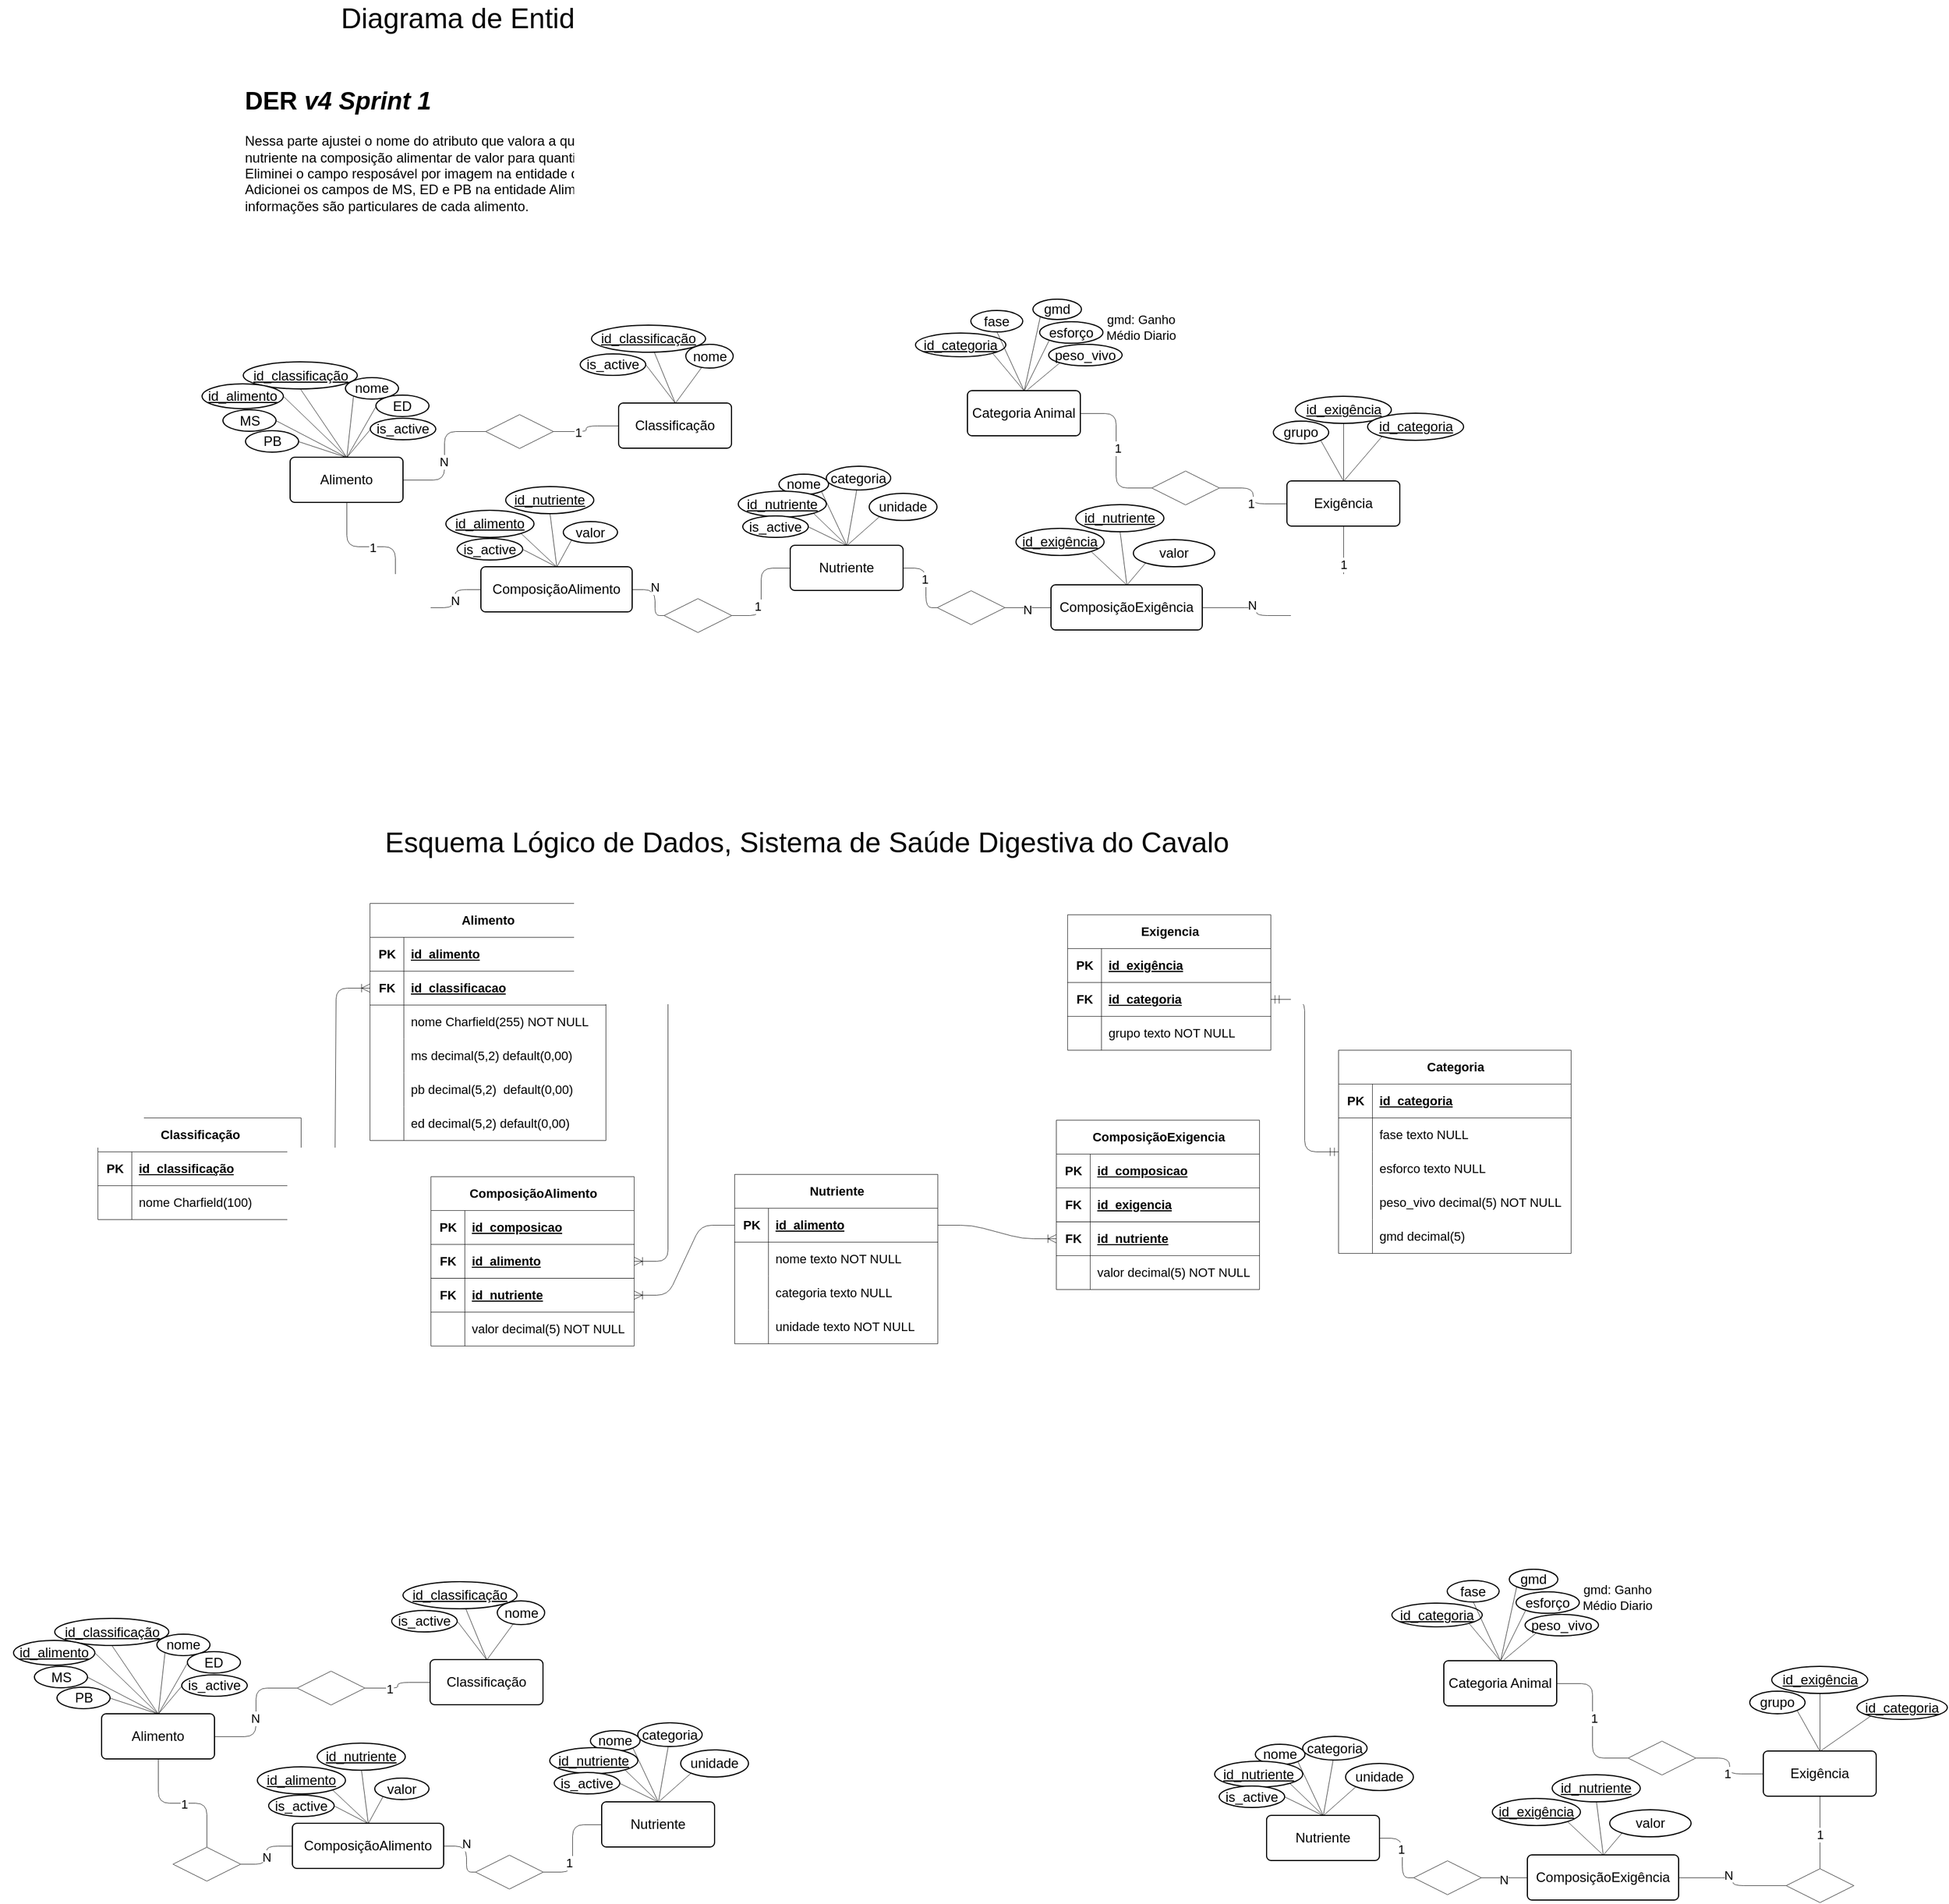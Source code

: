 <mxfile version="27.0.9">
  <diagram name="Página-1" id="QCtSQ3Uzb1Jj7chQJ9qx">
    <mxGraphModel dx="975" dy="470" grid="1" gridSize="10" guides="1" tooltips="1" connect="1" arrows="1" fold="1" page="1" pageScale="1" pageWidth="827" pageHeight="1169" math="0" shadow="0">
      <root>
        <mxCell id="0" />
        <mxCell id="1" parent="0" />
        <mxCell id="vW0XQEw-QO7GtGbMRlmA-1" value="" style="group" parent="1" vertex="1" connectable="0">
          <mxGeometry x="588" y="357" width="190.5" height="110" as="geometry" />
        </mxCell>
        <mxCell id="vW0XQEw-QO7GtGbMRlmA-2" value="Classificação" style="rounded=1;arcSize=10;whiteSpace=wrap;html=1;align=center;" parent="vW0XQEw-QO7GtGbMRlmA-1" vertex="1">
          <mxGeometry x="70" y="70" width="100" height="40" as="geometry" />
        </mxCell>
        <mxCell id="vW0XQEw-QO7GtGbMRlmA-3" style="edgeStyle=none;shape=connector;rounded=1;orthogonalLoop=1;jettySize=auto;html=1;shadow=0;strokeColor=default;strokeWidth=0.394;align=center;verticalAlign=middle;fontFamily=Helvetica;fontSize=11;fontColor=default;labelBackgroundColor=default;startFill=0;endArrow=none;flowAnimation=0;" parent="vW0XQEw-QO7GtGbMRlmA-1" source="vW0XQEw-QO7GtGbMRlmA-4" edge="1">
          <mxGeometry relative="1" as="geometry">
            <mxPoint x="120" y="70" as="targetPoint" />
          </mxGeometry>
        </mxCell>
        <mxCell id="vW0XQEw-QO7GtGbMRlmA-4" value="&lt;u&gt;id_classificação&lt;/u&gt;" style="ellipse;whiteSpace=wrap;html=1;align=center;" parent="vW0XQEw-QO7GtGbMRlmA-1" vertex="1">
          <mxGeometry x="46" y="1" width="101" height="24" as="geometry" />
        </mxCell>
        <mxCell id="vW0XQEw-QO7GtGbMRlmA-5" style="shape=connector;rounded=1;orthogonalLoop=1;jettySize=auto;html=1;entryX=0.5;entryY=0;entryDx=0;entryDy=0;shadow=0;strokeColor=default;strokeWidth=0.394;align=center;verticalAlign=middle;fontFamily=Helvetica;fontSize=11;fontColor=default;labelBackgroundColor=default;startFill=0;endArrow=none;flowAnimation=0;" parent="vW0XQEw-QO7GtGbMRlmA-1" source="vW0XQEw-QO7GtGbMRlmA-6" target="vW0XQEw-QO7GtGbMRlmA-2" edge="1">
          <mxGeometry relative="1" as="geometry" />
        </mxCell>
        <mxCell id="vW0XQEw-QO7GtGbMRlmA-6" value="nome" style="ellipse;whiteSpace=wrap;html=1;align=center;" parent="vW0XQEw-QO7GtGbMRlmA-1" vertex="1">
          <mxGeometry x="129.5" y="18" width="42" height="21" as="geometry" />
        </mxCell>
        <mxCell id="vW0XQEw-QO7GtGbMRlmA-227" style="rounded=1;orthogonalLoop=1;jettySize=auto;html=1;exitX=1;exitY=0.5;exitDx=0;exitDy=0;entryX=0.5;entryY=0;entryDx=0;entryDy=0;shadow=0;strokeColor=default;strokeWidth=0.394;align=center;verticalAlign=middle;fontFamily=Helvetica;fontSize=11;fontColor=default;labelBackgroundColor=default;startFill=0;endArrow=none;flowAnimation=0;" parent="vW0XQEw-QO7GtGbMRlmA-1" source="vW0XQEw-QO7GtGbMRlmA-219" target="vW0XQEw-QO7GtGbMRlmA-2" edge="1">
          <mxGeometry relative="1" as="geometry" />
        </mxCell>
        <mxCell id="vW0XQEw-QO7GtGbMRlmA-219" value="is_&lt;span style=&quot;background-color: transparent; color: light-dark(rgb(0, 0, 0), rgb(255, 255, 255));&quot;&gt;active&lt;/span&gt;" style="ellipse;whiteSpace=wrap;html=1;align=center;" parent="vW0XQEw-QO7GtGbMRlmA-1" vertex="1">
          <mxGeometry x="36" y="26.5" width="58" height="19" as="geometry" />
        </mxCell>
        <mxCell id="vW0XQEw-QO7GtGbMRlmA-9" style="edgeStyle=orthogonalEdgeStyle;rounded=1;orthogonalLoop=1;jettySize=auto;html=1;entryX=0;entryY=0.5;entryDx=0;entryDy=0;endArrow=none;startFill=0;strokeWidth=0.394;curved=0;flowAnimation=0;shadow=0;" parent="1" source="vW0XQEw-QO7GtGbMRlmA-47" target="vW0XQEw-QO7GtGbMRlmA-18" edge="1">
          <mxGeometry relative="1" as="geometry" />
        </mxCell>
        <mxCell id="vW0XQEw-QO7GtGbMRlmA-10" value="N" style="edgeLabel;html=1;align=center;verticalAlign=middle;resizable=0;points=[];" parent="vW0XQEw-QO7GtGbMRlmA-9" vertex="1" connectable="0">
          <mxGeometry x="-0.237" y="2" relative="1" as="geometry">
            <mxPoint as="offset" />
          </mxGeometry>
        </mxCell>
        <mxCell id="vW0XQEw-QO7GtGbMRlmA-11" style="edgeStyle=orthogonalEdgeStyle;rounded=1;orthogonalLoop=1;jettySize=auto;html=1;endArrow=none;startFill=0;strokeWidth=0.394;curved=0;flowAnimation=0;shadow=0;" parent="1" source="vW0XQEw-QO7GtGbMRlmA-15" target="vW0XQEw-QO7GtGbMRlmA-20" edge="1">
          <mxGeometry relative="1" as="geometry" />
        </mxCell>
        <mxCell id="vW0XQEw-QO7GtGbMRlmA-12" value="1" style="edgeLabel;html=1;align=center;verticalAlign=middle;resizable=0;points=[];" parent="vW0XQEw-QO7GtGbMRlmA-11" vertex="1" connectable="0">
          <mxGeometry x="-0.026" y="1" relative="1" as="geometry">
            <mxPoint as="offset" />
          </mxGeometry>
        </mxCell>
        <mxCell id="vW0XQEw-QO7GtGbMRlmA-13" style="edgeStyle=orthogonalEdgeStyle;rounded=1;orthogonalLoop=1;jettySize=auto;html=1;exitX=1;exitY=0.5;exitDx=0;exitDy=0;entryX=0;entryY=0.5;entryDx=0;entryDy=0;endArrow=none;startFill=0;strokeWidth=0.394;curved=0;flowAnimation=0;shadow=0;" parent="1" source="vW0XQEw-QO7GtGbMRlmA-15" target="vW0XQEw-QO7GtGbMRlmA-47" edge="1">
          <mxGeometry relative="1" as="geometry" />
        </mxCell>
        <mxCell id="vW0XQEw-QO7GtGbMRlmA-14" value="N" style="edgeLabel;html=1;align=center;verticalAlign=middle;resizable=0;points=[];" parent="vW0XQEw-QO7GtGbMRlmA-13" vertex="1" connectable="0">
          <mxGeometry x="-0.059" relative="1" as="geometry">
            <mxPoint as="offset" />
          </mxGeometry>
        </mxCell>
        <mxCell id="vW0XQEw-QO7GtGbMRlmA-15" value="" style="shape=rhombus;perimeter=rhombusPerimeter;whiteSpace=wrap;html=1;align=center;strokeWidth=0.394;fontFamily=Helvetica;fontColor=#464646;spacing=0.394;" parent="1" vertex="1">
          <mxGeometry x="430" y="593" width="60" height="30" as="geometry" />
        </mxCell>
        <mxCell id="vW0XQEw-QO7GtGbMRlmA-16" style="edgeStyle=orthogonalEdgeStyle;rounded=1;orthogonalLoop=1;jettySize=auto;html=1;endArrow=none;startFill=0;strokeWidth=0.394;curved=0;flowAnimation=0;shadow=0;entryX=0;entryY=0.5;entryDx=0;entryDy=0;" parent="1" source="vW0XQEw-QO7GtGbMRlmA-18" target="vW0XQEw-QO7GtGbMRlmA-32" edge="1">
          <mxGeometry relative="1" as="geometry" />
        </mxCell>
        <mxCell id="vW0XQEw-QO7GtGbMRlmA-17" value="1" style="edgeLabel;html=1;align=center;verticalAlign=middle;resizable=0;points=[];" parent="vW0XQEw-QO7GtGbMRlmA-16" vertex="1" connectable="0">
          <mxGeometry x="-0.271" y="3" relative="1" as="geometry">
            <mxPoint as="offset" />
          </mxGeometry>
        </mxCell>
        <mxCell id="vW0XQEw-QO7GtGbMRlmA-18" value="" style="shape=rhombus;perimeter=rhombusPerimeter;whiteSpace=wrap;html=1;align=center;strokeWidth=0.394;fontFamily=Helvetica;fontColor=#464646;spacing=0.394;" parent="1" vertex="1">
          <mxGeometry x="698" y="600" width="60" height="30" as="geometry" />
        </mxCell>
        <mxCell id="vW0XQEw-QO7GtGbMRlmA-19" value="" style="group" parent="1" vertex="1" connectable="0">
          <mxGeometry x="277" y="395" width="215" height="120" as="geometry" />
        </mxCell>
        <mxCell id="vW0XQEw-QO7GtGbMRlmA-20" value="Alimento" style="rounded=1;arcSize=10;whiteSpace=wrap;html=1;align=center;" parent="vW0XQEw-QO7GtGbMRlmA-19" vertex="1">
          <mxGeometry x="90" y="80" width="100" height="40" as="geometry" />
        </mxCell>
        <mxCell id="vW0XQEw-QO7GtGbMRlmA-21" style="edgeStyle=none;shape=connector;rounded=1;orthogonalLoop=1;jettySize=auto;html=1;exitX=0;exitY=1;exitDx=0;exitDy=0;entryX=0.5;entryY=0;entryDx=0;entryDy=0;shadow=0;strokeColor=default;strokeWidth=0.394;align=center;verticalAlign=middle;fontFamily=Helvetica;fontSize=11;fontColor=default;labelBackgroundColor=default;startFill=0;endArrow=none;flowAnimation=0;" parent="vW0XQEw-QO7GtGbMRlmA-19" source="vW0XQEw-QO7GtGbMRlmA-22" target="vW0XQEw-QO7GtGbMRlmA-20" edge="1">
          <mxGeometry relative="1" as="geometry" />
        </mxCell>
        <mxCell id="vW0XQEw-QO7GtGbMRlmA-22" value="nome" style="ellipse;whiteSpace=wrap;html=1;align=center;" parent="vW0XQEw-QO7GtGbMRlmA-19" vertex="1">
          <mxGeometry x="139" y="9.5" width="47" height="19" as="geometry" />
        </mxCell>
        <mxCell id="vW0XQEw-QO7GtGbMRlmA-23" style="edgeStyle=none;shape=connector;rounded=1;orthogonalLoop=1;jettySize=auto;html=1;exitX=0.5;exitY=1;exitDx=0;exitDy=0;entryX=0.5;entryY=0;entryDx=0;entryDy=0;shadow=0;strokeColor=default;strokeWidth=0.394;align=center;verticalAlign=middle;fontFamily=Helvetica;fontSize=11;fontColor=default;labelBackgroundColor=default;startFill=0;endArrow=none;flowAnimation=0;" parent="vW0XQEw-QO7GtGbMRlmA-19" source="vW0XQEw-QO7GtGbMRlmA-24" target="vW0XQEw-QO7GtGbMRlmA-20" edge="1">
          <mxGeometry relative="1" as="geometry" />
        </mxCell>
        <mxCell id="vW0XQEw-QO7GtGbMRlmA-24" value="&lt;u&gt;id_classificação&lt;/u&gt;" style="ellipse;whiteSpace=wrap;html=1;align=center;" parent="vW0XQEw-QO7GtGbMRlmA-19" vertex="1">
          <mxGeometry x="48.5" y="-4.5" width="101" height="24" as="geometry" />
        </mxCell>
        <mxCell id="vW0XQEw-QO7GtGbMRlmA-25" style="edgeStyle=none;shape=connector;rounded=1;orthogonalLoop=1;jettySize=auto;html=1;exitX=1;exitY=0.5;exitDx=0;exitDy=0;entryX=0.5;entryY=0;entryDx=0;entryDy=0;shadow=0;strokeColor=default;strokeWidth=0.394;align=center;verticalAlign=middle;fontFamily=Helvetica;fontSize=11;fontColor=default;labelBackgroundColor=default;startFill=0;endArrow=none;flowAnimation=0;" parent="vW0XQEw-QO7GtGbMRlmA-19" source="vW0XQEw-QO7GtGbMRlmA-26" target="vW0XQEw-QO7GtGbMRlmA-20" edge="1">
          <mxGeometry relative="1" as="geometry" />
        </mxCell>
        <mxCell id="vW0XQEw-QO7GtGbMRlmA-26" value="&lt;u&gt;id_alimento&lt;/u&gt;" style="ellipse;whiteSpace=wrap;html=1;align=center;" parent="vW0XQEw-QO7GtGbMRlmA-19" vertex="1">
          <mxGeometry x="12" y="15" width="72" height="22" as="geometry" />
        </mxCell>
        <mxCell id="vW0XQEw-QO7GtGbMRlmA-27" style="rounded=0;orthogonalLoop=1;jettySize=auto;html=1;exitX=1;exitY=0.5;exitDx=0;exitDy=0;entryX=0.5;entryY=0;entryDx=0;entryDy=0;endArrow=none;startFill=0;strokeWidth=0.394;" parent="vW0XQEw-QO7GtGbMRlmA-19" source="vW0XQEw-QO7GtGbMRlmA-28" target="vW0XQEw-QO7GtGbMRlmA-20" edge="1">
          <mxGeometry relative="1" as="geometry" />
        </mxCell>
        <mxCell id="vW0XQEw-QO7GtGbMRlmA-28" value="MS" style="ellipse;whiteSpace=wrap;html=1;align=center;" parent="vW0XQEw-QO7GtGbMRlmA-19" vertex="1">
          <mxGeometry x="30.5" y="38" width="47" height="19" as="geometry" />
        </mxCell>
        <mxCell id="vW0XQEw-QO7GtGbMRlmA-29" value="PB" style="ellipse;whiteSpace=wrap;html=1;align=center;" parent="vW0XQEw-QO7GtGbMRlmA-19" vertex="1">
          <mxGeometry x="50.5" y="56.5" width="47" height="19" as="geometry" />
        </mxCell>
        <mxCell id="vW0XQEw-QO7GtGbMRlmA-30" style="rounded=0;orthogonalLoop=1;jettySize=auto;html=1;exitX=1;exitY=0.5;exitDx=0;exitDy=0;entryX=0.5;entryY=0;entryDx=0;entryDy=0;endArrow=none;startFill=0;strokeWidth=0.394;" parent="vW0XQEw-QO7GtGbMRlmA-19" source="vW0XQEw-QO7GtGbMRlmA-29" target="vW0XQEw-QO7GtGbMRlmA-20" edge="1">
          <mxGeometry relative="1" as="geometry">
            <mxPoint x="150" y="90" as="targetPoint" />
          </mxGeometry>
        </mxCell>
        <mxCell id="vW0XQEw-QO7GtGbMRlmA-201" value="ED" style="ellipse;whiteSpace=wrap;html=1;align=center;" parent="vW0XQEw-QO7GtGbMRlmA-19" vertex="1">
          <mxGeometry x="166" y="25" width="47" height="19" as="geometry" />
        </mxCell>
        <mxCell id="vW0XQEw-QO7GtGbMRlmA-202" style="rounded=0;orthogonalLoop=1;jettySize=auto;html=1;exitX=0;exitY=0.5;exitDx=0;exitDy=0;entryX=0.5;entryY=0;entryDx=0;entryDy=0;endArrow=none;startFill=0;strokeWidth=0.394;" parent="vW0XQEw-QO7GtGbMRlmA-19" source="vW0XQEw-QO7GtGbMRlmA-201" target="vW0XQEw-QO7GtGbMRlmA-20" edge="1">
          <mxGeometry relative="1" as="geometry">
            <mxPoint x="281.5" y="69.5" as="targetPoint" />
          </mxGeometry>
        </mxCell>
        <mxCell id="vW0XQEw-QO7GtGbMRlmA-218" style="rounded=0;orthogonalLoop=1;jettySize=auto;html=1;exitX=0;exitY=0.5;exitDx=0;exitDy=0;endArrow=none;startFill=0;strokeWidth=0.394;entryX=0.5;entryY=0;entryDx=0;entryDy=0;" parent="vW0XQEw-QO7GtGbMRlmA-19" source="vW0XQEw-QO7GtGbMRlmA-217" target="vW0XQEw-QO7GtGbMRlmA-20" edge="1">
          <mxGeometry relative="1" as="geometry">
            <mxPoint x="141" y="82" as="targetPoint" />
          </mxGeometry>
        </mxCell>
        <mxCell id="vW0XQEw-QO7GtGbMRlmA-217" value="is_&lt;span style=&quot;background-color: transparent; color: light-dark(rgb(0, 0, 0), rgb(255, 255, 255));&quot;&gt;active&lt;/span&gt;" style="ellipse;whiteSpace=wrap;html=1;align=center;" parent="vW0XQEw-QO7GtGbMRlmA-19" vertex="1">
          <mxGeometry x="161" y="45.5" width="58" height="19" as="geometry" />
        </mxCell>
        <mxCell id="vW0XQEw-QO7GtGbMRlmA-31" value="" style="group" parent="1" vertex="1" connectable="0">
          <mxGeometry x="758" y="483" width="182" height="110" as="geometry" />
        </mxCell>
        <mxCell id="vW0XQEw-QO7GtGbMRlmA-32" value="Nutriente" style="rounded=1;arcSize=10;whiteSpace=wrap;html=1;align=center;" parent="vW0XQEw-QO7GtGbMRlmA-31" vertex="1">
          <mxGeometry x="52" y="70" width="100" height="40" as="geometry" />
        </mxCell>
        <mxCell id="vW0XQEw-QO7GtGbMRlmA-33" style="edgeStyle=none;shape=connector;rounded=1;orthogonalLoop=1;jettySize=auto;html=1;exitX=1;exitY=1;exitDx=0;exitDy=0;entryX=0.5;entryY=0;entryDx=0;entryDy=0;shadow=0;strokeColor=default;strokeWidth=0.394;align=center;verticalAlign=middle;fontFamily=Helvetica;fontSize=11;fontColor=default;labelBackgroundColor=default;startFill=0;endArrow=none;flowAnimation=0;" parent="vW0XQEw-QO7GtGbMRlmA-31" source="vW0XQEw-QO7GtGbMRlmA-34" target="vW0XQEw-QO7GtGbMRlmA-32" edge="1">
          <mxGeometry relative="1" as="geometry" />
        </mxCell>
        <mxCell id="vW0XQEw-QO7GtGbMRlmA-34" value="nome" style="ellipse;whiteSpace=wrap;html=1;align=center;" parent="vW0XQEw-QO7GtGbMRlmA-31" vertex="1">
          <mxGeometry x="42" y="7" width="44" height="18" as="geometry" />
        </mxCell>
        <mxCell id="vW0XQEw-QO7GtGbMRlmA-35" style="edgeStyle=none;shape=connector;rounded=1;orthogonalLoop=1;jettySize=auto;html=1;shadow=0;strokeColor=default;strokeWidth=0.394;align=center;verticalAlign=middle;fontFamily=Helvetica;fontSize=11;fontColor=default;labelBackgroundColor=default;startFill=0;endArrow=none;flowAnimation=0;" parent="vW0XQEw-QO7GtGbMRlmA-31" source="vW0XQEw-QO7GtGbMRlmA-36" edge="1">
          <mxGeometry relative="1" as="geometry">
            <mxPoint x="102" y="70" as="targetPoint" />
          </mxGeometry>
        </mxCell>
        <mxCell id="vW0XQEw-QO7GtGbMRlmA-36" value="categoria" style="ellipse;whiteSpace=wrap;html=1;align=center;" parent="vW0XQEw-QO7GtGbMRlmA-31" vertex="1">
          <mxGeometry x="84" width="57" height="21" as="geometry" />
        </mxCell>
        <mxCell id="vW0XQEw-QO7GtGbMRlmA-37" style="edgeStyle=none;shape=connector;rounded=1;orthogonalLoop=1;jettySize=auto;html=1;exitX=1;exitY=1;exitDx=0;exitDy=0;entryX=0.5;entryY=0;entryDx=0;entryDy=0;shadow=0;strokeColor=default;strokeWidth=0.394;align=center;verticalAlign=middle;fontFamily=Helvetica;fontSize=11;fontColor=default;labelBackgroundColor=default;startFill=0;endArrow=none;flowAnimation=0;" parent="vW0XQEw-QO7GtGbMRlmA-31" source="vW0XQEw-QO7GtGbMRlmA-38" target="vW0XQEw-QO7GtGbMRlmA-32" edge="1">
          <mxGeometry relative="1" as="geometry" />
        </mxCell>
        <mxCell id="vW0XQEw-QO7GtGbMRlmA-38" value="&lt;u&gt;id_nutriente&lt;/u&gt;" style="ellipse;whiteSpace=wrap;html=1;align=center;" parent="vW0XQEw-QO7GtGbMRlmA-31" vertex="1">
          <mxGeometry x="6" y="22" width="78" height="23" as="geometry" />
        </mxCell>
        <mxCell id="vW0XQEw-QO7GtGbMRlmA-39" style="edgeStyle=none;shape=connector;rounded=1;orthogonalLoop=1;jettySize=auto;html=1;exitX=0;exitY=1;exitDx=0;exitDy=0;entryX=0.5;entryY=0;entryDx=0;entryDy=0;shadow=0;strokeColor=default;strokeWidth=0.394;align=center;verticalAlign=middle;fontFamily=Helvetica;fontSize=11;fontColor=default;labelBackgroundColor=default;startFill=0;endArrow=none;flowAnimation=0;" parent="vW0XQEw-QO7GtGbMRlmA-31" source="vW0XQEw-QO7GtGbMRlmA-40" target="vW0XQEw-QO7GtGbMRlmA-32" edge="1">
          <mxGeometry relative="1" as="geometry" />
        </mxCell>
        <mxCell id="vW0XQEw-QO7GtGbMRlmA-40" value="unidade" style="ellipse;whiteSpace=wrap;html=1;align=center;" parent="vW0XQEw-QO7GtGbMRlmA-31" vertex="1">
          <mxGeometry x="122" y="24" width="60" height="24" as="geometry" />
        </mxCell>
        <mxCell id="vW0XQEw-QO7GtGbMRlmA-223" style="rounded=0;orthogonalLoop=1;jettySize=auto;html=1;exitX=1;exitY=0.5;exitDx=0;exitDy=0;entryX=0.5;entryY=0;entryDx=0;entryDy=0;endArrow=none;startFill=0;strokeWidth=0.394;" parent="vW0XQEw-QO7GtGbMRlmA-31" source="vW0XQEw-QO7GtGbMRlmA-220" target="vW0XQEw-QO7GtGbMRlmA-32" edge="1">
          <mxGeometry relative="1" as="geometry" />
        </mxCell>
        <mxCell id="vW0XQEw-QO7GtGbMRlmA-220" value="is_&lt;span style=&quot;background-color: transparent; color: light-dark(rgb(0, 0, 0), rgb(255, 255, 255));&quot;&gt;active&lt;/span&gt;" style="ellipse;whiteSpace=wrap;html=1;align=center;" parent="vW0XQEw-QO7GtGbMRlmA-31" vertex="1">
          <mxGeometry x="10" y="44" width="58" height="19" as="geometry" />
        </mxCell>
        <mxCell id="vW0XQEw-QO7GtGbMRlmA-41" style="edgeStyle=orthogonalEdgeStyle;shape=connector;curved=0;rounded=1;orthogonalLoop=1;jettySize=auto;html=1;exitX=0;exitY=0.5;exitDx=0;exitDy=0;entryX=1;entryY=0.5;entryDx=0;entryDy=0;shadow=0;strokeColor=default;strokeWidth=0.394;align=center;verticalAlign=middle;fontFamily=Helvetica;fontSize=11;fontColor=default;labelBackgroundColor=default;startFill=0;endArrow=none;flowAnimation=0;" parent="1" source="vW0XQEw-QO7GtGbMRlmA-43" target="vW0XQEw-QO7GtGbMRlmA-20" edge="1">
          <mxGeometry relative="1" as="geometry" />
        </mxCell>
        <mxCell id="vW0XQEw-QO7GtGbMRlmA-42" value="N" style="edgeLabel;html=1;align=center;verticalAlign=middle;resizable=0;points=[];strokeColor=default;strokeWidth=0.394;spacing=0.394;fontFamily=Helvetica;fontSize=11;fontColor=default;labelBackgroundColor=default;fillColor=default;" parent="vW0XQEw-QO7GtGbMRlmA-41" vertex="1" connectable="0">
          <mxGeometry x="0.089" y="-1" relative="1" as="geometry">
            <mxPoint as="offset" />
          </mxGeometry>
        </mxCell>
        <mxCell id="vW0XQEw-QO7GtGbMRlmA-43" value="" style="shape=rhombus;perimeter=rhombusPerimeter;whiteSpace=wrap;html=1;align=center;strokeWidth=0.394;fontFamily=Helvetica;fontColor=#464646;spacing=0.394;" parent="1" vertex="1">
          <mxGeometry x="540" y="437" width="60" height="30" as="geometry" />
        </mxCell>
        <mxCell id="vW0XQEw-QO7GtGbMRlmA-44" style="edgeStyle=orthogonalEdgeStyle;shape=connector;curved=0;rounded=1;orthogonalLoop=1;jettySize=auto;html=1;shadow=0;strokeColor=default;strokeWidth=0.394;align=center;verticalAlign=middle;fontFamily=Helvetica;fontSize=11;fontColor=default;labelBackgroundColor=default;startFill=0;endArrow=none;flowAnimation=0;" parent="1" source="vW0XQEw-QO7GtGbMRlmA-2" target="vW0XQEw-QO7GtGbMRlmA-43" edge="1">
          <mxGeometry relative="1" as="geometry" />
        </mxCell>
        <mxCell id="vW0XQEw-QO7GtGbMRlmA-45" value="1" style="edgeLabel;html=1;align=center;verticalAlign=middle;resizable=0;points=[];strokeColor=default;strokeWidth=0.394;spacing=0.394;fontFamily=Helvetica;fontSize=11;fontColor=default;labelBackgroundColor=default;fillColor=default;" parent="vW0XQEw-QO7GtGbMRlmA-44" vertex="1" connectable="0">
          <mxGeometry x="0.312" y="1" relative="1" as="geometry">
            <mxPoint as="offset" />
          </mxGeometry>
        </mxCell>
        <mxCell id="vW0XQEw-QO7GtGbMRlmA-46" value="" style="group" parent="1" vertex="1" connectable="0">
          <mxGeometry x="505" y="501" width="176" height="111" as="geometry" />
        </mxCell>
        <mxCell id="vW0XQEw-QO7GtGbMRlmA-47" value="ComposiçãoAlimento" style="rounded=1;arcSize=10;whiteSpace=wrap;html=1;align=center;" parent="vW0XQEw-QO7GtGbMRlmA-46" vertex="1">
          <mxGeometry x="31" y="71" width="134" height="40" as="geometry" />
        </mxCell>
        <mxCell id="vW0XQEw-QO7GtGbMRlmA-48" style="edgeStyle=none;shape=connector;rounded=1;orthogonalLoop=1;jettySize=auto;html=1;exitX=1;exitY=1;exitDx=0;exitDy=0;entryX=0.5;entryY=0;entryDx=0;entryDy=0;shadow=0;strokeColor=default;strokeWidth=0.394;align=center;verticalAlign=middle;fontFamily=Helvetica;fontSize=11;fontColor=default;labelBackgroundColor=default;startFill=0;endArrow=none;flowAnimation=0;" parent="vW0XQEw-QO7GtGbMRlmA-46" source="vW0XQEw-QO7GtGbMRlmA-49" target="vW0XQEw-QO7GtGbMRlmA-47" edge="1">
          <mxGeometry relative="1" as="geometry" />
        </mxCell>
        <mxCell id="vW0XQEw-QO7GtGbMRlmA-49" value="&lt;u&gt;id_alimento&lt;/u&gt;" style="ellipse;whiteSpace=wrap;html=1;align=center;" parent="vW0XQEw-QO7GtGbMRlmA-46" vertex="1">
          <mxGeometry y="21" width="78" height="24" as="geometry" />
        </mxCell>
        <mxCell id="vW0XQEw-QO7GtGbMRlmA-50" style="edgeStyle=none;shape=connector;rounded=1;orthogonalLoop=1;jettySize=auto;html=1;exitX=0;exitY=1;exitDx=0;exitDy=0;shadow=0;strokeColor=default;strokeWidth=0.394;align=center;verticalAlign=middle;fontFamily=Helvetica;fontSize=11;fontColor=default;labelBackgroundColor=default;startFill=0;endArrow=none;flowAnimation=0;entryX=0.5;entryY=0;entryDx=0;entryDy=0;" parent="vW0XQEw-QO7GtGbMRlmA-46" source="vW0XQEw-QO7GtGbMRlmA-51" target="vW0XQEw-QO7GtGbMRlmA-47" edge="1">
          <mxGeometry relative="1" as="geometry">
            <mxPoint x="94" y="71" as="targetPoint" />
          </mxGeometry>
        </mxCell>
        <mxCell id="vW0XQEw-QO7GtGbMRlmA-51" value="valor" style="ellipse;whiteSpace=wrap;html=1;align=center;" parent="vW0XQEw-QO7GtGbMRlmA-46" vertex="1">
          <mxGeometry x="104" y="31" width="48" height="19" as="geometry" />
        </mxCell>
        <mxCell id="vW0XQEw-QO7GtGbMRlmA-52" style="edgeStyle=none;shape=connector;rounded=1;orthogonalLoop=1;jettySize=auto;html=1;exitX=0.5;exitY=1;exitDx=0;exitDy=0;entryX=0.5;entryY=0;entryDx=0;entryDy=0;shadow=0;strokeColor=default;strokeWidth=0.394;align=center;verticalAlign=middle;fontFamily=Helvetica;fontSize=11;fontColor=default;labelBackgroundColor=default;startFill=0;endArrow=none;flowAnimation=0;" parent="vW0XQEw-QO7GtGbMRlmA-46" source="vW0XQEw-QO7GtGbMRlmA-53" target="vW0XQEw-QO7GtGbMRlmA-47" edge="1">
          <mxGeometry relative="1" as="geometry" />
        </mxCell>
        <mxCell id="vW0XQEw-QO7GtGbMRlmA-53" value="&lt;u&gt;id_nutriente&lt;/u&gt;" style="ellipse;whiteSpace=wrap;html=1;align=center;" parent="vW0XQEw-QO7GtGbMRlmA-46" vertex="1">
          <mxGeometry x="53" width="78" height="24" as="geometry" />
        </mxCell>
        <mxCell id="vW0XQEw-QO7GtGbMRlmA-226" style="rounded=1;orthogonalLoop=1;jettySize=auto;html=1;exitX=1;exitY=0.5;exitDx=0;exitDy=0;entryX=0.5;entryY=0;entryDx=0;entryDy=0;shadow=0;strokeColor=default;strokeWidth=0.394;align=center;verticalAlign=middle;fontFamily=Helvetica;fontSize=11;fontColor=default;labelBackgroundColor=default;startFill=0;endArrow=none;flowAnimation=0;" parent="vW0XQEw-QO7GtGbMRlmA-46" source="vW0XQEw-QO7GtGbMRlmA-221" target="vW0XQEw-QO7GtGbMRlmA-47" edge="1">
          <mxGeometry relative="1" as="geometry" />
        </mxCell>
        <mxCell id="vW0XQEw-QO7GtGbMRlmA-221" value="is_&lt;span style=&quot;background-color: transparent; color: light-dark(rgb(0, 0, 0), rgb(255, 255, 255));&quot;&gt;active&lt;/span&gt;" style="ellipse;whiteSpace=wrap;html=1;align=center;" parent="vW0XQEw-QO7GtGbMRlmA-46" vertex="1">
          <mxGeometry x="10" y="46" width="58" height="19" as="geometry" />
        </mxCell>
        <mxCell id="vW0XQEw-QO7GtGbMRlmA-54" value="" style="group" parent="1" vertex="1" connectable="0">
          <mxGeometry x="1170" y="426" width="190" height="120" as="geometry" />
        </mxCell>
        <mxCell id="vW0XQEw-QO7GtGbMRlmA-55" value="Exigência" style="rounded=1;arcSize=10;whiteSpace=wrap;html=1;align=center;" parent="vW0XQEw-QO7GtGbMRlmA-54" vertex="1">
          <mxGeometry x="80" y="70" width="100" height="40" as="geometry" />
        </mxCell>
        <mxCell id="vW0XQEw-QO7GtGbMRlmA-58" style="edgeStyle=none;shape=connector;rounded=1;orthogonalLoop=1;jettySize=auto;html=1;exitX=0.5;exitY=1;exitDx=0;exitDy=0;entryX=0.5;entryY=0;entryDx=0;entryDy=0;shadow=0;strokeColor=default;strokeWidth=0.394;align=center;verticalAlign=middle;fontFamily=Helvetica;fontSize=11;fontColor=default;labelBackgroundColor=default;startFill=0;endArrow=none;flowAnimation=0;" parent="vW0XQEw-QO7GtGbMRlmA-54" source="vW0XQEw-QO7GtGbMRlmA-59" target="vW0XQEw-QO7GtGbMRlmA-55" edge="1">
          <mxGeometry relative="1" as="geometry" />
        </mxCell>
        <mxCell id="vW0XQEw-QO7GtGbMRlmA-59" value="&lt;u&gt;id_exigência&lt;/u&gt;" style="ellipse;whiteSpace=wrap;html=1;align=center;" parent="vW0XQEw-QO7GtGbMRlmA-54" vertex="1">
          <mxGeometry x="87.5" y="-5" width="85" height="24" as="geometry" />
        </mxCell>
        <mxCell id="vW0XQEw-QO7GtGbMRlmA-60" style="edgeStyle=none;shape=connector;rounded=1;orthogonalLoop=1;jettySize=auto;html=1;entryX=0.5;entryY=0;entryDx=0;entryDy=0;shadow=0;strokeColor=default;strokeWidth=0.394;align=center;verticalAlign=middle;fontFamily=Helvetica;fontSize=11;fontColor=default;labelBackgroundColor=default;startFill=0;endArrow=none;flowAnimation=0;exitX=1;exitY=1;exitDx=0;exitDy=0;" parent="vW0XQEw-QO7GtGbMRlmA-54" source="vW0XQEw-QO7GtGbMRlmA-61" target="vW0XQEw-QO7GtGbMRlmA-55" edge="1">
          <mxGeometry relative="1" as="geometry" />
        </mxCell>
        <mxCell id="vW0XQEw-QO7GtGbMRlmA-61" value="grupo" style="ellipse;whiteSpace=wrap;html=1;align=center;" parent="vW0XQEw-QO7GtGbMRlmA-54" vertex="1">
          <mxGeometry x="68" y="17" width="49" height="20" as="geometry" />
        </mxCell>
        <mxCell id="H5D_cFvwbqCoXHhXU7iX-322" style="edgeStyle=none;shape=connector;rounded=1;orthogonalLoop=1;jettySize=auto;html=1;exitX=0;exitY=1;exitDx=0;exitDy=0;entryX=0.5;entryY=0;entryDx=0;entryDy=0;shadow=0;strokeColor=default;strokeWidth=0.394;align=center;verticalAlign=middle;fontFamily=Helvetica;fontSize=11;fontColor=default;labelBackgroundColor=default;startFill=0;endArrow=none;flowAnimation=0;" parent="vW0XQEw-QO7GtGbMRlmA-54" source="H5D_cFvwbqCoXHhXU7iX-320" target="vW0XQEw-QO7GtGbMRlmA-55" edge="1">
          <mxGeometry relative="1" as="geometry" />
        </mxCell>
        <mxCell id="H5D_cFvwbqCoXHhXU7iX-320" value="&lt;u&gt;id_categoria&lt;/u&gt;" style="ellipse;whiteSpace=wrap;html=1;align=center;" parent="vW0XQEw-QO7GtGbMRlmA-54" vertex="1">
          <mxGeometry x="151.5" y="10" width="85" height="24" as="geometry" />
        </mxCell>
        <mxCell id="vW0XQEw-QO7GtGbMRlmA-62" value="" style="group" parent="1" vertex="1" connectable="0">
          <mxGeometry x="911" y="260" width="259" height="145" as="geometry" />
        </mxCell>
        <mxCell id="vW0XQEw-QO7GtGbMRlmA-63" value="" style="group" parent="vW0XQEw-QO7GtGbMRlmA-62" vertex="1" connectable="0">
          <mxGeometry y="95" width="259" height="117" as="geometry" />
        </mxCell>
        <mxCell id="vW0XQEw-QO7GtGbMRlmA-64" value="" style="group" parent="vW0XQEw-QO7GtGbMRlmA-63" vertex="1" connectable="0">
          <mxGeometry x="10" width="234" height="101" as="geometry" />
        </mxCell>
        <mxCell id="vW0XQEw-QO7GtGbMRlmA-65" value="&lt;u&gt;id_categoria&lt;/u&gt;" style="ellipse;whiteSpace=wrap;html=1;align=center;" parent="vW0XQEw-QO7GtGbMRlmA-64" vertex="1">
          <mxGeometry y="10" width="80" height="21" as="geometry" />
        </mxCell>
        <mxCell id="vW0XQEw-QO7GtGbMRlmA-66" value="" style="group" parent="vW0XQEw-QO7GtGbMRlmA-64" vertex="1" connectable="0">
          <mxGeometry x="46" width="188" height="101" as="geometry" />
        </mxCell>
        <mxCell id="vW0XQEw-QO7GtGbMRlmA-67" value="Categoria Animal" style="rounded=1;arcSize=10;whiteSpace=wrap;html=1;align=center;" parent="vW0XQEw-QO7GtGbMRlmA-66" vertex="1">
          <mxGeometry y="61" width="100" height="40" as="geometry" />
        </mxCell>
        <mxCell id="vW0XQEw-QO7GtGbMRlmA-68" style="edgeStyle=none;shape=connector;rounded=1;orthogonalLoop=1;jettySize=auto;html=1;exitX=0;exitY=1;exitDx=0;exitDy=0;entryX=0.5;entryY=0;entryDx=0;entryDy=0;shadow=0;strokeColor=default;strokeWidth=0.394;align=center;verticalAlign=middle;fontFamily=Helvetica;fontSize=11;fontColor=default;labelBackgroundColor=default;startFill=0;endArrow=none;flowAnimation=0;" parent="vW0XQEw-QO7GtGbMRlmA-66" source="vW0XQEw-QO7GtGbMRlmA-69" target="vW0XQEw-QO7GtGbMRlmA-67" edge="1">
          <mxGeometry relative="1" as="geometry" />
        </mxCell>
        <mxCell id="vW0XQEw-QO7GtGbMRlmA-69" value="esforço" style="ellipse;whiteSpace=wrap;html=1;align=center;" parent="vW0XQEw-QO7GtGbMRlmA-66" vertex="1">
          <mxGeometry x="64" width="56" height="19" as="geometry" />
        </mxCell>
        <mxCell id="vW0XQEw-QO7GtGbMRlmA-70" style="edgeStyle=none;shape=connector;rounded=1;orthogonalLoop=1;jettySize=auto;html=1;exitX=0;exitY=1;exitDx=0;exitDy=0;shadow=0;strokeColor=default;strokeWidth=0.394;align=center;verticalAlign=middle;fontFamily=Helvetica;fontSize=11;fontColor=default;labelBackgroundColor=default;startFill=0;endArrow=none;flowAnimation=0;" parent="vW0XQEw-QO7GtGbMRlmA-66" source="vW0XQEw-QO7GtGbMRlmA-71" edge="1">
          <mxGeometry relative="1" as="geometry">
            <mxPoint x="53" y="60" as="targetPoint" />
          </mxGeometry>
        </mxCell>
        <mxCell id="vW0XQEw-QO7GtGbMRlmA-71" value="peso_vivo" style="ellipse;whiteSpace=wrap;html=1;align=center;" parent="vW0XQEw-QO7GtGbMRlmA-66" vertex="1">
          <mxGeometry x="72" y="20" width="65" height="19" as="geometry" />
        </mxCell>
        <mxCell id="vW0XQEw-QO7GtGbMRlmA-72" value="gmd: Ganho Médio Diario" style="text;html=1;align=center;verticalAlign=middle;whiteSpace=wrap;rounded=0;fontFamily=Helvetica;fontSize=11;fontColor=default;labelBackgroundColor=default;" parent="vW0XQEw-QO7GtGbMRlmA-66" vertex="1">
          <mxGeometry x="120" y="-10" width="68" height="30" as="geometry" />
        </mxCell>
        <mxCell id="vW0XQEw-QO7GtGbMRlmA-73" value="fase" style="ellipse;whiteSpace=wrap;html=1;align=center;" parent="vW0XQEw-QO7GtGbMRlmA-66" vertex="1">
          <mxGeometry x="3" y="-10" width="46" height="19" as="geometry" />
        </mxCell>
        <mxCell id="vW0XQEw-QO7GtGbMRlmA-74" style="edgeStyle=none;shape=connector;rounded=1;orthogonalLoop=1;jettySize=auto;html=1;exitX=0.5;exitY=1;exitDx=0;exitDy=0;shadow=0;strokeColor=default;strokeWidth=0.394;align=center;verticalAlign=middle;fontFamily=Helvetica;fontSize=11;fontColor=default;labelBackgroundColor=default;startFill=0;endArrow=none;flowAnimation=0;entryX=0.5;entryY=0;entryDx=0;entryDy=0;" parent="vW0XQEw-QO7GtGbMRlmA-66" source="vW0XQEw-QO7GtGbMRlmA-73" target="vW0XQEw-QO7GtGbMRlmA-67" edge="1">
          <mxGeometry relative="1" as="geometry">
            <mxPoint x="39" y="50" as="targetPoint" />
          </mxGeometry>
        </mxCell>
        <mxCell id="vW0XQEw-QO7GtGbMRlmA-75" style="edgeStyle=none;shape=connector;rounded=1;orthogonalLoop=1;jettySize=auto;html=1;exitX=1;exitY=1;exitDx=0;exitDy=0;entryX=0.5;entryY=0;entryDx=0;entryDy=0;shadow=0;strokeColor=default;strokeWidth=0.394;align=center;verticalAlign=middle;fontFamily=Helvetica;fontSize=11;fontColor=default;labelBackgroundColor=default;startFill=0;endArrow=none;flowAnimation=0;" parent="vW0XQEw-QO7GtGbMRlmA-64" source="vW0XQEw-QO7GtGbMRlmA-65" target="vW0XQEw-QO7GtGbMRlmA-67" edge="1">
          <mxGeometry relative="1" as="geometry" />
        </mxCell>
        <mxCell id="vW0XQEw-QO7GtGbMRlmA-76" style="edgeStyle=none;shape=connector;rounded=1;orthogonalLoop=1;jettySize=auto;html=1;exitX=0;exitY=1;exitDx=0;exitDy=0;entryX=0.5;entryY=0;entryDx=0;entryDy=0;shadow=0;strokeColor=default;strokeWidth=0.394;align=center;verticalAlign=middle;fontFamily=Helvetica;fontSize=11;fontColor=default;labelBackgroundColor=default;startFill=0;endArrow=none;flowAnimation=0;" parent="vW0XQEw-QO7GtGbMRlmA-62" source="vW0XQEw-QO7GtGbMRlmA-77" target="vW0XQEw-QO7GtGbMRlmA-67" edge="1">
          <mxGeometry relative="1" as="geometry" />
        </mxCell>
        <mxCell id="vW0XQEw-QO7GtGbMRlmA-77" value="gmd" style="ellipse;whiteSpace=wrap;html=1;align=center;" parent="vW0XQEw-QO7GtGbMRlmA-62" vertex="1">
          <mxGeometry x="114" y="75" width="43" height="18" as="geometry" />
        </mxCell>
        <mxCell id="vW0XQEw-QO7GtGbMRlmA-78" style="edgeStyle=orthogonalEdgeStyle;shape=connector;curved=0;rounded=1;orthogonalLoop=1;jettySize=auto;html=1;exitX=1;exitY=0.5;exitDx=0;exitDy=0;entryX=0;entryY=0.5;entryDx=0;entryDy=0;shadow=0;strokeColor=default;strokeWidth=0.394;align=center;verticalAlign=middle;fontFamily=Helvetica;fontSize=11;fontColor=default;labelBackgroundColor=default;startFill=0;endArrow=none;flowAnimation=0;" parent="1" source="vW0XQEw-QO7GtGbMRlmA-80" target="vW0XQEw-QO7GtGbMRlmA-84" edge="1">
          <mxGeometry relative="1" as="geometry" />
        </mxCell>
        <mxCell id="vW0XQEw-QO7GtGbMRlmA-79" value="N" style="edgeLabel;html=1;align=center;verticalAlign=middle;resizable=0;points=[];strokeColor=default;strokeWidth=0.394;spacing=0.394;fontFamily=Helvetica;fontSize=11;fontColor=default;labelBackgroundColor=default;fillColor=default;" parent="vW0XQEw-QO7GtGbMRlmA-78" vertex="1" connectable="0">
          <mxGeometry x="-0.035" y="-2" relative="1" as="geometry">
            <mxPoint as="offset" />
          </mxGeometry>
        </mxCell>
        <mxCell id="vW0XQEw-QO7GtGbMRlmA-80" value="" style="shape=rhombus;perimeter=rhombusPerimeter;whiteSpace=wrap;html=1;align=center;strokeWidth=0.394;fontFamily=Helvetica;fontColor=#464646;spacing=0.394;" parent="1" vertex="1">
          <mxGeometry x="940" y="593" width="60" height="30" as="geometry" />
        </mxCell>
        <mxCell id="vW0XQEw-QO7GtGbMRlmA-81" style="edgeStyle=orthogonalEdgeStyle;shape=connector;curved=0;rounded=1;orthogonalLoop=1;jettySize=auto;html=1;exitX=1;exitY=0.5;exitDx=0;exitDy=0;shadow=0;strokeColor=default;strokeWidth=0.394;align=center;verticalAlign=middle;fontFamily=Helvetica;fontSize=11;fontColor=default;labelBackgroundColor=default;startFill=0;endArrow=none;flowAnimation=0;entryX=0;entryY=0.5;entryDx=0;entryDy=0;" parent="1" source="vW0XQEw-QO7GtGbMRlmA-32" target="vW0XQEw-QO7GtGbMRlmA-80" edge="1">
          <mxGeometry relative="1" as="geometry" />
        </mxCell>
        <mxCell id="vW0XQEw-QO7GtGbMRlmA-82" value="1" style="edgeLabel;html=1;align=center;verticalAlign=middle;resizable=0;points=[];strokeColor=default;strokeWidth=0.394;spacing=0.394;fontFamily=Helvetica;fontSize=11;fontColor=default;labelBackgroundColor=default;fillColor=default;" parent="vW0XQEw-QO7GtGbMRlmA-81" vertex="1" connectable="0">
          <mxGeometry x="-0.075" y="-1" relative="1" as="geometry">
            <mxPoint as="offset" />
          </mxGeometry>
        </mxCell>
        <mxCell id="vW0XQEw-QO7GtGbMRlmA-83" value="" style="group" parent="1" vertex="1" connectable="0">
          <mxGeometry x="1010" y="517" width="176" height="111" as="geometry" />
        </mxCell>
        <mxCell id="vW0XQEw-QO7GtGbMRlmA-84" value="ComposiçãoExigência" style="rounded=1;arcSize=10;whiteSpace=wrap;html=1;align=center;" parent="vW0XQEw-QO7GtGbMRlmA-83" vertex="1">
          <mxGeometry x="31" y="71" width="134" height="40" as="geometry" />
        </mxCell>
        <mxCell id="vW0XQEw-QO7GtGbMRlmA-85" style="edgeStyle=none;shape=connector;rounded=1;orthogonalLoop=1;jettySize=auto;html=1;exitX=1;exitY=1;exitDx=0;exitDy=0;entryX=0.5;entryY=0;entryDx=0;entryDy=0;shadow=0;strokeColor=default;strokeWidth=0.394;align=center;verticalAlign=middle;fontFamily=Helvetica;fontSize=11;fontColor=default;labelBackgroundColor=default;startFill=0;endArrow=none;flowAnimation=0;" parent="vW0XQEw-QO7GtGbMRlmA-83" source="vW0XQEw-QO7GtGbMRlmA-86" target="vW0XQEw-QO7GtGbMRlmA-84" edge="1">
          <mxGeometry relative="1" as="geometry" />
        </mxCell>
        <mxCell id="vW0XQEw-QO7GtGbMRlmA-86" value="&lt;u&gt;id_exigência&lt;/u&gt;" style="ellipse;whiteSpace=wrap;html=1;align=center;" parent="vW0XQEw-QO7GtGbMRlmA-83" vertex="1">
          <mxGeometry y="21" width="78" height="24" as="geometry" />
        </mxCell>
        <mxCell id="vW0XQEw-QO7GtGbMRlmA-87" style="edgeStyle=none;shape=connector;rounded=1;orthogonalLoop=1;jettySize=auto;html=1;exitX=0;exitY=1;exitDx=0;exitDy=0;shadow=0;strokeColor=default;strokeWidth=0.394;align=center;verticalAlign=middle;fontFamily=Helvetica;fontSize=11;fontColor=default;labelBackgroundColor=default;startFill=0;endArrow=none;flowAnimation=0;entryX=0.5;entryY=0;entryDx=0;entryDy=0;" parent="vW0XQEw-QO7GtGbMRlmA-83" source="vW0XQEw-QO7GtGbMRlmA-88" target="vW0XQEw-QO7GtGbMRlmA-84" edge="1">
          <mxGeometry relative="1" as="geometry">
            <mxPoint x="94" y="71" as="targetPoint" />
          </mxGeometry>
        </mxCell>
        <mxCell id="vW0XQEw-QO7GtGbMRlmA-88" value="valor" style="ellipse;whiteSpace=wrap;html=1;align=center;" parent="vW0XQEw-QO7GtGbMRlmA-83" vertex="1">
          <mxGeometry x="104" y="31" width="72" height="24" as="geometry" />
        </mxCell>
        <mxCell id="vW0XQEw-QO7GtGbMRlmA-89" style="edgeStyle=none;shape=connector;rounded=1;orthogonalLoop=1;jettySize=auto;html=1;exitX=0.5;exitY=1;exitDx=0;exitDy=0;entryX=0.5;entryY=0;entryDx=0;entryDy=0;shadow=0;strokeColor=default;strokeWidth=0.394;align=center;verticalAlign=middle;fontFamily=Helvetica;fontSize=11;fontColor=default;labelBackgroundColor=default;startFill=0;endArrow=none;flowAnimation=0;" parent="vW0XQEw-QO7GtGbMRlmA-83" source="vW0XQEw-QO7GtGbMRlmA-90" target="vW0XQEw-QO7GtGbMRlmA-84" edge="1">
          <mxGeometry relative="1" as="geometry" />
        </mxCell>
        <mxCell id="vW0XQEw-QO7GtGbMRlmA-90" value="&lt;u&gt;id_nutriente&lt;/u&gt;" style="ellipse;whiteSpace=wrap;html=1;align=center;" parent="vW0XQEw-QO7GtGbMRlmA-83" vertex="1">
          <mxGeometry x="53" width="78" height="24" as="geometry" />
        </mxCell>
        <mxCell id="vW0XQEw-QO7GtGbMRlmA-91" style="edgeStyle=orthogonalEdgeStyle;shape=connector;curved=0;rounded=1;orthogonalLoop=1;jettySize=auto;html=1;entryX=1;entryY=0.5;entryDx=0;entryDy=0;shadow=0;strokeColor=default;strokeWidth=0.394;align=center;verticalAlign=middle;fontFamily=Helvetica;fontSize=11;fontColor=default;labelBackgroundColor=default;startFill=0;endArrow=none;flowAnimation=0;exitX=0;exitY=0.5;exitDx=0;exitDy=0;" parent="1" source="vW0XQEw-QO7GtGbMRlmA-95" target="vW0XQEw-QO7GtGbMRlmA-67" edge="1">
          <mxGeometry relative="1" as="geometry" />
        </mxCell>
        <mxCell id="vW0XQEw-QO7GtGbMRlmA-92" value="1" style="edgeLabel;html=1;align=center;verticalAlign=middle;resizable=0;points=[];strokeColor=default;strokeWidth=0.394;spacing=0.394;fontFamily=Helvetica;fontSize=11;fontColor=default;labelBackgroundColor=default;fillColor=default;" parent="vW0XQEw-QO7GtGbMRlmA-91" vertex="1" connectable="0">
          <mxGeometry x="0.038" y="-1" relative="1" as="geometry">
            <mxPoint as="offset" />
          </mxGeometry>
        </mxCell>
        <mxCell id="vW0XQEw-QO7GtGbMRlmA-93" style="edgeStyle=orthogonalEdgeStyle;shape=connector;curved=0;rounded=1;orthogonalLoop=1;jettySize=auto;html=1;exitX=1;exitY=0.5;exitDx=0;exitDy=0;entryX=0;entryY=0.5;entryDx=0;entryDy=0;shadow=0;strokeColor=default;strokeWidth=0.394;align=center;verticalAlign=middle;fontFamily=Helvetica;fontSize=11;fontColor=default;labelBackgroundColor=default;startFill=0;endArrow=none;flowAnimation=0;" parent="1" source="vW0XQEw-QO7GtGbMRlmA-95" target="vW0XQEw-QO7GtGbMRlmA-55" edge="1">
          <mxGeometry relative="1" as="geometry" />
        </mxCell>
        <mxCell id="vW0XQEw-QO7GtGbMRlmA-94" value="1" style="edgeLabel;html=1;align=center;verticalAlign=middle;resizable=0;points=[];strokeColor=default;strokeWidth=0.394;spacing=0.394;fontFamily=Helvetica;fontSize=11;fontColor=default;labelBackgroundColor=default;fillColor=default;" parent="vW0XQEw-QO7GtGbMRlmA-93" vertex="1" connectable="0">
          <mxGeometry x="0.327" relative="1" as="geometry">
            <mxPoint x="-7" as="offset" />
          </mxGeometry>
        </mxCell>
        <mxCell id="vW0XQEw-QO7GtGbMRlmA-95" value="" style="shape=rhombus;perimeter=rhombusPerimeter;whiteSpace=wrap;html=1;align=center;strokeWidth=0.394;fontFamily=Helvetica;fontColor=#464646;spacing=0.394;" parent="1" vertex="1">
          <mxGeometry x="1130" y="487" width="60" height="30" as="geometry" />
        </mxCell>
        <mxCell id="vW0XQEw-QO7GtGbMRlmA-96" style="edgeStyle=orthogonalEdgeStyle;shape=connector;curved=0;rounded=1;orthogonalLoop=1;jettySize=auto;html=1;entryX=0.5;entryY=1;entryDx=0;entryDy=0;shadow=0;strokeColor=default;strokeWidth=0.394;align=center;verticalAlign=middle;fontFamily=Helvetica;fontSize=11;fontColor=default;labelBackgroundColor=default;startFill=0;endArrow=none;flowAnimation=0;" parent="1" source="vW0XQEw-QO7GtGbMRlmA-100" target="vW0XQEw-QO7GtGbMRlmA-55" edge="1">
          <mxGeometry relative="1" as="geometry" />
        </mxCell>
        <mxCell id="vW0XQEw-QO7GtGbMRlmA-97" value="1" style="edgeLabel;html=1;align=center;verticalAlign=middle;resizable=0;points=[];strokeColor=default;strokeWidth=0.394;spacing=0.394;fontFamily=Helvetica;fontSize=11;fontColor=default;labelBackgroundColor=default;fillColor=default;" parent="vW0XQEw-QO7GtGbMRlmA-96" vertex="1" connectable="0">
          <mxGeometry x="-0.066" relative="1" as="geometry">
            <mxPoint as="offset" />
          </mxGeometry>
        </mxCell>
        <mxCell id="vW0XQEw-QO7GtGbMRlmA-98" style="edgeStyle=orthogonalEdgeStyle;shape=connector;curved=0;rounded=1;orthogonalLoop=1;jettySize=auto;html=1;entryX=1;entryY=0.5;entryDx=0;entryDy=0;shadow=0;strokeColor=default;strokeWidth=0.394;align=center;verticalAlign=middle;fontFamily=Helvetica;fontSize=11;fontColor=default;labelBackgroundColor=default;startFill=0;endArrow=none;flowAnimation=0;" parent="1" source="vW0XQEw-QO7GtGbMRlmA-100" target="vW0XQEw-QO7GtGbMRlmA-84" edge="1">
          <mxGeometry relative="1" as="geometry" />
        </mxCell>
        <mxCell id="vW0XQEw-QO7GtGbMRlmA-99" value="N" style="edgeLabel;html=1;align=center;verticalAlign=middle;resizable=0;points=[];strokeColor=default;strokeWidth=0.394;spacing=0.394;fontFamily=Helvetica;fontSize=11;fontColor=default;labelBackgroundColor=default;fillColor=default;" parent="vW0XQEw-QO7GtGbMRlmA-98" vertex="1" connectable="0">
          <mxGeometry x="0.136" y="-2" relative="1" as="geometry">
            <mxPoint as="offset" />
          </mxGeometry>
        </mxCell>
        <mxCell id="vW0XQEw-QO7GtGbMRlmA-100" value="" style="shape=rhombus;perimeter=rhombusPerimeter;whiteSpace=wrap;html=1;align=center;strokeWidth=0.394;fontFamily=Helvetica;fontColor=#464646;spacing=0.394;" parent="1" vertex="1">
          <mxGeometry x="1270" y="600" width="60" height="30" as="geometry" />
        </mxCell>
        <mxCell id="vW0XQEw-QO7GtGbMRlmA-101" value="&lt;font style=&quot;font-size: 25px;&quot;&gt;Diagrama de Entidade Relacionamento, Sistema de Saúde Digestiva do Cavalo&lt;/font&gt;" style="text;html=1;align=center;verticalAlign=middle;whiteSpace=wrap;rounded=0;fontFamily=Helvetica;fontSize=11;fontColor=default;labelBackgroundColor=default;" parent="1" vertex="1">
          <mxGeometry x="410" y="70" width="888" height="30" as="geometry" />
        </mxCell>
        <mxCell id="vW0XQEw-QO7GtGbMRlmA-102" value="&lt;h1 style=&quot;margin-top: 0px;&quot;&gt;&lt;span style=&quot;background-color: light-dark(#ffffff, var(--ge-dark-color, #121212)); color: light-dark(rgb(0, 0, 0), rgb(255, 255, 255));&quot;&gt;DER&amp;nbsp;&lt;i&gt;v4 Sprint 1&lt;/i&gt;&lt;/span&gt;&lt;/h1&gt;&lt;div style=&quot;&quot;&gt;&lt;span style=&quot;background-color: light-dark(#ffffff, var(--ge-dark-color, #121212)); color: light-dark(rgb(0, 0, 0), rgb(255, 255, 255));&quot;&gt;&lt;font style=&quot;font-size: 12px;&quot;&gt;Nessa parte ajustei o nome do atributo que valora a quantidade de cada nutriente na composição alimentar de valor para quantidade;&lt;/font&gt;&lt;/span&gt;&lt;/div&gt;&lt;div style=&quot;&quot;&gt;&lt;span style=&quot;background-color: light-dark(#ffffff, var(--ge-dark-color, #121212)); color: light-dark(rgb(0, 0, 0), rgb(255, 255, 255));&quot;&gt;&lt;font style=&quot;font-size: 12px;&quot;&gt;Eliminei o campo resposável por imagem na entidade de Alimento;&lt;/font&gt;&lt;/span&gt;&lt;/div&gt;&lt;div style=&quot;&quot;&gt;&lt;span style=&quot;background-color: light-dark(#ffffff, var(--ge-dark-color, #121212)); color: light-dark(rgb(0, 0, 0), rgb(255, 255, 255));&quot;&gt;&lt;font style=&quot;font-size: 12px;&quot;&gt;Adicionei os campos de MS, ED e PB na entidade Alimento pois essas informações são particulares de cada alimento.&lt;/font&gt;&lt;/span&gt;&lt;/div&gt;" style="text;html=1;whiteSpace=wrap;overflow=hidden;rounded=0;fontFamily=Helvetica;fontSize=11;fontColor=default;labelBackgroundColor=default;align=left;" parent="1" vertex="1">
          <mxGeometry x="325" y="140" width="425" height="120" as="geometry" />
        </mxCell>
        <mxCell id="vW0XQEw-QO7GtGbMRlmA-103" value="&lt;font style=&quot;font-size: 25px;&quot;&gt;Esquema Lógico de Dados, Sistema de Saúde Digestiva do Cavalo&lt;/font&gt;" style="text;html=1;align=center;verticalAlign=middle;whiteSpace=wrap;rounded=0;fontFamily=Helvetica;fontSize=11;fontColor=default;labelBackgroundColor=default;" parent="1" vertex="1">
          <mxGeometry x="380.5" y="800" width="888" height="30" as="geometry" />
        </mxCell>
        <mxCell id="vW0XQEw-QO7GtGbMRlmA-104" value="Classificação" style="shape=table;startSize=30;container=1;collapsible=1;childLayout=tableLayout;fixedRows=1;rowLines=0;fontStyle=1;align=center;resizeLast=1;html=1;strokeColor=default;strokeWidth=0.394;verticalAlign=middle;spacing=0.394;fontFamily=Helvetica;fontSize=11;fontColor=default;labelBackgroundColor=default;fillColor=default;" parent="1" vertex="1">
          <mxGeometry x="196.5" y="1060" width="180" height="90" as="geometry" />
        </mxCell>
        <mxCell id="vW0XQEw-QO7GtGbMRlmA-105" value="" style="shape=tableRow;horizontal=0;startSize=0;swimlaneHead=0;swimlaneBody=0;fillColor=none;collapsible=0;dropTarget=0;points=[[0,0.5],[1,0.5]];portConstraint=eastwest;top=0;left=0;right=0;bottom=1;strokeColor=default;strokeWidth=0.394;align=center;verticalAlign=middle;spacing=0.394;fontFamily=Helvetica;fontSize=11;fontColor=default;labelBackgroundColor=default;" parent="vW0XQEw-QO7GtGbMRlmA-104" vertex="1">
          <mxGeometry y="30" width="180" height="30" as="geometry" />
        </mxCell>
        <mxCell id="vW0XQEw-QO7GtGbMRlmA-106" value="PK" style="shape=partialRectangle;connectable=0;fillColor=none;top=0;left=0;bottom=0;right=0;fontStyle=1;overflow=hidden;whiteSpace=wrap;html=1;strokeColor=default;strokeWidth=0.394;align=center;verticalAlign=middle;spacing=0.394;fontFamily=Helvetica;fontSize=11;fontColor=default;labelBackgroundColor=default;" parent="vW0XQEw-QO7GtGbMRlmA-105" vertex="1">
          <mxGeometry width="30" height="30" as="geometry">
            <mxRectangle width="30" height="30" as="alternateBounds" />
          </mxGeometry>
        </mxCell>
        <mxCell id="vW0XQEw-QO7GtGbMRlmA-107" value="id_classificação" style="shape=partialRectangle;connectable=0;fillColor=none;top=0;left=0;bottom=0;right=0;align=left;spacingLeft=6;fontStyle=5;overflow=hidden;whiteSpace=wrap;html=1;strokeColor=default;strokeWidth=0.394;verticalAlign=middle;spacing=0.394;fontFamily=Helvetica;fontSize=11;fontColor=default;labelBackgroundColor=default;" parent="vW0XQEw-QO7GtGbMRlmA-105" vertex="1">
          <mxGeometry x="30" width="150" height="30" as="geometry">
            <mxRectangle width="150" height="30" as="alternateBounds" />
          </mxGeometry>
        </mxCell>
        <mxCell id="vW0XQEw-QO7GtGbMRlmA-108" value="" style="shape=tableRow;horizontal=0;startSize=0;swimlaneHead=0;swimlaneBody=0;fillColor=none;collapsible=0;dropTarget=0;points=[[0,0.5],[1,0.5]];portConstraint=eastwest;top=0;left=0;right=0;bottom=0;strokeColor=default;strokeWidth=0.394;align=center;verticalAlign=middle;spacing=0.394;fontFamily=Helvetica;fontSize=11;fontColor=default;labelBackgroundColor=default;" parent="vW0XQEw-QO7GtGbMRlmA-104" vertex="1">
          <mxGeometry y="60" width="180" height="30" as="geometry" />
        </mxCell>
        <mxCell id="vW0XQEw-QO7GtGbMRlmA-109" value="" style="shape=partialRectangle;connectable=0;fillColor=none;top=0;left=0;bottom=0;right=0;editable=1;overflow=hidden;whiteSpace=wrap;html=1;strokeColor=default;strokeWidth=0.394;align=center;verticalAlign=middle;spacing=0.394;fontFamily=Helvetica;fontSize=11;fontColor=default;labelBackgroundColor=default;" parent="vW0XQEw-QO7GtGbMRlmA-108" vertex="1">
          <mxGeometry width="30" height="30" as="geometry">
            <mxRectangle width="30" height="30" as="alternateBounds" />
          </mxGeometry>
        </mxCell>
        <mxCell id="vW0XQEw-QO7GtGbMRlmA-110" value="nome Charfield(100)" style="shape=partialRectangle;connectable=0;fillColor=none;top=0;left=0;bottom=0;right=0;align=left;spacingLeft=6;overflow=hidden;whiteSpace=wrap;html=1;strokeColor=default;strokeWidth=0.394;verticalAlign=middle;spacing=0.394;fontFamily=Helvetica;fontSize=11;fontColor=default;labelBackgroundColor=default;" parent="vW0XQEw-QO7GtGbMRlmA-108" vertex="1">
          <mxGeometry x="30" width="150" height="30" as="geometry">
            <mxRectangle width="150" height="30" as="alternateBounds" />
          </mxGeometry>
        </mxCell>
        <mxCell id="vW0XQEw-QO7GtGbMRlmA-111" value="Nutriente" style="shape=table;startSize=30;container=1;collapsible=1;childLayout=tableLayout;fixedRows=1;rowLines=0;fontStyle=1;align=center;resizeLast=1;html=1;strokeColor=default;strokeWidth=0.394;verticalAlign=middle;spacing=0.394;fontFamily=Helvetica;fontSize=11;fontColor=default;labelBackgroundColor=default;fillColor=default;" parent="1" vertex="1">
          <mxGeometry x="760.5" y="1110" width="180" height="150" as="geometry" />
        </mxCell>
        <mxCell id="vW0XQEw-QO7GtGbMRlmA-112" value="" style="shape=tableRow;horizontal=0;startSize=0;swimlaneHead=0;swimlaneBody=0;fillColor=none;collapsible=0;dropTarget=0;points=[[0,0.5],[1,0.5]];portConstraint=eastwest;top=0;left=0;right=0;bottom=1;strokeColor=default;strokeWidth=0.394;align=center;verticalAlign=middle;spacing=0.394;fontFamily=Helvetica;fontSize=11;fontColor=default;labelBackgroundColor=default;" parent="vW0XQEw-QO7GtGbMRlmA-111" vertex="1">
          <mxGeometry y="30" width="180" height="30" as="geometry" />
        </mxCell>
        <mxCell id="vW0XQEw-QO7GtGbMRlmA-113" value="PK" style="shape=partialRectangle;connectable=0;fillColor=none;top=0;left=0;bottom=0;right=0;fontStyle=1;overflow=hidden;whiteSpace=wrap;html=1;strokeColor=default;strokeWidth=0.394;align=center;verticalAlign=middle;spacing=0.394;fontFamily=Helvetica;fontSize=11;fontColor=default;labelBackgroundColor=default;" parent="vW0XQEw-QO7GtGbMRlmA-112" vertex="1">
          <mxGeometry width="30" height="30" as="geometry">
            <mxRectangle width="30" height="30" as="alternateBounds" />
          </mxGeometry>
        </mxCell>
        <mxCell id="vW0XQEw-QO7GtGbMRlmA-114" value="id_alimento" style="shape=partialRectangle;connectable=0;fillColor=none;top=0;left=0;bottom=0;right=0;align=left;spacingLeft=6;fontStyle=5;overflow=hidden;whiteSpace=wrap;html=1;strokeColor=default;strokeWidth=0.394;verticalAlign=middle;spacing=0.394;fontFamily=Helvetica;fontSize=11;fontColor=default;labelBackgroundColor=default;" parent="vW0XQEw-QO7GtGbMRlmA-112" vertex="1">
          <mxGeometry x="30" width="150" height="30" as="geometry">
            <mxRectangle width="150" height="30" as="alternateBounds" />
          </mxGeometry>
        </mxCell>
        <mxCell id="vW0XQEw-QO7GtGbMRlmA-115" value="" style="shape=tableRow;horizontal=0;startSize=0;swimlaneHead=0;swimlaneBody=0;fillColor=none;collapsible=0;dropTarget=0;points=[[0,0.5],[1,0.5]];portConstraint=eastwest;top=0;left=0;right=0;bottom=0;strokeColor=default;strokeWidth=0.394;align=center;verticalAlign=middle;spacing=0.394;fontFamily=Helvetica;fontSize=11;fontColor=default;labelBackgroundColor=default;" parent="vW0XQEw-QO7GtGbMRlmA-111" vertex="1">
          <mxGeometry y="60" width="180" height="30" as="geometry" />
        </mxCell>
        <mxCell id="vW0XQEw-QO7GtGbMRlmA-116" value="" style="shape=partialRectangle;connectable=0;fillColor=none;top=0;left=0;bottom=0;right=0;editable=1;overflow=hidden;whiteSpace=wrap;html=1;strokeColor=default;strokeWidth=0.394;align=center;verticalAlign=middle;spacing=0.394;fontFamily=Helvetica;fontSize=11;fontColor=default;labelBackgroundColor=default;" parent="vW0XQEw-QO7GtGbMRlmA-115" vertex="1">
          <mxGeometry width="30" height="30" as="geometry">
            <mxRectangle width="30" height="30" as="alternateBounds" />
          </mxGeometry>
        </mxCell>
        <mxCell id="vW0XQEw-QO7GtGbMRlmA-117" value="nome texto NOT NULL" style="shape=partialRectangle;connectable=0;fillColor=none;top=0;left=0;bottom=0;right=0;align=left;spacingLeft=6;overflow=hidden;whiteSpace=wrap;html=1;strokeColor=default;strokeWidth=0.394;verticalAlign=middle;spacing=0.394;fontFamily=Helvetica;fontSize=11;fontColor=default;labelBackgroundColor=default;" parent="vW0XQEw-QO7GtGbMRlmA-115" vertex="1">
          <mxGeometry x="30" width="150" height="30" as="geometry">
            <mxRectangle width="150" height="30" as="alternateBounds" />
          </mxGeometry>
        </mxCell>
        <mxCell id="vW0XQEw-QO7GtGbMRlmA-118" value="" style="shape=tableRow;horizontal=0;startSize=0;swimlaneHead=0;swimlaneBody=0;fillColor=none;collapsible=0;dropTarget=0;points=[[0,0.5],[1,0.5]];portConstraint=eastwest;top=0;left=0;right=0;bottom=0;strokeColor=default;strokeWidth=0.394;align=center;verticalAlign=middle;spacing=0.394;fontFamily=Helvetica;fontSize=11;fontColor=default;labelBackgroundColor=default;" parent="vW0XQEw-QO7GtGbMRlmA-111" vertex="1">
          <mxGeometry y="90" width="180" height="30" as="geometry" />
        </mxCell>
        <mxCell id="vW0XQEw-QO7GtGbMRlmA-119" value="" style="shape=partialRectangle;connectable=0;fillColor=none;top=0;left=0;bottom=0;right=0;editable=1;overflow=hidden;whiteSpace=wrap;html=1;strokeColor=default;strokeWidth=0.394;align=center;verticalAlign=middle;spacing=0.394;fontFamily=Helvetica;fontSize=11;fontColor=default;labelBackgroundColor=default;" parent="vW0XQEw-QO7GtGbMRlmA-118" vertex="1">
          <mxGeometry width="30" height="30" as="geometry">
            <mxRectangle width="30" height="30" as="alternateBounds" />
          </mxGeometry>
        </mxCell>
        <mxCell id="vW0XQEw-QO7GtGbMRlmA-120" value="categoria texto NULL" style="shape=partialRectangle;connectable=0;fillColor=none;top=0;left=0;bottom=0;right=0;align=left;spacingLeft=6;overflow=hidden;whiteSpace=wrap;html=1;strokeColor=default;strokeWidth=0.394;verticalAlign=middle;spacing=0.394;fontFamily=Helvetica;fontSize=11;fontColor=default;labelBackgroundColor=default;" parent="vW0XQEw-QO7GtGbMRlmA-118" vertex="1">
          <mxGeometry x="30" width="150" height="30" as="geometry">
            <mxRectangle width="150" height="30" as="alternateBounds" />
          </mxGeometry>
        </mxCell>
        <mxCell id="vW0XQEw-QO7GtGbMRlmA-121" value="" style="shape=tableRow;horizontal=0;startSize=0;swimlaneHead=0;swimlaneBody=0;fillColor=none;collapsible=0;dropTarget=0;points=[[0,0.5],[1,0.5]];portConstraint=eastwest;top=0;left=0;right=0;bottom=0;strokeColor=default;strokeWidth=0.394;align=center;verticalAlign=middle;spacing=0.394;fontFamily=Helvetica;fontSize=11;fontColor=default;labelBackgroundColor=default;" parent="vW0XQEw-QO7GtGbMRlmA-111" vertex="1">
          <mxGeometry y="120" width="180" height="30" as="geometry" />
        </mxCell>
        <mxCell id="vW0XQEw-QO7GtGbMRlmA-122" value="" style="shape=partialRectangle;connectable=0;fillColor=none;top=0;left=0;bottom=0;right=0;editable=1;overflow=hidden;whiteSpace=wrap;html=1;strokeColor=default;strokeWidth=0.394;align=center;verticalAlign=middle;spacing=0.394;fontFamily=Helvetica;fontSize=11;fontColor=default;labelBackgroundColor=default;" parent="vW0XQEw-QO7GtGbMRlmA-121" vertex="1">
          <mxGeometry width="30" height="30" as="geometry">
            <mxRectangle width="30" height="30" as="alternateBounds" />
          </mxGeometry>
        </mxCell>
        <mxCell id="vW0XQEw-QO7GtGbMRlmA-123" value="unidade texto NOT NULL" style="shape=partialRectangle;connectable=0;fillColor=none;top=0;left=0;bottom=0;right=0;align=left;spacingLeft=6;overflow=hidden;whiteSpace=wrap;html=1;strokeColor=default;strokeWidth=0.394;verticalAlign=middle;spacing=0.394;fontFamily=Helvetica;fontSize=11;fontColor=default;labelBackgroundColor=default;" parent="vW0XQEw-QO7GtGbMRlmA-121" vertex="1">
          <mxGeometry x="30" width="150" height="30" as="geometry">
            <mxRectangle width="150" height="30" as="alternateBounds" />
          </mxGeometry>
        </mxCell>
        <mxCell id="vW0XQEw-QO7GtGbMRlmA-124" style="edgeStyle=entityRelationEdgeStyle;shape=connector;curved=0;rounded=1;orthogonalLoop=1;jettySize=auto;html=1;shadow=0;strokeColor=default;strokeWidth=0.394;align=center;verticalAlign=middle;fontFamily=Helvetica;fontSize=12;fontColor=default;labelBackgroundColor=default;endArrow=ERmandOne;flowAnimation=0;startFill=0;startArrow=ERmandOne;endFill=0;" parent="1" source="vW0XQEw-QO7GtGbMRlmA-125" target="vW0XQEw-QO7GtGbMRlmA-158" edge="1">
          <mxGeometry relative="1" as="geometry" />
        </mxCell>
        <mxCell id="vW0XQEw-QO7GtGbMRlmA-125" value="Categoria" style="shape=table;startSize=30;container=1;collapsible=1;childLayout=tableLayout;fixedRows=1;rowLines=0;fontStyle=1;align=center;resizeLast=1;html=1;strokeColor=default;strokeWidth=0.394;verticalAlign=middle;spacing=0.394;fontFamily=Helvetica;fontSize=11;fontColor=default;labelBackgroundColor=default;fillColor=default;" parent="1" vertex="1">
          <mxGeometry x="1295.5" y="1000" width="206" height="180" as="geometry" />
        </mxCell>
        <mxCell id="vW0XQEw-QO7GtGbMRlmA-126" value="" style="shape=tableRow;horizontal=0;startSize=0;swimlaneHead=0;swimlaneBody=0;fillColor=none;collapsible=0;dropTarget=0;points=[[0,0.5],[1,0.5]];portConstraint=eastwest;top=0;left=0;right=0;bottom=1;strokeColor=default;strokeWidth=0.394;align=center;verticalAlign=middle;spacing=0.394;fontFamily=Helvetica;fontSize=11;fontColor=default;labelBackgroundColor=default;" parent="vW0XQEw-QO7GtGbMRlmA-125" vertex="1">
          <mxGeometry y="30" width="206" height="30" as="geometry" />
        </mxCell>
        <mxCell id="vW0XQEw-QO7GtGbMRlmA-127" value="PK" style="shape=partialRectangle;connectable=0;fillColor=none;top=0;left=0;bottom=0;right=0;fontStyle=1;overflow=hidden;whiteSpace=wrap;html=1;strokeColor=default;strokeWidth=0.394;align=center;verticalAlign=middle;spacing=0.394;fontFamily=Helvetica;fontSize=11;fontColor=default;labelBackgroundColor=default;" parent="vW0XQEw-QO7GtGbMRlmA-126" vertex="1">
          <mxGeometry width="30" height="30" as="geometry">
            <mxRectangle width="30" height="30" as="alternateBounds" />
          </mxGeometry>
        </mxCell>
        <mxCell id="vW0XQEw-QO7GtGbMRlmA-128" value="id_categoria" style="shape=partialRectangle;connectable=0;fillColor=none;top=0;left=0;bottom=0;right=0;align=left;spacingLeft=6;fontStyle=5;overflow=hidden;whiteSpace=wrap;html=1;strokeColor=default;strokeWidth=0.394;verticalAlign=middle;spacing=0.394;fontFamily=Helvetica;fontSize=11;fontColor=default;labelBackgroundColor=default;" parent="vW0XQEw-QO7GtGbMRlmA-126" vertex="1">
          <mxGeometry x="30" width="176" height="30" as="geometry">
            <mxRectangle width="176" height="30" as="alternateBounds" />
          </mxGeometry>
        </mxCell>
        <mxCell id="vW0XQEw-QO7GtGbMRlmA-129" value="" style="shape=tableRow;horizontal=0;startSize=0;swimlaneHead=0;swimlaneBody=0;fillColor=none;collapsible=0;dropTarget=0;points=[[0,0.5],[1,0.5]];portConstraint=eastwest;top=0;left=0;right=0;bottom=0;strokeColor=default;strokeWidth=0.394;align=center;verticalAlign=middle;spacing=0.394;fontFamily=Helvetica;fontSize=11;fontColor=default;labelBackgroundColor=default;" parent="vW0XQEw-QO7GtGbMRlmA-125" vertex="1">
          <mxGeometry y="60" width="206" height="30" as="geometry" />
        </mxCell>
        <mxCell id="vW0XQEw-QO7GtGbMRlmA-130" value="" style="shape=partialRectangle;connectable=0;fillColor=none;top=0;left=0;bottom=0;right=0;editable=1;overflow=hidden;whiteSpace=wrap;html=1;strokeColor=default;strokeWidth=0.394;align=center;verticalAlign=middle;spacing=0.394;fontFamily=Helvetica;fontSize=11;fontColor=default;labelBackgroundColor=default;" parent="vW0XQEw-QO7GtGbMRlmA-129" vertex="1">
          <mxGeometry width="30" height="30" as="geometry">
            <mxRectangle width="30" height="30" as="alternateBounds" />
          </mxGeometry>
        </mxCell>
        <mxCell id="vW0XQEw-QO7GtGbMRlmA-131" value="fase texto NULL" style="shape=partialRectangle;connectable=0;fillColor=none;top=0;left=0;bottom=0;right=0;align=left;spacingLeft=6;overflow=hidden;whiteSpace=wrap;html=1;strokeColor=default;strokeWidth=0.394;verticalAlign=middle;spacing=0.394;fontFamily=Helvetica;fontSize=11;fontColor=default;labelBackgroundColor=default;" parent="vW0XQEw-QO7GtGbMRlmA-129" vertex="1">
          <mxGeometry x="30" width="176" height="30" as="geometry">
            <mxRectangle width="176" height="30" as="alternateBounds" />
          </mxGeometry>
        </mxCell>
        <mxCell id="vW0XQEw-QO7GtGbMRlmA-132" value="" style="shape=tableRow;horizontal=0;startSize=0;swimlaneHead=0;swimlaneBody=0;fillColor=none;collapsible=0;dropTarget=0;points=[[0,0.5],[1,0.5]];portConstraint=eastwest;top=0;left=0;right=0;bottom=0;strokeColor=default;strokeWidth=0.394;align=center;verticalAlign=middle;spacing=0.394;fontFamily=Helvetica;fontSize=11;fontColor=default;labelBackgroundColor=default;" parent="vW0XQEw-QO7GtGbMRlmA-125" vertex="1">
          <mxGeometry y="90" width="206" height="30" as="geometry" />
        </mxCell>
        <mxCell id="vW0XQEw-QO7GtGbMRlmA-133" value="" style="shape=partialRectangle;connectable=0;fillColor=none;top=0;left=0;bottom=0;right=0;editable=1;overflow=hidden;whiteSpace=wrap;html=1;strokeColor=default;strokeWidth=0.394;align=center;verticalAlign=middle;spacing=0.394;fontFamily=Helvetica;fontSize=11;fontColor=default;labelBackgroundColor=default;" parent="vW0XQEw-QO7GtGbMRlmA-132" vertex="1">
          <mxGeometry width="30" height="30" as="geometry">
            <mxRectangle width="30" height="30" as="alternateBounds" />
          </mxGeometry>
        </mxCell>
        <mxCell id="vW0XQEw-QO7GtGbMRlmA-134" value="esforco texto NULL&lt;span style=&quot;white-space: pre;&quot;&gt;&#x9;&lt;/span&gt;" style="shape=partialRectangle;connectable=0;fillColor=none;top=0;left=0;bottom=0;right=0;align=left;spacingLeft=6;overflow=hidden;whiteSpace=wrap;html=1;strokeColor=default;strokeWidth=0.394;verticalAlign=middle;spacing=0.394;fontFamily=Helvetica;fontSize=11;fontColor=default;labelBackgroundColor=default;" parent="vW0XQEw-QO7GtGbMRlmA-132" vertex="1">
          <mxGeometry x="30" width="176" height="30" as="geometry">
            <mxRectangle width="176" height="30" as="alternateBounds" />
          </mxGeometry>
        </mxCell>
        <mxCell id="vW0XQEw-QO7GtGbMRlmA-135" value="" style="shape=tableRow;horizontal=0;startSize=0;swimlaneHead=0;swimlaneBody=0;fillColor=none;collapsible=0;dropTarget=0;points=[[0,0.5],[1,0.5]];portConstraint=eastwest;top=0;left=0;right=0;bottom=0;strokeColor=default;strokeWidth=0.394;align=center;verticalAlign=middle;spacing=0.394;fontFamily=Helvetica;fontSize=11;fontColor=default;labelBackgroundColor=default;" parent="vW0XQEw-QO7GtGbMRlmA-125" vertex="1">
          <mxGeometry y="120" width="206" height="30" as="geometry" />
        </mxCell>
        <mxCell id="vW0XQEw-QO7GtGbMRlmA-136" value="" style="shape=partialRectangle;connectable=0;fillColor=none;top=0;left=0;bottom=0;right=0;editable=1;overflow=hidden;whiteSpace=wrap;html=1;strokeColor=default;strokeWidth=0.394;align=center;verticalAlign=middle;spacing=0.394;fontFamily=Helvetica;fontSize=11;fontColor=default;labelBackgroundColor=default;" parent="vW0XQEw-QO7GtGbMRlmA-135" vertex="1">
          <mxGeometry width="30" height="30" as="geometry">
            <mxRectangle width="30" height="30" as="alternateBounds" />
          </mxGeometry>
        </mxCell>
        <mxCell id="vW0XQEw-QO7GtGbMRlmA-137" value="peso_vivo decimal(5) NOT NULL" style="shape=partialRectangle;connectable=0;fillColor=none;top=0;left=0;bottom=0;right=0;align=left;spacingLeft=6;overflow=hidden;whiteSpace=wrap;html=1;strokeColor=default;strokeWidth=0.394;verticalAlign=middle;spacing=0.394;fontFamily=Helvetica;fontSize=11;fontColor=default;labelBackgroundColor=default;" parent="vW0XQEw-QO7GtGbMRlmA-135" vertex="1">
          <mxGeometry x="30" width="176" height="30" as="geometry">
            <mxRectangle width="176" height="30" as="alternateBounds" />
          </mxGeometry>
        </mxCell>
        <mxCell id="vW0XQEw-QO7GtGbMRlmA-138" value="" style="shape=tableRow;horizontal=0;startSize=0;swimlaneHead=0;swimlaneBody=0;fillColor=none;collapsible=0;dropTarget=0;points=[[0,0.5],[1,0.5]];portConstraint=eastwest;top=0;left=0;right=0;bottom=0;strokeColor=default;strokeWidth=0.394;align=center;verticalAlign=middle;spacing=0.394;fontFamily=Helvetica;fontSize=11;fontColor=default;labelBackgroundColor=default;" parent="vW0XQEw-QO7GtGbMRlmA-125" vertex="1">
          <mxGeometry y="150" width="206" height="30" as="geometry" />
        </mxCell>
        <mxCell id="vW0XQEw-QO7GtGbMRlmA-139" value="" style="shape=partialRectangle;connectable=0;fillColor=none;top=0;left=0;bottom=0;right=0;editable=1;overflow=hidden;whiteSpace=wrap;html=1;strokeColor=default;strokeWidth=0.394;align=center;verticalAlign=middle;spacing=0.394;fontFamily=Helvetica;fontSize=11;fontColor=default;labelBackgroundColor=default;" parent="vW0XQEw-QO7GtGbMRlmA-138" vertex="1">
          <mxGeometry width="30" height="30" as="geometry">
            <mxRectangle width="30" height="30" as="alternateBounds" />
          </mxGeometry>
        </mxCell>
        <mxCell id="vW0XQEw-QO7GtGbMRlmA-140" value="gmd decimal(5)" style="shape=partialRectangle;connectable=0;fillColor=none;top=0;left=0;bottom=0;right=0;align=left;spacingLeft=6;overflow=hidden;whiteSpace=wrap;html=1;strokeColor=default;strokeWidth=0.394;verticalAlign=middle;spacing=0.394;fontFamily=Helvetica;fontSize=11;fontColor=default;labelBackgroundColor=default;" parent="vW0XQEw-QO7GtGbMRlmA-138" vertex="1">
          <mxGeometry x="30" width="176" height="30" as="geometry">
            <mxRectangle width="176" height="30" as="alternateBounds" />
          </mxGeometry>
        </mxCell>
        <mxCell id="vW0XQEw-QO7GtGbMRlmA-141" value="ComposiçãoExigencia" style="shape=table;startSize=30;container=1;collapsible=1;childLayout=tableLayout;fixedRows=1;rowLines=0;fontStyle=1;align=center;resizeLast=1;html=1;strokeColor=default;strokeWidth=0.394;verticalAlign=middle;spacing=0.394;fontFamily=Helvetica;fontSize=11;fontColor=default;labelBackgroundColor=default;fillColor=default;" parent="1" vertex="1">
          <mxGeometry x="1045.5" y="1062" width="180" height="150" as="geometry" />
        </mxCell>
        <mxCell id="vW0XQEw-QO7GtGbMRlmA-142" value="" style="shape=tableRow;horizontal=0;startSize=0;swimlaneHead=0;swimlaneBody=0;fillColor=none;collapsible=0;dropTarget=0;points=[[0,0.5],[1,0.5]];portConstraint=eastwest;top=0;left=0;right=0;bottom=1;strokeColor=default;strokeWidth=0.394;align=center;verticalAlign=middle;spacing=0.394;fontFamily=Helvetica;fontSize=11;fontColor=default;labelBackgroundColor=default;" parent="vW0XQEw-QO7GtGbMRlmA-141" vertex="1">
          <mxGeometry y="30" width="180" height="30" as="geometry" />
        </mxCell>
        <mxCell id="vW0XQEw-QO7GtGbMRlmA-143" value="&lt;b&gt;PK&lt;/b&gt;" style="shape=partialRectangle;connectable=0;fillColor=none;top=0;left=0;bottom=0;right=0;editable=1;overflow=hidden;whiteSpace=wrap;html=1;strokeColor=default;strokeWidth=0.394;align=center;verticalAlign=middle;spacing=0.394;fontFamily=Helvetica;fontSize=11;fontColor=default;labelBackgroundColor=default;" parent="vW0XQEw-QO7GtGbMRlmA-142" vertex="1">
          <mxGeometry width="30" height="30" as="geometry">
            <mxRectangle width="30" height="30" as="alternateBounds" />
          </mxGeometry>
        </mxCell>
        <mxCell id="vW0XQEw-QO7GtGbMRlmA-144" value="&lt;u&gt;&lt;b&gt;id_composicao&lt;/b&gt;&lt;/u&gt;" style="shape=partialRectangle;connectable=0;fillColor=none;top=0;left=0;bottom=0;right=0;align=left;spacingLeft=6;overflow=hidden;whiteSpace=wrap;html=1;strokeColor=default;strokeWidth=0.394;verticalAlign=middle;spacing=0.394;fontFamily=Helvetica;fontSize=11;fontColor=default;labelBackgroundColor=default;" parent="vW0XQEw-QO7GtGbMRlmA-142" vertex="1">
          <mxGeometry x="30" width="150" height="30" as="geometry">
            <mxRectangle width="150" height="30" as="alternateBounds" />
          </mxGeometry>
        </mxCell>
        <mxCell id="vW0XQEw-QO7GtGbMRlmA-145" value="" style="shape=tableRow;horizontal=0;startSize=0;swimlaneHead=0;swimlaneBody=0;fillColor=none;collapsible=0;dropTarget=0;points=[[0,0.5],[1,0.5]];portConstraint=eastwest;top=0;left=0;right=0;bottom=1;strokeColor=default;strokeWidth=0.394;align=center;verticalAlign=middle;spacing=0.394;fontFamily=Helvetica;fontSize=11;fontColor=default;labelBackgroundColor=default;" parent="vW0XQEw-QO7GtGbMRlmA-141" vertex="1">
          <mxGeometry y="60" width="180" height="30" as="geometry" />
        </mxCell>
        <mxCell id="vW0XQEw-QO7GtGbMRlmA-146" value="&lt;b&gt;FK&lt;/b&gt;" style="shape=partialRectangle;connectable=0;fillColor=none;top=0;left=0;bottom=0;right=0;editable=1;overflow=hidden;whiteSpace=wrap;html=1;strokeColor=default;strokeWidth=0.394;align=center;verticalAlign=middle;spacing=0.394;fontFamily=Helvetica;fontSize=11;fontColor=default;labelBackgroundColor=default;" parent="vW0XQEw-QO7GtGbMRlmA-145" vertex="1">
          <mxGeometry width="30" height="30" as="geometry">
            <mxRectangle width="30" height="30" as="alternateBounds" />
          </mxGeometry>
        </mxCell>
        <mxCell id="vW0XQEw-QO7GtGbMRlmA-147" value="&lt;u&gt;&lt;b&gt;id_exigencia&lt;/b&gt;&lt;/u&gt;" style="shape=partialRectangle;connectable=0;fillColor=none;top=0;left=0;bottom=0;right=0;align=left;spacingLeft=6;overflow=hidden;whiteSpace=wrap;html=1;strokeColor=default;strokeWidth=0.394;verticalAlign=middle;spacing=0.394;fontFamily=Helvetica;fontSize=11;fontColor=default;labelBackgroundColor=default;" parent="vW0XQEw-QO7GtGbMRlmA-145" vertex="1">
          <mxGeometry x="30" width="150" height="30" as="geometry">
            <mxRectangle width="150" height="30" as="alternateBounds" />
          </mxGeometry>
        </mxCell>
        <mxCell id="vW0XQEw-QO7GtGbMRlmA-148" value="" style="shape=tableRow;horizontal=0;startSize=0;swimlaneHead=0;swimlaneBody=0;fillColor=none;collapsible=0;dropTarget=0;points=[[0,0.5],[1,0.5]];portConstraint=eastwest;top=1;left=0;right=0;bottom=1;strokeColor=default;strokeWidth=0.394;align=center;verticalAlign=middle;spacing=0.394;fontFamily=Helvetica;fontSize=11;fontColor=default;labelBackgroundColor=default;" parent="vW0XQEw-QO7GtGbMRlmA-141" vertex="1">
          <mxGeometry y="90" width="180" height="30" as="geometry" />
        </mxCell>
        <mxCell id="vW0XQEw-QO7GtGbMRlmA-149" value="&lt;b&gt;FK&lt;/b&gt;" style="shape=partialRectangle;connectable=0;fillColor=none;top=0;left=0;bottom=0;right=0;editable=1;overflow=hidden;whiteSpace=wrap;html=1;strokeColor=default;strokeWidth=0.394;align=center;verticalAlign=middle;spacing=0.394;fontFamily=Helvetica;fontSize=11;fontColor=default;labelBackgroundColor=default;" parent="vW0XQEw-QO7GtGbMRlmA-148" vertex="1">
          <mxGeometry width="30" height="30" as="geometry">
            <mxRectangle width="30" height="30" as="alternateBounds" />
          </mxGeometry>
        </mxCell>
        <mxCell id="vW0XQEw-QO7GtGbMRlmA-150" value="&lt;u&gt;&lt;b&gt;id_nutriente&lt;/b&gt;&lt;/u&gt;" style="shape=partialRectangle;connectable=0;fillColor=none;top=0;left=0;bottom=0;right=0;align=left;spacingLeft=6;overflow=hidden;whiteSpace=wrap;html=1;strokeColor=default;strokeWidth=0.394;verticalAlign=middle;spacing=0.394;fontFamily=Helvetica;fontSize=11;fontColor=default;labelBackgroundColor=default;" parent="vW0XQEw-QO7GtGbMRlmA-148" vertex="1">
          <mxGeometry x="30" width="150" height="30" as="geometry">
            <mxRectangle width="150" height="30" as="alternateBounds" />
          </mxGeometry>
        </mxCell>
        <mxCell id="vW0XQEw-QO7GtGbMRlmA-151" value="" style="shape=tableRow;horizontal=0;startSize=0;swimlaneHead=0;swimlaneBody=0;fillColor=none;collapsible=0;dropTarget=0;points=[[0,0.5],[1,0.5]];portConstraint=eastwest;top=0;left=0;right=0;bottom=0;strokeColor=default;strokeWidth=0.394;align=center;verticalAlign=middle;spacing=0.394;fontFamily=Helvetica;fontSize=11;fontColor=default;labelBackgroundColor=default;" parent="vW0XQEw-QO7GtGbMRlmA-141" vertex="1">
          <mxGeometry y="120" width="180" height="30" as="geometry" />
        </mxCell>
        <mxCell id="vW0XQEw-QO7GtGbMRlmA-152" value="" style="shape=partialRectangle;connectable=0;fillColor=none;top=0;left=0;bottom=0;right=0;editable=1;overflow=hidden;whiteSpace=wrap;html=1;strokeColor=default;strokeWidth=0.394;align=center;verticalAlign=middle;spacing=0.394;fontFamily=Helvetica;fontSize=11;fontColor=default;labelBackgroundColor=default;" parent="vW0XQEw-QO7GtGbMRlmA-151" vertex="1">
          <mxGeometry width="30" height="30" as="geometry">
            <mxRectangle width="30" height="30" as="alternateBounds" />
          </mxGeometry>
        </mxCell>
        <mxCell id="vW0XQEw-QO7GtGbMRlmA-153" value="valor decimal(5) NOT NULL" style="shape=partialRectangle;connectable=0;fillColor=none;top=0;left=0;bottom=0;right=0;align=left;spacingLeft=6;overflow=hidden;whiteSpace=wrap;html=1;strokeColor=default;strokeWidth=0.394;verticalAlign=middle;spacing=0.394;fontFamily=Helvetica;fontSize=11;fontColor=default;labelBackgroundColor=default;" parent="vW0XQEw-QO7GtGbMRlmA-151" vertex="1">
          <mxGeometry x="30" width="150" height="30" as="geometry">
            <mxRectangle width="150" height="30" as="alternateBounds" />
          </mxGeometry>
        </mxCell>
        <mxCell id="vW0XQEw-QO7GtGbMRlmA-154" value="Exigencia" style="shape=table;startSize=30;container=1;collapsible=1;childLayout=tableLayout;fixedRows=1;rowLines=0;fontStyle=1;align=center;resizeLast=1;html=1;strokeColor=default;strokeWidth=0.394;verticalAlign=middle;spacing=0.394;fontFamily=Helvetica;fontSize=11;fontColor=default;labelBackgroundColor=default;fillColor=default;" parent="1" vertex="1">
          <mxGeometry x="1055.5" y="880" width="180" height="120" as="geometry" />
        </mxCell>
        <mxCell id="vW0XQEw-QO7GtGbMRlmA-155" value="" style="shape=tableRow;horizontal=0;startSize=0;swimlaneHead=0;swimlaneBody=0;fillColor=none;collapsible=0;dropTarget=0;points=[[0,0.5],[1,0.5]];portConstraint=eastwest;top=0;left=0;right=0;bottom=1;strokeColor=default;strokeWidth=0.394;align=center;verticalAlign=middle;spacing=0.394;fontFamily=Helvetica;fontSize=11;fontColor=default;labelBackgroundColor=default;" parent="vW0XQEw-QO7GtGbMRlmA-154" vertex="1">
          <mxGeometry y="30" width="180" height="30" as="geometry" />
        </mxCell>
        <mxCell id="vW0XQEw-QO7GtGbMRlmA-156" value="PK" style="shape=partialRectangle;connectable=0;fillColor=none;top=0;left=0;bottom=0;right=0;fontStyle=1;overflow=hidden;whiteSpace=wrap;html=1;strokeColor=default;strokeWidth=0.394;align=center;verticalAlign=middle;spacing=0.394;fontFamily=Helvetica;fontSize=11;fontColor=default;labelBackgroundColor=default;" parent="vW0XQEw-QO7GtGbMRlmA-155" vertex="1">
          <mxGeometry width="30" height="30" as="geometry">
            <mxRectangle width="30" height="30" as="alternateBounds" />
          </mxGeometry>
        </mxCell>
        <mxCell id="vW0XQEw-QO7GtGbMRlmA-157" value="id_exigência" style="shape=partialRectangle;connectable=0;fillColor=none;top=0;left=0;bottom=0;right=0;align=left;spacingLeft=6;fontStyle=5;overflow=hidden;whiteSpace=wrap;html=1;strokeColor=default;strokeWidth=0.394;verticalAlign=middle;spacing=0.394;fontFamily=Helvetica;fontSize=11;fontColor=default;labelBackgroundColor=default;" parent="vW0XQEw-QO7GtGbMRlmA-155" vertex="1">
          <mxGeometry x="30" width="150" height="30" as="geometry">
            <mxRectangle width="150" height="30" as="alternateBounds" />
          </mxGeometry>
        </mxCell>
        <mxCell id="vW0XQEw-QO7GtGbMRlmA-158" value="" style="shape=tableRow;horizontal=0;startSize=0;swimlaneHead=0;swimlaneBody=0;fillColor=none;collapsible=0;dropTarget=0;points=[[0,0.5],[1,0.5]];portConstraint=eastwest;top=0;left=0;right=0;bottom=1;strokeColor=default;strokeWidth=0.394;align=center;verticalAlign=middle;spacing=0.394;fontFamily=Helvetica;fontSize=11;fontColor=default;labelBackgroundColor=default;" parent="vW0XQEw-QO7GtGbMRlmA-154" vertex="1">
          <mxGeometry y="60" width="180" height="30" as="geometry" />
        </mxCell>
        <mxCell id="vW0XQEw-QO7GtGbMRlmA-159" value="&lt;b&gt;FK&lt;/b&gt;" style="shape=partialRectangle;connectable=0;fillColor=none;top=0;left=0;bottom=0;right=0;editable=1;overflow=hidden;whiteSpace=wrap;html=1;strokeColor=default;strokeWidth=0.394;align=center;verticalAlign=middle;spacing=0.394;fontFamily=Helvetica;fontSize=11;fontColor=default;labelBackgroundColor=default;" parent="vW0XQEw-QO7GtGbMRlmA-158" vertex="1">
          <mxGeometry width="30" height="30" as="geometry">
            <mxRectangle width="30" height="30" as="alternateBounds" />
          </mxGeometry>
        </mxCell>
        <mxCell id="vW0XQEw-QO7GtGbMRlmA-160" value="&lt;b&gt;&lt;u&gt;id_categoria&lt;/u&gt;&lt;/b&gt;" style="shape=partialRectangle;connectable=0;fillColor=none;top=0;left=0;bottom=0;right=0;align=left;spacingLeft=6;overflow=hidden;whiteSpace=wrap;html=1;strokeColor=default;strokeWidth=0.394;verticalAlign=middle;spacing=0.394;fontFamily=Helvetica;fontSize=11;fontColor=default;labelBackgroundColor=default;" parent="vW0XQEw-QO7GtGbMRlmA-158" vertex="1">
          <mxGeometry x="30" width="150" height="30" as="geometry">
            <mxRectangle width="150" height="30" as="alternateBounds" />
          </mxGeometry>
        </mxCell>
        <mxCell id="vW0XQEw-QO7GtGbMRlmA-161" value="" style="shape=tableRow;horizontal=0;startSize=0;swimlaneHead=0;swimlaneBody=0;fillColor=none;collapsible=0;dropTarget=0;points=[[0,0.5],[1,0.5]];portConstraint=eastwest;top=0;left=0;right=0;bottom=0;strokeColor=default;strokeWidth=0.394;align=center;verticalAlign=middle;spacing=0.394;fontFamily=Helvetica;fontSize=11;fontColor=default;labelBackgroundColor=default;" parent="vW0XQEw-QO7GtGbMRlmA-154" vertex="1">
          <mxGeometry y="90" width="180" height="30" as="geometry" />
        </mxCell>
        <mxCell id="vW0XQEw-QO7GtGbMRlmA-162" value="" style="shape=partialRectangle;connectable=0;fillColor=none;top=0;left=0;bottom=0;right=0;editable=1;overflow=hidden;whiteSpace=wrap;html=1;strokeColor=default;strokeWidth=0.394;align=center;verticalAlign=middle;spacing=0.394;fontFamily=Helvetica;fontSize=11;fontColor=default;labelBackgroundColor=default;" parent="vW0XQEw-QO7GtGbMRlmA-161" vertex="1">
          <mxGeometry width="30" height="30" as="geometry">
            <mxRectangle width="30" height="30" as="alternateBounds" />
          </mxGeometry>
        </mxCell>
        <mxCell id="vW0XQEw-QO7GtGbMRlmA-163" value="grupo&lt;span style=&quot;background-color: light-dark(#ffffff, var(--ge-dark-color, #121212)); color: light-dark(rgb(0, 0, 0), rgb(255, 255, 255));&quot;&gt;&amp;nbsp;texto NOT NULL&lt;/span&gt;" style="shape=partialRectangle;connectable=0;fillColor=none;top=0;left=0;bottom=0;right=0;align=left;spacingLeft=6;overflow=hidden;whiteSpace=wrap;html=1;strokeColor=default;strokeWidth=0.394;verticalAlign=middle;spacing=0.394;fontFamily=Helvetica;fontSize=11;fontColor=default;labelBackgroundColor=default;" parent="vW0XQEw-QO7GtGbMRlmA-161" vertex="1">
          <mxGeometry x="30" width="150" height="30" as="geometry">
            <mxRectangle width="150" height="30" as="alternateBounds" />
          </mxGeometry>
        </mxCell>
        <mxCell id="vW0XQEw-QO7GtGbMRlmA-164" value="Alimento" style="shape=table;startSize=30;container=1;collapsible=1;childLayout=tableLayout;fixedRows=1;rowLines=0;fontStyle=1;align=center;resizeLast=1;html=1;strokeColor=default;strokeWidth=0.394;verticalAlign=middle;spacing=0.394;fontFamily=Helvetica;fontSize=11;fontColor=default;labelBackgroundColor=default;fillColor=default;" parent="1" vertex="1">
          <mxGeometry x="437.5" y="870" width="209" height="210" as="geometry" />
        </mxCell>
        <mxCell id="vW0XQEw-QO7GtGbMRlmA-165" value="" style="shape=tableRow;horizontal=0;startSize=0;swimlaneHead=0;swimlaneBody=0;fillColor=none;collapsible=0;dropTarget=0;points=[[0,0.5],[1,0.5]];portConstraint=eastwest;top=0;left=0;right=0;bottom=1;strokeColor=default;strokeWidth=0.394;align=center;verticalAlign=middle;spacing=0.394;fontFamily=Helvetica;fontSize=11;fontColor=default;labelBackgroundColor=default;" parent="vW0XQEw-QO7GtGbMRlmA-164" vertex="1">
          <mxGeometry y="30" width="209" height="30" as="geometry" />
        </mxCell>
        <mxCell id="vW0XQEw-QO7GtGbMRlmA-166" value="PK" style="shape=partialRectangle;connectable=0;fillColor=none;top=0;left=0;bottom=0;right=0;fontStyle=1;overflow=hidden;whiteSpace=wrap;html=1;strokeColor=default;strokeWidth=0.394;align=center;verticalAlign=middle;spacing=0.394;fontFamily=Helvetica;fontSize=11;fontColor=default;labelBackgroundColor=default;" parent="vW0XQEw-QO7GtGbMRlmA-165" vertex="1">
          <mxGeometry width="30" height="30" as="geometry">
            <mxRectangle width="30" height="30" as="alternateBounds" />
          </mxGeometry>
        </mxCell>
        <mxCell id="vW0XQEw-QO7GtGbMRlmA-167" value="id_alimento" style="shape=partialRectangle;connectable=0;fillColor=none;top=0;left=0;bottom=0;right=0;align=left;spacingLeft=6;fontStyle=5;overflow=hidden;whiteSpace=wrap;html=1;strokeColor=default;strokeWidth=0.394;verticalAlign=middle;spacing=0.394;fontFamily=Helvetica;fontSize=11;fontColor=default;labelBackgroundColor=default;" parent="vW0XQEw-QO7GtGbMRlmA-165" vertex="1">
          <mxGeometry x="30" width="179" height="30" as="geometry">
            <mxRectangle width="179" height="30" as="alternateBounds" />
          </mxGeometry>
        </mxCell>
        <mxCell id="vW0XQEw-QO7GtGbMRlmA-168" value="" style="shape=tableRow;horizontal=0;startSize=0;swimlaneHead=0;swimlaneBody=0;fillColor=none;collapsible=0;dropTarget=0;points=[[0,0.5],[1,0.5]];portConstraint=eastwest;top=0;left=0;right=0;bottom=1;strokeColor=default;strokeWidth=0.394;align=center;verticalAlign=middle;spacing=0.394;fontFamily=Helvetica;fontSize=11;fontColor=default;labelBackgroundColor=default;" parent="vW0XQEw-QO7GtGbMRlmA-164" vertex="1">
          <mxGeometry y="60" width="209" height="30" as="geometry" />
        </mxCell>
        <mxCell id="vW0XQEw-QO7GtGbMRlmA-169" value="FK" style="shape=partialRectangle;connectable=0;fillColor=none;top=0;left=0;bottom=0;right=0;fontStyle=1;overflow=hidden;whiteSpace=wrap;html=1;strokeColor=default;strokeWidth=0.394;align=center;verticalAlign=middle;spacing=0.394;fontFamily=Helvetica;fontSize=11;fontColor=default;labelBackgroundColor=default;" parent="vW0XQEw-QO7GtGbMRlmA-168" vertex="1">
          <mxGeometry width="30" height="30" as="geometry">
            <mxRectangle width="30" height="30" as="alternateBounds" />
          </mxGeometry>
        </mxCell>
        <mxCell id="vW0XQEw-QO7GtGbMRlmA-170" value="id_classificacao" style="shape=partialRectangle;connectable=0;fillColor=none;top=0;left=0;bottom=0;right=0;align=left;spacingLeft=6;fontStyle=5;overflow=hidden;whiteSpace=wrap;html=1;strokeColor=default;strokeWidth=0.394;verticalAlign=middle;spacing=0.394;fontFamily=Helvetica;fontSize=11;fontColor=default;labelBackgroundColor=default;" parent="vW0XQEw-QO7GtGbMRlmA-168" vertex="1">
          <mxGeometry x="30" width="179" height="30" as="geometry">
            <mxRectangle width="179" height="30" as="alternateBounds" />
          </mxGeometry>
        </mxCell>
        <mxCell id="vW0XQEw-QO7GtGbMRlmA-171" value="" style="shape=tableRow;horizontal=0;startSize=0;swimlaneHead=0;swimlaneBody=0;fillColor=none;collapsible=0;dropTarget=0;points=[[0,0.5],[1,0.5]];portConstraint=eastwest;top=0;left=0;right=0;bottom=0;strokeColor=default;strokeWidth=0.394;align=center;verticalAlign=middle;spacing=0.394;fontFamily=Helvetica;fontSize=11;fontColor=default;labelBackgroundColor=default;" parent="vW0XQEw-QO7GtGbMRlmA-164" vertex="1">
          <mxGeometry y="90" width="209" height="30" as="geometry" />
        </mxCell>
        <mxCell id="vW0XQEw-QO7GtGbMRlmA-172" value="" style="shape=partialRectangle;connectable=0;fillColor=none;top=0;left=0;bottom=0;right=0;editable=1;overflow=hidden;whiteSpace=wrap;html=1;strokeColor=default;strokeWidth=0.394;align=center;verticalAlign=middle;spacing=0.394;fontFamily=Helvetica;fontSize=11;fontColor=default;labelBackgroundColor=default;" parent="vW0XQEw-QO7GtGbMRlmA-171" vertex="1">
          <mxGeometry width="30" height="30" as="geometry">
            <mxRectangle width="30" height="30" as="alternateBounds" />
          </mxGeometry>
        </mxCell>
        <mxCell id="vW0XQEw-QO7GtGbMRlmA-173" value="nome Charfield(255) NOT NULL" style="shape=partialRectangle;connectable=0;fillColor=none;top=0;left=0;bottom=0;right=0;align=left;spacingLeft=6;overflow=hidden;whiteSpace=wrap;html=1;strokeColor=default;strokeWidth=0.394;verticalAlign=middle;spacing=0.394;fontFamily=Helvetica;fontSize=11;fontColor=default;labelBackgroundColor=default;" parent="vW0XQEw-QO7GtGbMRlmA-171" vertex="1">
          <mxGeometry x="30" width="179" height="30" as="geometry">
            <mxRectangle width="179" height="30" as="alternateBounds" />
          </mxGeometry>
        </mxCell>
        <mxCell id="vW0XQEw-QO7GtGbMRlmA-174" value="" style="shape=tableRow;horizontal=0;startSize=0;swimlaneHead=0;swimlaneBody=0;fillColor=none;collapsible=0;dropTarget=0;points=[[0,0.5],[1,0.5]];portConstraint=eastwest;top=0;left=0;right=0;bottom=0;strokeColor=default;strokeWidth=0.394;align=center;verticalAlign=middle;spacing=0.394;fontFamily=Helvetica;fontSize=11;fontColor=default;labelBackgroundColor=default;" parent="vW0XQEw-QO7GtGbMRlmA-164" vertex="1">
          <mxGeometry y="120" width="209" height="30" as="geometry" />
        </mxCell>
        <mxCell id="vW0XQEw-QO7GtGbMRlmA-175" value="" style="shape=partialRectangle;connectable=0;fillColor=none;top=0;left=0;bottom=0;right=0;editable=1;overflow=hidden;whiteSpace=wrap;html=1;strokeColor=default;strokeWidth=0.394;align=center;verticalAlign=middle;spacing=0.394;fontFamily=Helvetica;fontSize=11;fontColor=default;labelBackgroundColor=default;" parent="vW0XQEw-QO7GtGbMRlmA-174" vertex="1">
          <mxGeometry width="30" height="30" as="geometry">
            <mxRectangle width="30" height="30" as="alternateBounds" />
          </mxGeometry>
        </mxCell>
        <mxCell id="vW0XQEw-QO7GtGbMRlmA-176" value="ms decimal(5,2) default(0&lt;span style=&quot;background-color: light-dark(#ffffff, var(--ge-dark-color, #121212)); color: light-dark(rgb(0, 0, 0), rgb(255, 255, 255));&quot;&gt;,00)&lt;/span&gt;" style="shape=partialRectangle;connectable=0;fillColor=none;top=0;left=0;bottom=0;right=0;align=left;spacingLeft=6;overflow=hidden;whiteSpace=wrap;html=1;strokeColor=default;strokeWidth=0.394;verticalAlign=middle;spacing=0.394;fontFamily=Helvetica;fontSize=11;fontColor=default;labelBackgroundColor=default;" parent="vW0XQEw-QO7GtGbMRlmA-174" vertex="1">
          <mxGeometry x="30" width="179" height="30" as="geometry">
            <mxRectangle width="179" height="30" as="alternateBounds" />
          </mxGeometry>
        </mxCell>
        <mxCell id="vW0XQEw-QO7GtGbMRlmA-177" value="" style="shape=tableRow;horizontal=0;startSize=0;swimlaneHead=0;swimlaneBody=0;fillColor=none;collapsible=0;dropTarget=0;points=[[0,0.5],[1,0.5]];portConstraint=eastwest;top=0;left=0;right=0;bottom=0;strokeColor=default;strokeWidth=0.394;align=center;verticalAlign=middle;spacing=0.394;fontFamily=Helvetica;fontSize=11;fontColor=default;labelBackgroundColor=default;" parent="vW0XQEw-QO7GtGbMRlmA-164" vertex="1">
          <mxGeometry y="150" width="209" height="30" as="geometry" />
        </mxCell>
        <mxCell id="vW0XQEw-QO7GtGbMRlmA-178" value="" style="shape=partialRectangle;connectable=0;fillColor=none;top=0;left=0;bottom=0;right=0;editable=1;overflow=hidden;whiteSpace=wrap;html=1;strokeColor=default;strokeWidth=0.394;align=center;verticalAlign=middle;spacing=0.394;fontFamily=Helvetica;fontSize=11;fontColor=default;labelBackgroundColor=default;" parent="vW0XQEw-QO7GtGbMRlmA-177" vertex="1">
          <mxGeometry width="30" height="30" as="geometry">
            <mxRectangle width="30" height="30" as="alternateBounds" />
          </mxGeometry>
        </mxCell>
        <mxCell id="vW0XQEw-QO7GtGbMRlmA-179" value="pb decimal(5,2)&amp;nbsp; default(0&lt;span style=&quot;color: light-dark(rgb(0, 0, 0), rgb(255, 255, 255)); background-color: light-dark(#ffffff, var(--ge-dark-color, #121212));&quot;&gt;,00)&lt;/span&gt;" style="shape=partialRectangle;connectable=0;fillColor=none;top=0;left=0;bottom=0;right=0;align=left;spacingLeft=6;overflow=hidden;whiteSpace=wrap;html=1;strokeColor=default;strokeWidth=0.394;verticalAlign=middle;spacing=0.394;fontFamily=Helvetica;fontSize=11;fontColor=default;labelBackgroundColor=default;" parent="vW0XQEw-QO7GtGbMRlmA-177" vertex="1">
          <mxGeometry x="30" width="179" height="30" as="geometry">
            <mxRectangle width="179" height="30" as="alternateBounds" />
          </mxGeometry>
        </mxCell>
        <mxCell id="vW0XQEw-QO7GtGbMRlmA-180" value="" style="shape=tableRow;horizontal=0;startSize=0;swimlaneHead=0;swimlaneBody=0;fillColor=none;collapsible=0;dropTarget=0;points=[[0,0.5],[1,0.5]];portConstraint=eastwest;top=0;left=0;right=0;bottom=0;strokeColor=default;strokeWidth=0.394;align=center;verticalAlign=middle;spacing=0.394;fontFamily=Helvetica;fontSize=11;fontColor=default;labelBackgroundColor=default;" parent="vW0XQEw-QO7GtGbMRlmA-164" vertex="1">
          <mxGeometry y="180" width="209" height="30" as="geometry" />
        </mxCell>
        <mxCell id="vW0XQEw-QO7GtGbMRlmA-181" value="" style="shape=partialRectangle;connectable=0;fillColor=none;top=0;left=0;bottom=0;right=0;editable=1;overflow=hidden;whiteSpace=wrap;html=1;strokeColor=default;strokeWidth=0.394;align=center;verticalAlign=middle;spacing=0.394;fontFamily=Helvetica;fontSize=11;fontColor=default;labelBackgroundColor=default;" parent="vW0XQEw-QO7GtGbMRlmA-180" vertex="1">
          <mxGeometry width="30" height="30" as="geometry">
            <mxRectangle width="30" height="30" as="alternateBounds" />
          </mxGeometry>
        </mxCell>
        <mxCell id="vW0XQEw-QO7GtGbMRlmA-182" value="ed decimal(5,2) default(0&lt;span style=&quot;color: light-dark(rgb(0, 0, 0), rgb(255, 255, 255)); background-color: light-dark(#ffffff, var(--ge-dark-color, #121212));&quot;&gt;,00)&lt;/span&gt;" style="shape=partialRectangle;connectable=0;fillColor=none;top=0;left=0;bottom=0;right=0;align=left;spacingLeft=6;overflow=hidden;whiteSpace=wrap;html=1;strokeColor=default;strokeWidth=0.394;verticalAlign=middle;spacing=0.394;fontFamily=Helvetica;fontSize=11;fontColor=default;labelBackgroundColor=default;" parent="vW0XQEw-QO7GtGbMRlmA-180" vertex="1">
          <mxGeometry x="30" width="179" height="30" as="geometry">
            <mxRectangle width="179" height="30" as="alternateBounds" />
          </mxGeometry>
        </mxCell>
        <mxCell id="vW0XQEw-QO7GtGbMRlmA-183" value="ComposiçãoAlimento" style="shape=table;startSize=30;container=1;collapsible=1;childLayout=tableLayout;fixedRows=1;rowLines=0;fontStyle=1;align=center;resizeLast=1;html=1;strokeColor=default;strokeWidth=0.394;verticalAlign=middle;spacing=0.394;fontFamily=Helvetica;fontSize=11;fontColor=default;labelBackgroundColor=default;fillColor=default;" parent="1" vertex="1">
          <mxGeometry x="491.5" y="1112" width="180" height="150" as="geometry" />
        </mxCell>
        <mxCell id="vW0XQEw-QO7GtGbMRlmA-184" value="" style="shape=tableRow;horizontal=0;startSize=0;swimlaneHead=0;swimlaneBody=0;fillColor=none;collapsible=0;dropTarget=0;points=[[0,0.5],[1,0.5]];portConstraint=eastwest;top=0;left=0;right=0;bottom=1;strokeColor=default;strokeWidth=0.394;align=center;verticalAlign=middle;spacing=0.394;fontFamily=Helvetica;fontSize=11;fontColor=default;labelBackgroundColor=default;" parent="vW0XQEw-QO7GtGbMRlmA-183" vertex="1">
          <mxGeometry y="30" width="180" height="30" as="geometry" />
        </mxCell>
        <mxCell id="vW0XQEw-QO7GtGbMRlmA-185" value="&lt;b&gt;PK&lt;/b&gt;" style="shape=partialRectangle;connectable=0;fillColor=none;top=0;left=0;bottom=0;right=0;editable=1;overflow=hidden;whiteSpace=wrap;html=1;strokeColor=default;strokeWidth=0.394;align=center;verticalAlign=middle;spacing=0.394;fontFamily=Helvetica;fontSize=11;fontColor=default;labelBackgroundColor=default;" parent="vW0XQEw-QO7GtGbMRlmA-184" vertex="1">
          <mxGeometry width="30" height="30" as="geometry">
            <mxRectangle width="30" height="30" as="alternateBounds" />
          </mxGeometry>
        </mxCell>
        <mxCell id="vW0XQEw-QO7GtGbMRlmA-186" value="&lt;u&gt;&lt;b&gt;id_composicao&lt;/b&gt;&lt;/u&gt;" style="shape=partialRectangle;connectable=0;fillColor=none;top=0;left=0;bottom=0;right=0;align=left;spacingLeft=6;overflow=hidden;whiteSpace=wrap;html=1;strokeColor=default;strokeWidth=0.394;verticalAlign=middle;spacing=0.394;fontFamily=Helvetica;fontSize=11;fontColor=default;labelBackgroundColor=default;" parent="vW0XQEw-QO7GtGbMRlmA-184" vertex="1">
          <mxGeometry x="30" width="150" height="30" as="geometry">
            <mxRectangle width="150" height="30" as="alternateBounds" />
          </mxGeometry>
        </mxCell>
        <mxCell id="vW0XQEw-QO7GtGbMRlmA-187" value="" style="shape=tableRow;horizontal=0;startSize=0;swimlaneHead=0;swimlaneBody=0;fillColor=none;collapsible=0;dropTarget=0;points=[[0,0.5],[1,0.5]];portConstraint=eastwest;top=0;left=0;right=0;bottom=1;strokeColor=default;strokeWidth=0.394;align=center;verticalAlign=middle;spacing=0.394;fontFamily=Helvetica;fontSize=11;fontColor=default;labelBackgroundColor=default;" parent="vW0XQEw-QO7GtGbMRlmA-183" vertex="1">
          <mxGeometry y="60" width="180" height="30" as="geometry" />
        </mxCell>
        <mxCell id="vW0XQEw-QO7GtGbMRlmA-188" value="&lt;b&gt;FK&lt;/b&gt;" style="shape=partialRectangle;connectable=0;fillColor=none;top=0;left=0;bottom=0;right=0;editable=1;overflow=hidden;whiteSpace=wrap;html=1;strokeColor=default;strokeWidth=0.394;align=center;verticalAlign=middle;spacing=0.394;fontFamily=Helvetica;fontSize=11;fontColor=default;labelBackgroundColor=default;" parent="vW0XQEw-QO7GtGbMRlmA-187" vertex="1">
          <mxGeometry width="30" height="30" as="geometry">
            <mxRectangle width="30" height="30" as="alternateBounds" />
          </mxGeometry>
        </mxCell>
        <mxCell id="vW0XQEw-QO7GtGbMRlmA-189" value="&lt;u&gt;&lt;b&gt;id_alimento&lt;/b&gt;&lt;/u&gt;" style="shape=partialRectangle;connectable=0;fillColor=none;top=0;left=0;bottom=0;right=0;align=left;spacingLeft=6;overflow=hidden;whiteSpace=wrap;html=1;strokeColor=default;strokeWidth=0.394;verticalAlign=middle;spacing=0.394;fontFamily=Helvetica;fontSize=11;fontColor=default;labelBackgroundColor=default;" parent="vW0XQEw-QO7GtGbMRlmA-187" vertex="1">
          <mxGeometry x="30" width="150" height="30" as="geometry">
            <mxRectangle width="150" height="30" as="alternateBounds" />
          </mxGeometry>
        </mxCell>
        <mxCell id="vW0XQEw-QO7GtGbMRlmA-190" value="" style="shape=tableRow;horizontal=0;startSize=0;swimlaneHead=0;swimlaneBody=0;fillColor=none;collapsible=0;dropTarget=0;points=[[0,0.5],[1,0.5]];portConstraint=eastwest;top=1;left=0;right=0;bottom=1;strokeColor=default;strokeWidth=0.394;align=center;verticalAlign=middle;spacing=0.394;fontFamily=Helvetica;fontSize=11;fontColor=default;labelBackgroundColor=default;" parent="vW0XQEw-QO7GtGbMRlmA-183" vertex="1">
          <mxGeometry y="90" width="180" height="30" as="geometry" />
        </mxCell>
        <mxCell id="vW0XQEw-QO7GtGbMRlmA-191" value="&lt;b&gt;FK&lt;/b&gt;" style="shape=partialRectangle;connectable=0;fillColor=none;top=0;left=0;bottom=0;right=0;editable=1;overflow=hidden;whiteSpace=wrap;html=1;strokeColor=default;strokeWidth=0.394;align=center;verticalAlign=middle;spacing=0.394;fontFamily=Helvetica;fontSize=11;fontColor=default;labelBackgroundColor=default;" parent="vW0XQEw-QO7GtGbMRlmA-190" vertex="1">
          <mxGeometry width="30" height="30" as="geometry">
            <mxRectangle width="30" height="30" as="alternateBounds" />
          </mxGeometry>
        </mxCell>
        <mxCell id="vW0XQEw-QO7GtGbMRlmA-192" value="&lt;u&gt;&lt;b&gt;id_nutriente&lt;/b&gt;&lt;/u&gt;" style="shape=partialRectangle;connectable=0;fillColor=none;top=0;left=0;bottom=0;right=0;align=left;spacingLeft=6;overflow=hidden;whiteSpace=wrap;html=1;strokeColor=default;strokeWidth=0.394;verticalAlign=middle;spacing=0.394;fontFamily=Helvetica;fontSize=11;fontColor=default;labelBackgroundColor=default;" parent="vW0XQEw-QO7GtGbMRlmA-190" vertex="1">
          <mxGeometry x="30" width="150" height="30" as="geometry">
            <mxRectangle width="150" height="30" as="alternateBounds" />
          </mxGeometry>
        </mxCell>
        <mxCell id="vW0XQEw-QO7GtGbMRlmA-193" value="" style="shape=tableRow;horizontal=0;startSize=0;swimlaneHead=0;swimlaneBody=0;fillColor=none;collapsible=0;dropTarget=0;points=[[0,0.5],[1,0.5]];portConstraint=eastwest;top=0;left=0;right=0;bottom=0;strokeColor=default;strokeWidth=0.394;align=center;verticalAlign=middle;spacing=0.394;fontFamily=Helvetica;fontSize=11;fontColor=default;labelBackgroundColor=default;" parent="vW0XQEw-QO7GtGbMRlmA-183" vertex="1">
          <mxGeometry y="120" width="180" height="30" as="geometry" />
        </mxCell>
        <mxCell id="vW0XQEw-QO7GtGbMRlmA-194" value="" style="shape=partialRectangle;connectable=0;fillColor=none;top=0;left=0;bottom=0;right=0;editable=1;overflow=hidden;whiteSpace=wrap;html=1;strokeColor=default;strokeWidth=0.394;align=center;verticalAlign=middle;spacing=0.394;fontFamily=Helvetica;fontSize=11;fontColor=default;labelBackgroundColor=default;" parent="vW0XQEw-QO7GtGbMRlmA-193" vertex="1">
          <mxGeometry width="30" height="30" as="geometry">
            <mxRectangle width="30" height="30" as="alternateBounds" />
          </mxGeometry>
        </mxCell>
        <mxCell id="vW0XQEw-QO7GtGbMRlmA-195" value="valor decimal(5) NOT NULL" style="shape=partialRectangle;connectable=0;fillColor=none;top=0;left=0;bottom=0;right=0;align=left;spacingLeft=6;overflow=hidden;whiteSpace=wrap;html=1;strokeColor=default;strokeWidth=0.394;verticalAlign=middle;spacing=0.394;fontFamily=Helvetica;fontSize=11;fontColor=default;labelBackgroundColor=default;" parent="vW0XQEw-QO7GtGbMRlmA-193" vertex="1">
          <mxGeometry x="30" width="150" height="30" as="geometry">
            <mxRectangle width="150" height="30" as="alternateBounds" />
          </mxGeometry>
        </mxCell>
        <mxCell id="vW0XQEw-QO7GtGbMRlmA-196" value="" style="edgeStyle=entityRelationEdgeStyle;fontSize=12;html=1;endArrow=ERoneToMany;rounded=1;shadow=0;strokeColor=default;strokeWidth=0.394;align=center;verticalAlign=middle;fontFamily=Helvetica;fontColor=default;labelBackgroundColor=default;flowAnimation=0;curved=0;exitX=1;exitY=0.5;exitDx=0;exitDy=0;entryX=0;entryY=0.5;entryDx=0;entryDy=0;" parent="1" source="vW0XQEw-QO7GtGbMRlmA-105" target="vW0XQEw-QO7GtGbMRlmA-168" edge="1">
          <mxGeometry width="100" height="100" relative="1" as="geometry">
            <mxPoint x="896.5" y="780" as="sourcePoint" />
            <mxPoint x="996.5" y="680" as="targetPoint" />
          </mxGeometry>
        </mxCell>
        <mxCell id="vW0XQEw-QO7GtGbMRlmA-197" style="edgeStyle=entityRelationEdgeStyle;shape=connector;curved=0;rounded=1;orthogonalLoop=1;jettySize=auto;html=1;exitX=1;exitY=0.5;exitDx=0;exitDy=0;shadow=0;strokeColor=default;strokeWidth=0.394;align=center;verticalAlign=middle;fontFamily=Helvetica;fontSize=12;fontColor=default;labelBackgroundColor=default;endArrow=ERoneToMany;flowAnimation=0;" parent="1" source="vW0XQEw-QO7GtGbMRlmA-165" target="vW0XQEw-QO7GtGbMRlmA-187" edge="1">
          <mxGeometry relative="1" as="geometry">
            <mxPoint x="556.5" y="1160" as="targetPoint" />
          </mxGeometry>
        </mxCell>
        <mxCell id="vW0XQEw-QO7GtGbMRlmA-198" style="edgeStyle=entityRelationEdgeStyle;shape=connector;curved=0;rounded=1;orthogonalLoop=1;jettySize=auto;html=1;exitX=0;exitY=0.5;exitDx=0;exitDy=0;entryX=1;entryY=0.5;entryDx=0;entryDy=0;shadow=0;strokeColor=default;strokeWidth=0.394;align=center;verticalAlign=middle;fontFamily=Helvetica;fontSize=12;fontColor=default;labelBackgroundColor=default;endArrow=ERoneToMany;flowAnimation=0;" parent="1" source="vW0XQEw-QO7GtGbMRlmA-112" target="vW0XQEw-QO7GtGbMRlmA-190" edge="1">
          <mxGeometry relative="1" as="geometry" />
        </mxCell>
        <mxCell id="vW0XQEw-QO7GtGbMRlmA-199" style="edgeStyle=entityRelationEdgeStyle;shape=connector;curved=0;rounded=1;orthogonalLoop=1;jettySize=auto;html=1;exitX=1;exitY=0.5;exitDx=0;exitDy=0;entryX=0;entryY=0.5;entryDx=0;entryDy=0;shadow=0;strokeColor=default;strokeWidth=0.394;align=center;verticalAlign=middle;fontFamily=Helvetica;fontSize=12;fontColor=default;labelBackgroundColor=default;endArrow=ERoneToMany;flowAnimation=0;" parent="1" source="vW0XQEw-QO7GtGbMRlmA-112" target="vW0XQEw-QO7GtGbMRlmA-148" edge="1">
          <mxGeometry relative="1" as="geometry" />
        </mxCell>
        <mxCell id="H5D_cFvwbqCoXHhXU7iX-389" value="" style="group" parent="1" vertex="1" connectable="0">
          <mxGeometry x="511" y="1470" width="259" height="117" as="geometry" />
        </mxCell>
        <mxCell id="H5D_cFvwbqCoXHhXU7iX-390" value="" style="group" parent="1" vertex="1" connectable="0">
          <mxGeometry x="1333" y="1480" width="259" height="117" as="geometry" />
        </mxCell>
        <mxCell id="H5D_cFvwbqCoXHhXU7iX-391" value="" style="group" parent="H5D_cFvwbqCoXHhXU7iX-390" vertex="1" connectable="0">
          <mxGeometry x="10" width="234" height="101" as="geometry" />
        </mxCell>
        <mxCell id="H5D_cFvwbqCoXHhXU7iX-392" value="&lt;u&gt;id_categoria&lt;/u&gt;" style="ellipse;whiteSpace=wrap;html=1;align=center;" parent="H5D_cFvwbqCoXHhXU7iX-391" vertex="1">
          <mxGeometry y="10" width="80" height="21" as="geometry" />
        </mxCell>
        <mxCell id="H5D_cFvwbqCoXHhXU7iX-393" value="" style="group" parent="H5D_cFvwbqCoXHhXU7iX-391" vertex="1" connectable="0">
          <mxGeometry x="46" width="188" height="101" as="geometry" />
        </mxCell>
        <mxCell id="H5D_cFvwbqCoXHhXU7iX-394" value="Categoria Animal" style="rounded=1;arcSize=10;whiteSpace=wrap;html=1;align=center;" parent="H5D_cFvwbqCoXHhXU7iX-393" vertex="1">
          <mxGeometry y="61" width="100" height="40" as="geometry" />
        </mxCell>
        <mxCell id="H5D_cFvwbqCoXHhXU7iX-395" style="edgeStyle=none;shape=connector;rounded=1;orthogonalLoop=1;jettySize=auto;html=1;exitX=0;exitY=1;exitDx=0;exitDy=0;entryX=0.5;entryY=0;entryDx=0;entryDy=0;shadow=0;strokeColor=default;strokeWidth=0.394;align=center;verticalAlign=middle;fontFamily=Helvetica;fontSize=11;fontColor=default;labelBackgroundColor=default;startFill=0;endArrow=none;flowAnimation=0;" parent="H5D_cFvwbqCoXHhXU7iX-393" source="H5D_cFvwbqCoXHhXU7iX-396" target="H5D_cFvwbqCoXHhXU7iX-394" edge="1">
          <mxGeometry relative="1" as="geometry" />
        </mxCell>
        <mxCell id="H5D_cFvwbqCoXHhXU7iX-396" value="esforço" style="ellipse;whiteSpace=wrap;html=1;align=center;" parent="H5D_cFvwbqCoXHhXU7iX-393" vertex="1">
          <mxGeometry x="64" width="56" height="19" as="geometry" />
        </mxCell>
        <mxCell id="H5D_cFvwbqCoXHhXU7iX-397" style="edgeStyle=none;shape=connector;rounded=1;orthogonalLoop=1;jettySize=auto;html=1;exitX=0;exitY=1;exitDx=0;exitDy=0;shadow=0;strokeColor=default;strokeWidth=0.394;align=center;verticalAlign=middle;fontFamily=Helvetica;fontSize=11;fontColor=default;labelBackgroundColor=default;startFill=0;endArrow=none;flowAnimation=0;" parent="H5D_cFvwbqCoXHhXU7iX-393" source="H5D_cFvwbqCoXHhXU7iX-398" edge="1">
          <mxGeometry relative="1" as="geometry">
            <mxPoint x="53" y="60" as="targetPoint" />
          </mxGeometry>
        </mxCell>
        <mxCell id="H5D_cFvwbqCoXHhXU7iX-398" value="peso_vivo" style="ellipse;whiteSpace=wrap;html=1;align=center;" parent="H5D_cFvwbqCoXHhXU7iX-393" vertex="1">
          <mxGeometry x="72" y="20" width="65" height="19" as="geometry" />
        </mxCell>
        <mxCell id="H5D_cFvwbqCoXHhXU7iX-399" value="gmd: Ganho Médio Diario" style="text;html=1;align=center;verticalAlign=middle;whiteSpace=wrap;rounded=0;fontFamily=Helvetica;fontSize=11;fontColor=default;labelBackgroundColor=default;" parent="H5D_cFvwbqCoXHhXU7iX-393" vertex="1">
          <mxGeometry x="120" y="-10" width="68" height="30" as="geometry" />
        </mxCell>
        <mxCell id="H5D_cFvwbqCoXHhXU7iX-400" value="fase" style="ellipse;whiteSpace=wrap;html=1;align=center;" parent="H5D_cFvwbqCoXHhXU7iX-393" vertex="1">
          <mxGeometry x="3" y="-10" width="46" height="19" as="geometry" />
        </mxCell>
        <mxCell id="H5D_cFvwbqCoXHhXU7iX-401" style="edgeStyle=none;shape=connector;rounded=1;orthogonalLoop=1;jettySize=auto;html=1;exitX=0.5;exitY=1;exitDx=0;exitDy=0;shadow=0;strokeColor=default;strokeWidth=0.394;align=center;verticalAlign=middle;fontFamily=Helvetica;fontSize=11;fontColor=default;labelBackgroundColor=default;startFill=0;endArrow=none;flowAnimation=0;entryX=0.5;entryY=0;entryDx=0;entryDy=0;" parent="H5D_cFvwbqCoXHhXU7iX-393" source="H5D_cFvwbqCoXHhXU7iX-400" target="H5D_cFvwbqCoXHhXU7iX-394" edge="1">
          <mxGeometry relative="1" as="geometry">
            <mxPoint x="39" y="50" as="targetPoint" />
          </mxGeometry>
        </mxCell>
        <mxCell id="H5D_cFvwbqCoXHhXU7iX-402" style="edgeStyle=none;shape=connector;rounded=1;orthogonalLoop=1;jettySize=auto;html=1;exitX=1;exitY=1;exitDx=0;exitDy=0;entryX=0.5;entryY=0;entryDx=0;entryDy=0;shadow=0;strokeColor=default;strokeWidth=0.394;align=center;verticalAlign=middle;fontFamily=Helvetica;fontSize=11;fontColor=default;labelBackgroundColor=default;startFill=0;endArrow=none;flowAnimation=0;" parent="H5D_cFvwbqCoXHhXU7iX-391" source="H5D_cFvwbqCoXHhXU7iX-392" target="H5D_cFvwbqCoXHhXU7iX-394" edge="1">
          <mxGeometry relative="1" as="geometry" />
        </mxCell>
        <mxCell id="H5D_cFvwbqCoXHhXU7iX-403" value="&lt;u&gt;id_categoria&lt;/u&gt;" style="ellipse;whiteSpace=wrap;html=1;align=center;" parent="H5D_cFvwbqCoXHhXU7iX-391" vertex="1">
          <mxGeometry x="412" y="92" width="80" height="21" as="geometry" />
        </mxCell>
        <mxCell id="H5D_cFvwbqCoXHhXU7iX-404" style="edgeStyle=none;shape=connector;rounded=1;orthogonalLoop=1;jettySize=auto;html=1;exitX=0;exitY=1;exitDx=0;exitDy=0;entryX=0.5;entryY=0;entryDx=0;entryDy=0;shadow=0;strokeColor=default;strokeWidth=0.394;align=center;verticalAlign=middle;fontFamily=Helvetica;fontSize=11;fontColor=default;labelBackgroundColor=default;startFill=0;endArrow=none;flowAnimation=0;" parent="1" source="H5D_cFvwbqCoXHhXU7iX-405" target="H5D_cFvwbqCoXHhXU7iX-394" edge="1">
          <mxGeometry relative="1" as="geometry" />
        </mxCell>
        <mxCell id="H5D_cFvwbqCoXHhXU7iX-405" value="gmd" style="ellipse;whiteSpace=wrap;html=1;align=center;" parent="1" vertex="1">
          <mxGeometry x="1447" y="1460" width="43" height="18" as="geometry" />
        </mxCell>
        <mxCell id="H5D_cFvwbqCoXHhXU7iX-406" value="" style="group" parent="1" vertex="1" connectable="0">
          <mxGeometry x="421" y="1470" width="190.5" height="110" as="geometry" />
        </mxCell>
        <mxCell id="H5D_cFvwbqCoXHhXU7iX-407" value="Classificação" style="rounded=1;arcSize=10;whiteSpace=wrap;html=1;align=center;" parent="H5D_cFvwbqCoXHhXU7iX-406" vertex="1">
          <mxGeometry x="70" y="70" width="100" height="40" as="geometry" />
        </mxCell>
        <mxCell id="H5D_cFvwbqCoXHhXU7iX-408" style="edgeStyle=none;shape=connector;rounded=1;orthogonalLoop=1;jettySize=auto;html=1;shadow=0;strokeColor=default;strokeWidth=0.394;align=center;verticalAlign=middle;fontFamily=Helvetica;fontSize=11;fontColor=default;labelBackgroundColor=default;startFill=0;endArrow=none;flowAnimation=0;" parent="H5D_cFvwbqCoXHhXU7iX-406" source="H5D_cFvwbqCoXHhXU7iX-409" edge="1">
          <mxGeometry relative="1" as="geometry">
            <mxPoint x="120" y="70" as="targetPoint" />
          </mxGeometry>
        </mxCell>
        <mxCell id="H5D_cFvwbqCoXHhXU7iX-409" value="&lt;u&gt;id_classificação&lt;/u&gt;" style="ellipse;whiteSpace=wrap;html=1;align=center;" parent="H5D_cFvwbqCoXHhXU7iX-406" vertex="1">
          <mxGeometry x="46" y="1" width="101" height="24" as="geometry" />
        </mxCell>
        <mxCell id="H5D_cFvwbqCoXHhXU7iX-410" style="shape=connector;rounded=1;orthogonalLoop=1;jettySize=auto;html=1;entryX=0.5;entryY=0;entryDx=0;entryDy=0;shadow=0;strokeColor=default;strokeWidth=0.394;align=center;verticalAlign=middle;fontFamily=Helvetica;fontSize=11;fontColor=default;labelBackgroundColor=default;startFill=0;endArrow=none;flowAnimation=0;" parent="H5D_cFvwbqCoXHhXU7iX-406" source="H5D_cFvwbqCoXHhXU7iX-411" target="H5D_cFvwbqCoXHhXU7iX-407" edge="1">
          <mxGeometry relative="1" as="geometry" />
        </mxCell>
        <mxCell id="H5D_cFvwbqCoXHhXU7iX-411" value="nome" style="ellipse;whiteSpace=wrap;html=1;align=center;" parent="H5D_cFvwbqCoXHhXU7iX-406" vertex="1">
          <mxGeometry x="129.5" y="18" width="42" height="21" as="geometry" />
        </mxCell>
        <mxCell id="H5D_cFvwbqCoXHhXU7iX-412" style="rounded=1;orthogonalLoop=1;jettySize=auto;html=1;exitX=1;exitY=0.5;exitDx=0;exitDy=0;entryX=0.5;entryY=0;entryDx=0;entryDy=0;shadow=0;strokeColor=default;strokeWidth=0.394;align=center;verticalAlign=middle;fontFamily=Helvetica;fontSize=11;fontColor=default;labelBackgroundColor=default;startFill=0;endArrow=none;flowAnimation=0;" parent="H5D_cFvwbqCoXHhXU7iX-406" source="H5D_cFvwbqCoXHhXU7iX-413" target="H5D_cFvwbqCoXHhXU7iX-407" edge="1">
          <mxGeometry relative="1" as="geometry" />
        </mxCell>
        <mxCell id="H5D_cFvwbqCoXHhXU7iX-413" value="is_&lt;span style=&quot;background-color: transparent; color: light-dark(rgb(0, 0, 0), rgb(255, 255, 255));&quot;&gt;active&lt;/span&gt;" style="ellipse;whiteSpace=wrap;html=1;align=center;" parent="H5D_cFvwbqCoXHhXU7iX-406" vertex="1">
          <mxGeometry x="36" y="26.5" width="58" height="19" as="geometry" />
        </mxCell>
        <mxCell id="H5D_cFvwbqCoXHhXU7iX-414" style="edgeStyle=orthogonalEdgeStyle;rounded=1;orthogonalLoop=1;jettySize=auto;html=1;entryX=0;entryY=0.5;entryDx=0;entryDy=0;endArrow=none;startFill=0;strokeWidth=0.394;curved=0;flowAnimation=0;shadow=0;" parent="1" source="H5D_cFvwbqCoXHhXU7iX-458" target="H5D_cFvwbqCoXHhXU7iX-423" edge="1">
          <mxGeometry relative="1" as="geometry" />
        </mxCell>
        <mxCell id="H5D_cFvwbqCoXHhXU7iX-415" value="N" style="edgeLabel;html=1;align=center;verticalAlign=middle;resizable=0;points=[];" parent="H5D_cFvwbqCoXHhXU7iX-414" vertex="1" connectable="0">
          <mxGeometry x="-0.237" y="2" relative="1" as="geometry">
            <mxPoint as="offset" />
          </mxGeometry>
        </mxCell>
        <mxCell id="H5D_cFvwbqCoXHhXU7iX-416" style="edgeStyle=orthogonalEdgeStyle;rounded=1;orthogonalLoop=1;jettySize=auto;html=1;endArrow=none;startFill=0;strokeWidth=0.394;curved=0;flowAnimation=0;shadow=0;" parent="1" source="H5D_cFvwbqCoXHhXU7iX-420" target="H5D_cFvwbqCoXHhXU7iX-425" edge="1">
          <mxGeometry relative="1" as="geometry" />
        </mxCell>
        <mxCell id="H5D_cFvwbqCoXHhXU7iX-417" value="1" style="edgeLabel;html=1;align=center;verticalAlign=middle;resizable=0;points=[];" parent="H5D_cFvwbqCoXHhXU7iX-416" vertex="1" connectable="0">
          <mxGeometry x="-0.026" y="1" relative="1" as="geometry">
            <mxPoint as="offset" />
          </mxGeometry>
        </mxCell>
        <mxCell id="H5D_cFvwbqCoXHhXU7iX-418" style="edgeStyle=orthogonalEdgeStyle;rounded=1;orthogonalLoop=1;jettySize=auto;html=1;exitX=1;exitY=0.5;exitDx=0;exitDy=0;entryX=0;entryY=0.5;entryDx=0;entryDy=0;endArrow=none;startFill=0;strokeWidth=0.394;curved=0;flowAnimation=0;shadow=0;" parent="1" source="H5D_cFvwbqCoXHhXU7iX-420" target="H5D_cFvwbqCoXHhXU7iX-458" edge="1">
          <mxGeometry relative="1" as="geometry" />
        </mxCell>
        <mxCell id="H5D_cFvwbqCoXHhXU7iX-419" value="N" style="edgeLabel;html=1;align=center;verticalAlign=middle;resizable=0;points=[];" parent="H5D_cFvwbqCoXHhXU7iX-418" vertex="1" connectable="0">
          <mxGeometry x="-0.059" relative="1" as="geometry">
            <mxPoint as="offset" />
          </mxGeometry>
        </mxCell>
        <mxCell id="H5D_cFvwbqCoXHhXU7iX-420" value="" style="shape=rhombus;perimeter=rhombusPerimeter;whiteSpace=wrap;html=1;align=center;strokeWidth=0.394;fontFamily=Helvetica;fontColor=#464646;spacing=0.394;" parent="1" vertex="1">
          <mxGeometry x="263" y="1706" width="60" height="30" as="geometry" />
        </mxCell>
        <mxCell id="H5D_cFvwbqCoXHhXU7iX-421" style="edgeStyle=orthogonalEdgeStyle;rounded=1;orthogonalLoop=1;jettySize=auto;html=1;endArrow=none;startFill=0;strokeWidth=0.394;curved=0;flowAnimation=0;shadow=0;entryX=0;entryY=0.5;entryDx=0;entryDy=0;" parent="1" source="H5D_cFvwbqCoXHhXU7iX-423" target="H5D_cFvwbqCoXHhXU7iX-441" edge="1">
          <mxGeometry relative="1" as="geometry" />
        </mxCell>
        <mxCell id="H5D_cFvwbqCoXHhXU7iX-422" value="1" style="edgeLabel;html=1;align=center;verticalAlign=middle;resizable=0;points=[];" parent="H5D_cFvwbqCoXHhXU7iX-421" vertex="1" connectable="0">
          <mxGeometry x="-0.271" y="3" relative="1" as="geometry">
            <mxPoint as="offset" />
          </mxGeometry>
        </mxCell>
        <mxCell id="H5D_cFvwbqCoXHhXU7iX-423" value="" style="shape=rhombus;perimeter=rhombusPerimeter;whiteSpace=wrap;html=1;align=center;strokeWidth=0.394;fontFamily=Helvetica;fontColor=#464646;spacing=0.394;" parent="1" vertex="1">
          <mxGeometry x="531" y="1713" width="60" height="30" as="geometry" />
        </mxCell>
        <mxCell id="H5D_cFvwbqCoXHhXU7iX-424" value="" style="group" parent="1" vertex="1" connectable="0">
          <mxGeometry x="110" y="1508" width="215" height="120" as="geometry" />
        </mxCell>
        <mxCell id="H5D_cFvwbqCoXHhXU7iX-425" value="Alimento" style="rounded=1;arcSize=10;whiteSpace=wrap;html=1;align=center;" parent="H5D_cFvwbqCoXHhXU7iX-424" vertex="1">
          <mxGeometry x="90" y="80" width="100" height="40" as="geometry" />
        </mxCell>
        <mxCell id="H5D_cFvwbqCoXHhXU7iX-426" style="edgeStyle=none;shape=connector;rounded=1;orthogonalLoop=1;jettySize=auto;html=1;exitX=0;exitY=1;exitDx=0;exitDy=0;entryX=0.5;entryY=0;entryDx=0;entryDy=0;shadow=0;strokeColor=default;strokeWidth=0.394;align=center;verticalAlign=middle;fontFamily=Helvetica;fontSize=11;fontColor=default;labelBackgroundColor=default;startFill=0;endArrow=none;flowAnimation=0;" parent="H5D_cFvwbqCoXHhXU7iX-424" source="H5D_cFvwbqCoXHhXU7iX-427" target="H5D_cFvwbqCoXHhXU7iX-425" edge="1">
          <mxGeometry relative="1" as="geometry" />
        </mxCell>
        <mxCell id="H5D_cFvwbqCoXHhXU7iX-427" value="nome" style="ellipse;whiteSpace=wrap;html=1;align=center;" parent="H5D_cFvwbqCoXHhXU7iX-424" vertex="1">
          <mxGeometry x="139" y="9.5" width="47" height="19" as="geometry" />
        </mxCell>
        <mxCell id="H5D_cFvwbqCoXHhXU7iX-428" style="edgeStyle=none;shape=connector;rounded=1;orthogonalLoop=1;jettySize=auto;html=1;exitX=0.5;exitY=1;exitDx=0;exitDy=0;entryX=0.5;entryY=0;entryDx=0;entryDy=0;shadow=0;strokeColor=default;strokeWidth=0.394;align=center;verticalAlign=middle;fontFamily=Helvetica;fontSize=11;fontColor=default;labelBackgroundColor=default;startFill=0;endArrow=none;flowAnimation=0;" parent="H5D_cFvwbqCoXHhXU7iX-424" source="H5D_cFvwbqCoXHhXU7iX-429" target="H5D_cFvwbqCoXHhXU7iX-425" edge="1">
          <mxGeometry relative="1" as="geometry" />
        </mxCell>
        <mxCell id="H5D_cFvwbqCoXHhXU7iX-429" value="&lt;u&gt;id_classificação&lt;/u&gt;" style="ellipse;whiteSpace=wrap;html=1;align=center;" parent="H5D_cFvwbqCoXHhXU7iX-424" vertex="1">
          <mxGeometry x="48.5" y="-4.5" width="101" height="24" as="geometry" />
        </mxCell>
        <mxCell id="H5D_cFvwbqCoXHhXU7iX-430" style="edgeStyle=none;shape=connector;rounded=1;orthogonalLoop=1;jettySize=auto;html=1;exitX=1;exitY=0.5;exitDx=0;exitDy=0;entryX=0.5;entryY=0;entryDx=0;entryDy=0;shadow=0;strokeColor=default;strokeWidth=0.394;align=center;verticalAlign=middle;fontFamily=Helvetica;fontSize=11;fontColor=default;labelBackgroundColor=default;startFill=0;endArrow=none;flowAnimation=0;" parent="H5D_cFvwbqCoXHhXU7iX-424" source="H5D_cFvwbqCoXHhXU7iX-431" target="H5D_cFvwbqCoXHhXU7iX-425" edge="1">
          <mxGeometry relative="1" as="geometry" />
        </mxCell>
        <mxCell id="H5D_cFvwbqCoXHhXU7iX-431" value="&lt;u&gt;id_alimento&lt;/u&gt;" style="ellipse;whiteSpace=wrap;html=1;align=center;" parent="H5D_cFvwbqCoXHhXU7iX-424" vertex="1">
          <mxGeometry x="12" y="15" width="72" height="22" as="geometry" />
        </mxCell>
        <mxCell id="H5D_cFvwbqCoXHhXU7iX-432" style="rounded=0;orthogonalLoop=1;jettySize=auto;html=1;exitX=1;exitY=0.5;exitDx=0;exitDy=0;entryX=0.5;entryY=0;entryDx=0;entryDy=0;endArrow=none;startFill=0;strokeWidth=0.394;" parent="H5D_cFvwbqCoXHhXU7iX-424" source="H5D_cFvwbqCoXHhXU7iX-433" target="H5D_cFvwbqCoXHhXU7iX-425" edge="1">
          <mxGeometry relative="1" as="geometry" />
        </mxCell>
        <mxCell id="H5D_cFvwbqCoXHhXU7iX-433" value="MS" style="ellipse;whiteSpace=wrap;html=1;align=center;" parent="H5D_cFvwbqCoXHhXU7iX-424" vertex="1">
          <mxGeometry x="30.5" y="38" width="47" height="19" as="geometry" />
        </mxCell>
        <mxCell id="H5D_cFvwbqCoXHhXU7iX-434" value="PB" style="ellipse;whiteSpace=wrap;html=1;align=center;" parent="H5D_cFvwbqCoXHhXU7iX-424" vertex="1">
          <mxGeometry x="50.5" y="56.5" width="47" height="19" as="geometry" />
        </mxCell>
        <mxCell id="H5D_cFvwbqCoXHhXU7iX-435" style="rounded=0;orthogonalLoop=1;jettySize=auto;html=1;exitX=1;exitY=0.5;exitDx=0;exitDy=0;entryX=0.5;entryY=0;entryDx=0;entryDy=0;endArrow=none;startFill=0;strokeWidth=0.394;" parent="H5D_cFvwbqCoXHhXU7iX-424" source="H5D_cFvwbqCoXHhXU7iX-434" target="H5D_cFvwbqCoXHhXU7iX-425" edge="1">
          <mxGeometry relative="1" as="geometry">
            <mxPoint x="150" y="90" as="targetPoint" />
          </mxGeometry>
        </mxCell>
        <mxCell id="H5D_cFvwbqCoXHhXU7iX-436" value="ED" style="ellipse;whiteSpace=wrap;html=1;align=center;" parent="H5D_cFvwbqCoXHhXU7iX-424" vertex="1">
          <mxGeometry x="166" y="25" width="47" height="19" as="geometry" />
        </mxCell>
        <mxCell id="H5D_cFvwbqCoXHhXU7iX-437" style="rounded=0;orthogonalLoop=1;jettySize=auto;html=1;exitX=0;exitY=0.5;exitDx=0;exitDy=0;entryX=0.5;entryY=0;entryDx=0;entryDy=0;endArrow=none;startFill=0;strokeWidth=0.394;" parent="H5D_cFvwbqCoXHhXU7iX-424" source="H5D_cFvwbqCoXHhXU7iX-436" target="H5D_cFvwbqCoXHhXU7iX-425" edge="1">
          <mxGeometry relative="1" as="geometry">
            <mxPoint x="281.5" y="69.5" as="targetPoint" />
          </mxGeometry>
        </mxCell>
        <mxCell id="H5D_cFvwbqCoXHhXU7iX-438" style="rounded=0;orthogonalLoop=1;jettySize=auto;html=1;exitX=0;exitY=0.5;exitDx=0;exitDy=0;endArrow=none;startFill=0;strokeWidth=0.394;entryX=0.5;entryY=0;entryDx=0;entryDy=0;" parent="H5D_cFvwbqCoXHhXU7iX-424" source="H5D_cFvwbqCoXHhXU7iX-439" target="H5D_cFvwbqCoXHhXU7iX-425" edge="1">
          <mxGeometry relative="1" as="geometry">
            <mxPoint x="141" y="82" as="targetPoint" />
          </mxGeometry>
        </mxCell>
        <mxCell id="H5D_cFvwbqCoXHhXU7iX-439" value="is_&lt;span style=&quot;background-color: transparent; color: light-dark(rgb(0, 0, 0), rgb(255, 255, 255));&quot;&gt;active&lt;/span&gt;" style="ellipse;whiteSpace=wrap;html=1;align=center;" parent="H5D_cFvwbqCoXHhXU7iX-424" vertex="1">
          <mxGeometry x="161" y="45.5" width="58" height="19" as="geometry" />
        </mxCell>
        <mxCell id="H5D_cFvwbqCoXHhXU7iX-440" value="" style="group" parent="1" vertex="1" connectable="0">
          <mxGeometry x="591" y="1596" width="182" height="110" as="geometry" />
        </mxCell>
        <mxCell id="H5D_cFvwbqCoXHhXU7iX-441" value="Nutriente" style="rounded=1;arcSize=10;whiteSpace=wrap;html=1;align=center;" parent="H5D_cFvwbqCoXHhXU7iX-440" vertex="1">
          <mxGeometry x="52" y="70" width="100" height="40" as="geometry" />
        </mxCell>
        <mxCell id="H5D_cFvwbqCoXHhXU7iX-442" style="edgeStyle=none;shape=connector;rounded=1;orthogonalLoop=1;jettySize=auto;html=1;exitX=1;exitY=1;exitDx=0;exitDy=0;entryX=0.5;entryY=0;entryDx=0;entryDy=0;shadow=0;strokeColor=default;strokeWidth=0.394;align=center;verticalAlign=middle;fontFamily=Helvetica;fontSize=11;fontColor=default;labelBackgroundColor=default;startFill=0;endArrow=none;flowAnimation=0;" parent="H5D_cFvwbqCoXHhXU7iX-440" source="H5D_cFvwbqCoXHhXU7iX-443" target="H5D_cFvwbqCoXHhXU7iX-441" edge="1">
          <mxGeometry relative="1" as="geometry" />
        </mxCell>
        <mxCell id="H5D_cFvwbqCoXHhXU7iX-443" value="nome" style="ellipse;whiteSpace=wrap;html=1;align=center;" parent="H5D_cFvwbqCoXHhXU7iX-440" vertex="1">
          <mxGeometry x="42" y="7" width="44" height="18" as="geometry" />
        </mxCell>
        <mxCell id="H5D_cFvwbqCoXHhXU7iX-444" style="edgeStyle=none;shape=connector;rounded=1;orthogonalLoop=1;jettySize=auto;html=1;shadow=0;strokeColor=default;strokeWidth=0.394;align=center;verticalAlign=middle;fontFamily=Helvetica;fontSize=11;fontColor=default;labelBackgroundColor=default;startFill=0;endArrow=none;flowAnimation=0;" parent="H5D_cFvwbqCoXHhXU7iX-440" source="H5D_cFvwbqCoXHhXU7iX-445" edge="1">
          <mxGeometry relative="1" as="geometry">
            <mxPoint x="102" y="70" as="targetPoint" />
          </mxGeometry>
        </mxCell>
        <mxCell id="H5D_cFvwbqCoXHhXU7iX-445" value="categoria" style="ellipse;whiteSpace=wrap;html=1;align=center;" parent="H5D_cFvwbqCoXHhXU7iX-440" vertex="1">
          <mxGeometry x="84" width="57" height="21" as="geometry" />
        </mxCell>
        <mxCell id="H5D_cFvwbqCoXHhXU7iX-446" style="edgeStyle=none;shape=connector;rounded=1;orthogonalLoop=1;jettySize=auto;html=1;exitX=1;exitY=1;exitDx=0;exitDy=0;entryX=0.5;entryY=0;entryDx=0;entryDy=0;shadow=0;strokeColor=default;strokeWidth=0.394;align=center;verticalAlign=middle;fontFamily=Helvetica;fontSize=11;fontColor=default;labelBackgroundColor=default;startFill=0;endArrow=none;flowAnimation=0;" parent="H5D_cFvwbqCoXHhXU7iX-440" source="H5D_cFvwbqCoXHhXU7iX-447" target="H5D_cFvwbqCoXHhXU7iX-441" edge="1">
          <mxGeometry relative="1" as="geometry" />
        </mxCell>
        <mxCell id="H5D_cFvwbqCoXHhXU7iX-447" value="&lt;u&gt;id_nutriente&lt;/u&gt;" style="ellipse;whiteSpace=wrap;html=1;align=center;" parent="H5D_cFvwbqCoXHhXU7iX-440" vertex="1">
          <mxGeometry x="6" y="22" width="78" height="23" as="geometry" />
        </mxCell>
        <mxCell id="H5D_cFvwbqCoXHhXU7iX-448" style="edgeStyle=none;shape=connector;rounded=1;orthogonalLoop=1;jettySize=auto;html=1;exitX=0;exitY=1;exitDx=0;exitDy=0;entryX=0.5;entryY=0;entryDx=0;entryDy=0;shadow=0;strokeColor=default;strokeWidth=0.394;align=center;verticalAlign=middle;fontFamily=Helvetica;fontSize=11;fontColor=default;labelBackgroundColor=default;startFill=0;endArrow=none;flowAnimation=0;" parent="H5D_cFvwbqCoXHhXU7iX-440" source="H5D_cFvwbqCoXHhXU7iX-449" target="H5D_cFvwbqCoXHhXU7iX-441" edge="1">
          <mxGeometry relative="1" as="geometry" />
        </mxCell>
        <mxCell id="H5D_cFvwbqCoXHhXU7iX-449" value="unidade" style="ellipse;whiteSpace=wrap;html=1;align=center;" parent="H5D_cFvwbqCoXHhXU7iX-440" vertex="1">
          <mxGeometry x="122" y="24" width="60" height="24" as="geometry" />
        </mxCell>
        <mxCell id="H5D_cFvwbqCoXHhXU7iX-450" style="rounded=0;orthogonalLoop=1;jettySize=auto;html=1;exitX=1;exitY=0.5;exitDx=0;exitDy=0;entryX=0.5;entryY=0;entryDx=0;entryDy=0;endArrow=none;startFill=0;strokeWidth=0.394;" parent="H5D_cFvwbqCoXHhXU7iX-440" source="H5D_cFvwbqCoXHhXU7iX-451" target="H5D_cFvwbqCoXHhXU7iX-441" edge="1">
          <mxGeometry relative="1" as="geometry" />
        </mxCell>
        <mxCell id="H5D_cFvwbqCoXHhXU7iX-451" value="is_&lt;span style=&quot;background-color: transparent; color: light-dark(rgb(0, 0, 0), rgb(255, 255, 255));&quot;&gt;active&lt;/span&gt;" style="ellipse;whiteSpace=wrap;html=1;align=center;" parent="H5D_cFvwbqCoXHhXU7iX-440" vertex="1">
          <mxGeometry x="10" y="44" width="58" height="19" as="geometry" />
        </mxCell>
        <mxCell id="H5D_cFvwbqCoXHhXU7iX-452" style="edgeStyle=orthogonalEdgeStyle;shape=connector;curved=0;rounded=1;orthogonalLoop=1;jettySize=auto;html=1;exitX=0;exitY=0.5;exitDx=0;exitDy=0;entryX=1;entryY=0.5;entryDx=0;entryDy=0;shadow=0;strokeColor=default;strokeWidth=0.394;align=center;verticalAlign=middle;fontFamily=Helvetica;fontSize=11;fontColor=default;labelBackgroundColor=default;startFill=0;endArrow=none;flowAnimation=0;" parent="1" source="H5D_cFvwbqCoXHhXU7iX-454" target="H5D_cFvwbqCoXHhXU7iX-425" edge="1">
          <mxGeometry relative="1" as="geometry" />
        </mxCell>
        <mxCell id="H5D_cFvwbqCoXHhXU7iX-453" value="N" style="edgeLabel;html=1;align=center;verticalAlign=middle;resizable=0;points=[];strokeColor=default;strokeWidth=0.394;spacing=0.394;fontFamily=Helvetica;fontSize=11;fontColor=default;labelBackgroundColor=default;fillColor=default;" parent="H5D_cFvwbqCoXHhXU7iX-452" vertex="1" connectable="0">
          <mxGeometry x="0.089" y="-1" relative="1" as="geometry">
            <mxPoint as="offset" />
          </mxGeometry>
        </mxCell>
        <mxCell id="H5D_cFvwbqCoXHhXU7iX-454" value="" style="shape=rhombus;perimeter=rhombusPerimeter;whiteSpace=wrap;html=1;align=center;strokeWidth=0.394;fontFamily=Helvetica;fontColor=#464646;spacing=0.394;" parent="1" vertex="1">
          <mxGeometry x="373" y="1550" width="60" height="30" as="geometry" />
        </mxCell>
        <mxCell id="H5D_cFvwbqCoXHhXU7iX-455" style="edgeStyle=orthogonalEdgeStyle;shape=connector;curved=0;rounded=1;orthogonalLoop=1;jettySize=auto;html=1;shadow=0;strokeColor=default;strokeWidth=0.394;align=center;verticalAlign=middle;fontFamily=Helvetica;fontSize=11;fontColor=default;labelBackgroundColor=default;startFill=0;endArrow=none;flowAnimation=0;" parent="1" source="H5D_cFvwbqCoXHhXU7iX-407" target="H5D_cFvwbqCoXHhXU7iX-454" edge="1">
          <mxGeometry relative="1" as="geometry" />
        </mxCell>
        <mxCell id="H5D_cFvwbqCoXHhXU7iX-456" value="1" style="edgeLabel;html=1;align=center;verticalAlign=middle;resizable=0;points=[];strokeColor=default;strokeWidth=0.394;spacing=0.394;fontFamily=Helvetica;fontSize=11;fontColor=default;labelBackgroundColor=default;fillColor=default;" parent="H5D_cFvwbqCoXHhXU7iX-455" vertex="1" connectable="0">
          <mxGeometry x="0.312" y="1" relative="1" as="geometry">
            <mxPoint as="offset" />
          </mxGeometry>
        </mxCell>
        <mxCell id="H5D_cFvwbqCoXHhXU7iX-457" value="" style="group" parent="1" vertex="1" connectable="0">
          <mxGeometry x="338" y="1614" width="176" height="111" as="geometry" />
        </mxCell>
        <mxCell id="H5D_cFvwbqCoXHhXU7iX-458" value="ComposiçãoAlimento" style="rounded=1;arcSize=10;whiteSpace=wrap;html=1;align=center;" parent="H5D_cFvwbqCoXHhXU7iX-457" vertex="1">
          <mxGeometry x="31" y="71" width="134" height="40" as="geometry" />
        </mxCell>
        <mxCell id="H5D_cFvwbqCoXHhXU7iX-459" style="edgeStyle=none;shape=connector;rounded=1;orthogonalLoop=1;jettySize=auto;html=1;exitX=1;exitY=1;exitDx=0;exitDy=0;entryX=0.5;entryY=0;entryDx=0;entryDy=0;shadow=0;strokeColor=default;strokeWidth=0.394;align=center;verticalAlign=middle;fontFamily=Helvetica;fontSize=11;fontColor=default;labelBackgroundColor=default;startFill=0;endArrow=none;flowAnimation=0;" parent="H5D_cFvwbqCoXHhXU7iX-457" source="H5D_cFvwbqCoXHhXU7iX-460" target="H5D_cFvwbqCoXHhXU7iX-458" edge="1">
          <mxGeometry relative="1" as="geometry" />
        </mxCell>
        <mxCell id="H5D_cFvwbqCoXHhXU7iX-460" value="&lt;u&gt;id_alimento&lt;/u&gt;" style="ellipse;whiteSpace=wrap;html=1;align=center;" parent="H5D_cFvwbqCoXHhXU7iX-457" vertex="1">
          <mxGeometry y="21" width="78" height="24" as="geometry" />
        </mxCell>
        <mxCell id="H5D_cFvwbqCoXHhXU7iX-461" style="edgeStyle=none;shape=connector;rounded=1;orthogonalLoop=1;jettySize=auto;html=1;exitX=0;exitY=1;exitDx=0;exitDy=0;shadow=0;strokeColor=default;strokeWidth=0.394;align=center;verticalAlign=middle;fontFamily=Helvetica;fontSize=11;fontColor=default;labelBackgroundColor=default;startFill=0;endArrow=none;flowAnimation=0;entryX=0.5;entryY=0;entryDx=0;entryDy=0;" parent="H5D_cFvwbqCoXHhXU7iX-457" source="H5D_cFvwbqCoXHhXU7iX-462" target="H5D_cFvwbqCoXHhXU7iX-458" edge="1">
          <mxGeometry relative="1" as="geometry">
            <mxPoint x="94" y="71" as="targetPoint" />
          </mxGeometry>
        </mxCell>
        <mxCell id="H5D_cFvwbqCoXHhXU7iX-462" value="valor" style="ellipse;whiteSpace=wrap;html=1;align=center;" parent="H5D_cFvwbqCoXHhXU7iX-457" vertex="1">
          <mxGeometry x="104" y="31" width="48" height="19" as="geometry" />
        </mxCell>
        <mxCell id="H5D_cFvwbqCoXHhXU7iX-463" style="edgeStyle=none;shape=connector;rounded=1;orthogonalLoop=1;jettySize=auto;html=1;exitX=0.5;exitY=1;exitDx=0;exitDy=0;entryX=0.5;entryY=0;entryDx=0;entryDy=0;shadow=0;strokeColor=default;strokeWidth=0.394;align=center;verticalAlign=middle;fontFamily=Helvetica;fontSize=11;fontColor=default;labelBackgroundColor=default;startFill=0;endArrow=none;flowAnimation=0;" parent="H5D_cFvwbqCoXHhXU7iX-457" source="H5D_cFvwbqCoXHhXU7iX-464" target="H5D_cFvwbqCoXHhXU7iX-458" edge="1">
          <mxGeometry relative="1" as="geometry" />
        </mxCell>
        <mxCell id="H5D_cFvwbqCoXHhXU7iX-464" value="&lt;u&gt;id_nutriente&lt;/u&gt;" style="ellipse;whiteSpace=wrap;html=1;align=center;" parent="H5D_cFvwbqCoXHhXU7iX-457" vertex="1">
          <mxGeometry x="53" width="78" height="24" as="geometry" />
        </mxCell>
        <mxCell id="H5D_cFvwbqCoXHhXU7iX-465" style="rounded=1;orthogonalLoop=1;jettySize=auto;html=1;exitX=1;exitY=0.5;exitDx=0;exitDy=0;entryX=0.5;entryY=0;entryDx=0;entryDy=0;shadow=0;strokeColor=default;strokeWidth=0.394;align=center;verticalAlign=middle;fontFamily=Helvetica;fontSize=11;fontColor=default;labelBackgroundColor=default;startFill=0;endArrow=none;flowAnimation=0;" parent="H5D_cFvwbqCoXHhXU7iX-457" source="H5D_cFvwbqCoXHhXU7iX-466" target="H5D_cFvwbqCoXHhXU7iX-458" edge="1">
          <mxGeometry relative="1" as="geometry" />
        </mxCell>
        <mxCell id="H5D_cFvwbqCoXHhXU7iX-466" value="is_&lt;span style=&quot;background-color: transparent; color: light-dark(rgb(0, 0, 0), rgb(255, 255, 255));&quot;&gt;active&lt;/span&gt;" style="ellipse;whiteSpace=wrap;html=1;align=center;" parent="H5D_cFvwbqCoXHhXU7iX-457" vertex="1">
          <mxGeometry x="10" y="46" width="58" height="19" as="geometry" />
        </mxCell>
        <mxCell id="H5D_cFvwbqCoXHhXU7iX-467" value="" style="group" parent="1" vertex="1" connectable="0">
          <mxGeometry x="1180" y="1608" width="182" height="110" as="geometry" />
        </mxCell>
        <mxCell id="H5D_cFvwbqCoXHhXU7iX-468" value="Nutriente" style="rounded=1;arcSize=10;whiteSpace=wrap;html=1;align=center;" parent="H5D_cFvwbqCoXHhXU7iX-467" vertex="1">
          <mxGeometry x="52" y="70" width="100" height="40" as="geometry" />
        </mxCell>
        <mxCell id="H5D_cFvwbqCoXHhXU7iX-469" style="edgeStyle=none;shape=connector;rounded=1;orthogonalLoop=1;jettySize=auto;html=1;exitX=1;exitY=1;exitDx=0;exitDy=0;entryX=0.5;entryY=0;entryDx=0;entryDy=0;shadow=0;strokeColor=default;strokeWidth=0.394;align=center;verticalAlign=middle;fontFamily=Helvetica;fontSize=11;fontColor=default;labelBackgroundColor=default;startFill=0;endArrow=none;flowAnimation=0;" parent="H5D_cFvwbqCoXHhXU7iX-467" source="H5D_cFvwbqCoXHhXU7iX-470" target="H5D_cFvwbqCoXHhXU7iX-468" edge="1">
          <mxGeometry relative="1" as="geometry" />
        </mxCell>
        <mxCell id="H5D_cFvwbqCoXHhXU7iX-470" value="nome" style="ellipse;whiteSpace=wrap;html=1;align=center;" parent="H5D_cFvwbqCoXHhXU7iX-467" vertex="1">
          <mxGeometry x="42" y="7" width="44" height="18" as="geometry" />
        </mxCell>
        <mxCell id="H5D_cFvwbqCoXHhXU7iX-471" style="edgeStyle=none;shape=connector;rounded=1;orthogonalLoop=1;jettySize=auto;html=1;shadow=0;strokeColor=default;strokeWidth=0.394;align=center;verticalAlign=middle;fontFamily=Helvetica;fontSize=11;fontColor=default;labelBackgroundColor=default;startFill=0;endArrow=none;flowAnimation=0;" parent="H5D_cFvwbqCoXHhXU7iX-467" source="H5D_cFvwbqCoXHhXU7iX-472" edge="1">
          <mxGeometry relative="1" as="geometry">
            <mxPoint x="102" y="70" as="targetPoint" />
          </mxGeometry>
        </mxCell>
        <mxCell id="H5D_cFvwbqCoXHhXU7iX-472" value="categoria" style="ellipse;whiteSpace=wrap;html=1;align=center;" parent="H5D_cFvwbqCoXHhXU7iX-467" vertex="1">
          <mxGeometry x="84" width="57" height="21" as="geometry" />
        </mxCell>
        <mxCell id="H5D_cFvwbqCoXHhXU7iX-473" style="edgeStyle=none;shape=connector;rounded=1;orthogonalLoop=1;jettySize=auto;html=1;exitX=1;exitY=1;exitDx=0;exitDy=0;entryX=0.5;entryY=0;entryDx=0;entryDy=0;shadow=0;strokeColor=default;strokeWidth=0.394;align=center;verticalAlign=middle;fontFamily=Helvetica;fontSize=11;fontColor=default;labelBackgroundColor=default;startFill=0;endArrow=none;flowAnimation=0;" parent="H5D_cFvwbqCoXHhXU7iX-467" source="H5D_cFvwbqCoXHhXU7iX-474" target="H5D_cFvwbqCoXHhXU7iX-468" edge="1">
          <mxGeometry relative="1" as="geometry" />
        </mxCell>
        <mxCell id="H5D_cFvwbqCoXHhXU7iX-474" value="&lt;u&gt;id_nutriente&lt;/u&gt;" style="ellipse;whiteSpace=wrap;html=1;align=center;" parent="H5D_cFvwbqCoXHhXU7iX-467" vertex="1">
          <mxGeometry x="6" y="22" width="78" height="23" as="geometry" />
        </mxCell>
        <mxCell id="H5D_cFvwbqCoXHhXU7iX-475" style="edgeStyle=none;shape=connector;rounded=1;orthogonalLoop=1;jettySize=auto;html=1;exitX=0;exitY=1;exitDx=0;exitDy=0;entryX=0.5;entryY=0;entryDx=0;entryDy=0;shadow=0;strokeColor=default;strokeWidth=0.394;align=center;verticalAlign=middle;fontFamily=Helvetica;fontSize=11;fontColor=default;labelBackgroundColor=default;startFill=0;endArrow=none;flowAnimation=0;" parent="H5D_cFvwbqCoXHhXU7iX-467" source="H5D_cFvwbqCoXHhXU7iX-476" target="H5D_cFvwbqCoXHhXU7iX-468" edge="1">
          <mxGeometry relative="1" as="geometry" />
        </mxCell>
        <mxCell id="H5D_cFvwbqCoXHhXU7iX-476" value="unidade" style="ellipse;whiteSpace=wrap;html=1;align=center;" parent="H5D_cFvwbqCoXHhXU7iX-467" vertex="1">
          <mxGeometry x="122" y="24" width="60" height="24" as="geometry" />
        </mxCell>
        <mxCell id="H5D_cFvwbqCoXHhXU7iX-477" style="rounded=0;orthogonalLoop=1;jettySize=auto;html=1;exitX=1;exitY=0.5;exitDx=0;exitDy=0;entryX=0.5;entryY=0;entryDx=0;entryDy=0;endArrow=none;startFill=0;strokeWidth=0.394;" parent="H5D_cFvwbqCoXHhXU7iX-467" source="H5D_cFvwbqCoXHhXU7iX-478" target="H5D_cFvwbqCoXHhXU7iX-468" edge="1">
          <mxGeometry relative="1" as="geometry" />
        </mxCell>
        <mxCell id="H5D_cFvwbqCoXHhXU7iX-478" value="is_&lt;span style=&quot;background-color: transparent; color: light-dark(rgb(0, 0, 0), rgb(255, 255, 255));&quot;&gt;active&lt;/span&gt;" style="ellipse;whiteSpace=wrap;html=1;align=center;" parent="H5D_cFvwbqCoXHhXU7iX-467" vertex="1">
          <mxGeometry x="10" y="44" width="58" height="19" as="geometry" />
        </mxCell>
        <mxCell id="H5D_cFvwbqCoXHhXU7iX-479" value="" style="group" parent="1" vertex="1" connectable="0">
          <mxGeometry x="1592" y="1551" width="190" height="120" as="geometry" />
        </mxCell>
        <mxCell id="H5D_cFvwbqCoXHhXU7iX-480" value="Exigência" style="rounded=1;arcSize=10;whiteSpace=wrap;html=1;align=center;" parent="H5D_cFvwbqCoXHhXU7iX-479" vertex="1">
          <mxGeometry x="80" y="70" width="100" height="40" as="geometry" />
        </mxCell>
        <mxCell id="H5D_cFvwbqCoXHhXU7iX-481" style="edgeStyle=none;shape=connector;rounded=1;orthogonalLoop=1;jettySize=auto;html=1;exitX=0.5;exitY=1;exitDx=0;exitDy=0;entryX=0.5;entryY=0;entryDx=0;entryDy=0;shadow=0;strokeColor=default;strokeWidth=0.394;align=center;verticalAlign=middle;fontFamily=Helvetica;fontSize=11;fontColor=default;labelBackgroundColor=default;startFill=0;endArrow=none;flowAnimation=0;" parent="H5D_cFvwbqCoXHhXU7iX-479" source="H5D_cFvwbqCoXHhXU7iX-482" target="H5D_cFvwbqCoXHhXU7iX-480" edge="1">
          <mxGeometry relative="1" as="geometry" />
        </mxCell>
        <mxCell id="H5D_cFvwbqCoXHhXU7iX-482" value="&lt;u&gt;id_exigência&lt;/u&gt;" style="ellipse;whiteSpace=wrap;html=1;align=center;" parent="H5D_cFvwbqCoXHhXU7iX-479" vertex="1">
          <mxGeometry x="87.5" y="-5" width="85" height="24" as="geometry" />
        </mxCell>
        <mxCell id="H5D_cFvwbqCoXHhXU7iX-483" style="edgeStyle=none;shape=connector;rounded=1;orthogonalLoop=1;jettySize=auto;html=1;entryX=0.5;entryY=0;entryDx=0;entryDy=0;shadow=0;strokeColor=default;strokeWidth=0.394;align=center;verticalAlign=middle;fontFamily=Helvetica;fontSize=11;fontColor=default;labelBackgroundColor=default;startFill=0;endArrow=none;flowAnimation=0;exitX=1;exitY=1;exitDx=0;exitDy=0;" parent="H5D_cFvwbqCoXHhXU7iX-479" source="H5D_cFvwbqCoXHhXU7iX-484" target="H5D_cFvwbqCoXHhXU7iX-480" edge="1">
          <mxGeometry relative="1" as="geometry" />
        </mxCell>
        <mxCell id="H5D_cFvwbqCoXHhXU7iX-484" value="grupo" style="ellipse;whiteSpace=wrap;html=1;align=center;" parent="H5D_cFvwbqCoXHhXU7iX-479" vertex="1">
          <mxGeometry x="68" y="17" width="49" height="20" as="geometry" />
        </mxCell>
        <mxCell id="H5D_cFvwbqCoXHhXU7iX-485" style="edgeStyle=orthogonalEdgeStyle;shape=connector;curved=0;rounded=1;orthogonalLoop=1;jettySize=auto;html=1;exitX=1;exitY=0.5;exitDx=0;exitDy=0;entryX=0;entryY=0.5;entryDx=0;entryDy=0;shadow=0;strokeColor=default;strokeWidth=0.394;align=center;verticalAlign=middle;fontFamily=Helvetica;fontSize=11;fontColor=default;labelBackgroundColor=default;startFill=0;endArrow=none;flowAnimation=0;" parent="1" source="H5D_cFvwbqCoXHhXU7iX-487" target="H5D_cFvwbqCoXHhXU7iX-491" edge="1">
          <mxGeometry relative="1" as="geometry" />
        </mxCell>
        <mxCell id="H5D_cFvwbqCoXHhXU7iX-486" value="N" style="edgeLabel;html=1;align=center;verticalAlign=middle;resizable=0;points=[];strokeColor=default;strokeWidth=0.394;spacing=0.394;fontFamily=Helvetica;fontSize=11;fontColor=default;labelBackgroundColor=default;fillColor=default;" parent="H5D_cFvwbqCoXHhXU7iX-485" vertex="1" connectable="0">
          <mxGeometry x="-0.035" y="-2" relative="1" as="geometry">
            <mxPoint as="offset" />
          </mxGeometry>
        </mxCell>
        <mxCell id="H5D_cFvwbqCoXHhXU7iX-487" value="" style="shape=rhombus;perimeter=rhombusPerimeter;whiteSpace=wrap;html=1;align=center;strokeWidth=0.394;fontFamily=Helvetica;fontColor=#464646;spacing=0.394;" parent="1" vertex="1">
          <mxGeometry x="1362" y="1718" width="60" height="30" as="geometry" />
        </mxCell>
        <mxCell id="H5D_cFvwbqCoXHhXU7iX-488" style="edgeStyle=orthogonalEdgeStyle;shape=connector;curved=0;rounded=1;orthogonalLoop=1;jettySize=auto;html=1;exitX=1;exitY=0.5;exitDx=0;exitDy=0;shadow=0;strokeColor=default;strokeWidth=0.394;align=center;verticalAlign=middle;fontFamily=Helvetica;fontSize=11;fontColor=default;labelBackgroundColor=default;startFill=0;endArrow=none;flowAnimation=0;entryX=0;entryY=0.5;entryDx=0;entryDy=0;" parent="1" source="H5D_cFvwbqCoXHhXU7iX-468" target="H5D_cFvwbqCoXHhXU7iX-487" edge="1">
          <mxGeometry relative="1" as="geometry" />
        </mxCell>
        <mxCell id="H5D_cFvwbqCoXHhXU7iX-489" value="1" style="edgeLabel;html=1;align=center;verticalAlign=middle;resizable=0;points=[];strokeColor=default;strokeWidth=0.394;spacing=0.394;fontFamily=Helvetica;fontSize=11;fontColor=default;labelBackgroundColor=default;fillColor=default;" parent="H5D_cFvwbqCoXHhXU7iX-488" vertex="1" connectable="0">
          <mxGeometry x="-0.075" y="-1" relative="1" as="geometry">
            <mxPoint as="offset" />
          </mxGeometry>
        </mxCell>
        <mxCell id="H5D_cFvwbqCoXHhXU7iX-490" value="" style="group" parent="1" vertex="1" connectable="0">
          <mxGeometry x="1432" y="1642" width="176" height="111" as="geometry" />
        </mxCell>
        <mxCell id="H5D_cFvwbqCoXHhXU7iX-491" value="ComposiçãoExigência" style="rounded=1;arcSize=10;whiteSpace=wrap;html=1;align=center;" parent="H5D_cFvwbqCoXHhXU7iX-490" vertex="1">
          <mxGeometry x="31" y="71" width="134" height="40" as="geometry" />
        </mxCell>
        <mxCell id="H5D_cFvwbqCoXHhXU7iX-492" style="edgeStyle=none;shape=connector;rounded=1;orthogonalLoop=1;jettySize=auto;html=1;exitX=1;exitY=1;exitDx=0;exitDy=0;entryX=0.5;entryY=0;entryDx=0;entryDy=0;shadow=0;strokeColor=default;strokeWidth=0.394;align=center;verticalAlign=middle;fontFamily=Helvetica;fontSize=11;fontColor=default;labelBackgroundColor=default;startFill=0;endArrow=none;flowAnimation=0;" parent="H5D_cFvwbqCoXHhXU7iX-490" source="H5D_cFvwbqCoXHhXU7iX-493" target="H5D_cFvwbqCoXHhXU7iX-491" edge="1">
          <mxGeometry relative="1" as="geometry" />
        </mxCell>
        <mxCell id="H5D_cFvwbqCoXHhXU7iX-493" value="&lt;u&gt;id_exigência&lt;/u&gt;" style="ellipse;whiteSpace=wrap;html=1;align=center;" parent="H5D_cFvwbqCoXHhXU7iX-490" vertex="1">
          <mxGeometry y="21" width="78" height="24" as="geometry" />
        </mxCell>
        <mxCell id="H5D_cFvwbqCoXHhXU7iX-494" style="edgeStyle=none;shape=connector;rounded=1;orthogonalLoop=1;jettySize=auto;html=1;exitX=0;exitY=1;exitDx=0;exitDy=0;shadow=0;strokeColor=default;strokeWidth=0.394;align=center;verticalAlign=middle;fontFamily=Helvetica;fontSize=11;fontColor=default;labelBackgroundColor=default;startFill=0;endArrow=none;flowAnimation=0;entryX=0.5;entryY=0;entryDx=0;entryDy=0;" parent="H5D_cFvwbqCoXHhXU7iX-490" source="H5D_cFvwbqCoXHhXU7iX-495" target="H5D_cFvwbqCoXHhXU7iX-491" edge="1">
          <mxGeometry relative="1" as="geometry">
            <mxPoint x="94" y="71" as="targetPoint" />
          </mxGeometry>
        </mxCell>
        <mxCell id="H5D_cFvwbqCoXHhXU7iX-495" value="valor" style="ellipse;whiteSpace=wrap;html=1;align=center;" parent="H5D_cFvwbqCoXHhXU7iX-490" vertex="1">
          <mxGeometry x="104" y="31" width="72" height="24" as="geometry" />
        </mxCell>
        <mxCell id="H5D_cFvwbqCoXHhXU7iX-496" style="edgeStyle=none;shape=connector;rounded=1;orthogonalLoop=1;jettySize=auto;html=1;exitX=0.5;exitY=1;exitDx=0;exitDy=0;entryX=0.5;entryY=0;entryDx=0;entryDy=0;shadow=0;strokeColor=default;strokeWidth=0.394;align=center;verticalAlign=middle;fontFamily=Helvetica;fontSize=11;fontColor=default;labelBackgroundColor=default;startFill=0;endArrow=none;flowAnimation=0;" parent="H5D_cFvwbqCoXHhXU7iX-490" source="H5D_cFvwbqCoXHhXU7iX-497" target="H5D_cFvwbqCoXHhXU7iX-491" edge="1">
          <mxGeometry relative="1" as="geometry" />
        </mxCell>
        <mxCell id="H5D_cFvwbqCoXHhXU7iX-497" value="&lt;u&gt;id_nutriente&lt;/u&gt;" style="ellipse;whiteSpace=wrap;html=1;align=center;" parent="H5D_cFvwbqCoXHhXU7iX-490" vertex="1">
          <mxGeometry x="53" width="78" height="24" as="geometry" />
        </mxCell>
        <mxCell id="H5D_cFvwbqCoXHhXU7iX-498" style="edgeStyle=orthogonalEdgeStyle;shape=connector;curved=0;rounded=1;orthogonalLoop=1;jettySize=auto;html=1;entryX=1;entryY=0.5;entryDx=0;entryDy=0;shadow=0;strokeColor=default;strokeWidth=0.394;align=center;verticalAlign=middle;fontFamily=Helvetica;fontSize=11;fontColor=default;labelBackgroundColor=default;startFill=0;endArrow=none;flowAnimation=0;exitX=0;exitY=0.5;exitDx=0;exitDy=0;" parent="1" source="H5D_cFvwbqCoXHhXU7iX-502" target="H5D_cFvwbqCoXHhXU7iX-394" edge="1">
          <mxGeometry relative="1" as="geometry" />
        </mxCell>
        <mxCell id="H5D_cFvwbqCoXHhXU7iX-499" value="1" style="edgeLabel;html=1;align=center;verticalAlign=middle;resizable=0;points=[];strokeColor=default;strokeWidth=0.394;spacing=0.394;fontFamily=Helvetica;fontSize=11;fontColor=default;labelBackgroundColor=default;fillColor=default;" parent="H5D_cFvwbqCoXHhXU7iX-498" vertex="1" connectable="0">
          <mxGeometry x="0.038" y="-1" relative="1" as="geometry">
            <mxPoint as="offset" />
          </mxGeometry>
        </mxCell>
        <mxCell id="H5D_cFvwbqCoXHhXU7iX-500" style="edgeStyle=orthogonalEdgeStyle;shape=connector;curved=0;rounded=1;orthogonalLoop=1;jettySize=auto;html=1;exitX=1;exitY=0.5;exitDx=0;exitDy=0;entryX=0;entryY=0.5;entryDx=0;entryDy=0;shadow=0;strokeColor=default;strokeWidth=0.394;align=center;verticalAlign=middle;fontFamily=Helvetica;fontSize=11;fontColor=default;labelBackgroundColor=default;startFill=0;endArrow=none;flowAnimation=0;" parent="1" source="H5D_cFvwbqCoXHhXU7iX-502" target="H5D_cFvwbqCoXHhXU7iX-480" edge="1">
          <mxGeometry relative="1" as="geometry" />
        </mxCell>
        <mxCell id="H5D_cFvwbqCoXHhXU7iX-501" value="1" style="edgeLabel;html=1;align=center;verticalAlign=middle;resizable=0;points=[];strokeColor=default;strokeWidth=0.394;spacing=0.394;fontFamily=Helvetica;fontSize=11;fontColor=default;labelBackgroundColor=default;fillColor=default;" parent="H5D_cFvwbqCoXHhXU7iX-500" vertex="1" connectable="0">
          <mxGeometry x="0.327" relative="1" as="geometry">
            <mxPoint x="-7" as="offset" />
          </mxGeometry>
        </mxCell>
        <mxCell id="H5D_cFvwbqCoXHhXU7iX-502" value="" style="shape=rhombus;perimeter=rhombusPerimeter;whiteSpace=wrap;html=1;align=center;strokeWidth=0.394;fontFamily=Helvetica;fontColor=#464646;spacing=0.394;" parent="1" vertex="1">
          <mxGeometry x="1552" y="1612" width="60" height="30" as="geometry" />
        </mxCell>
        <mxCell id="H5D_cFvwbqCoXHhXU7iX-503" style="edgeStyle=orthogonalEdgeStyle;shape=connector;curved=0;rounded=1;orthogonalLoop=1;jettySize=auto;html=1;entryX=0.5;entryY=1;entryDx=0;entryDy=0;shadow=0;strokeColor=default;strokeWidth=0.394;align=center;verticalAlign=middle;fontFamily=Helvetica;fontSize=11;fontColor=default;labelBackgroundColor=default;startFill=0;endArrow=none;flowAnimation=0;" parent="1" source="H5D_cFvwbqCoXHhXU7iX-507" target="H5D_cFvwbqCoXHhXU7iX-480" edge="1">
          <mxGeometry relative="1" as="geometry" />
        </mxCell>
        <mxCell id="H5D_cFvwbqCoXHhXU7iX-504" value="1" style="edgeLabel;html=1;align=center;verticalAlign=middle;resizable=0;points=[];strokeColor=default;strokeWidth=0.394;spacing=0.394;fontFamily=Helvetica;fontSize=11;fontColor=default;labelBackgroundColor=default;fillColor=default;" parent="H5D_cFvwbqCoXHhXU7iX-503" vertex="1" connectable="0">
          <mxGeometry x="-0.066" relative="1" as="geometry">
            <mxPoint as="offset" />
          </mxGeometry>
        </mxCell>
        <mxCell id="H5D_cFvwbqCoXHhXU7iX-505" style="edgeStyle=orthogonalEdgeStyle;shape=connector;curved=0;rounded=1;orthogonalLoop=1;jettySize=auto;html=1;entryX=1;entryY=0.5;entryDx=0;entryDy=0;shadow=0;strokeColor=default;strokeWidth=0.394;align=center;verticalAlign=middle;fontFamily=Helvetica;fontSize=11;fontColor=default;labelBackgroundColor=default;startFill=0;endArrow=none;flowAnimation=0;" parent="1" source="H5D_cFvwbqCoXHhXU7iX-507" target="H5D_cFvwbqCoXHhXU7iX-491" edge="1">
          <mxGeometry relative="1" as="geometry" />
        </mxCell>
        <mxCell id="H5D_cFvwbqCoXHhXU7iX-506" value="N" style="edgeLabel;html=1;align=center;verticalAlign=middle;resizable=0;points=[];strokeColor=default;strokeWidth=0.394;spacing=0.394;fontFamily=Helvetica;fontSize=11;fontColor=default;labelBackgroundColor=default;fillColor=default;" parent="H5D_cFvwbqCoXHhXU7iX-505" vertex="1" connectable="0">
          <mxGeometry x="0.136" y="-2" relative="1" as="geometry">
            <mxPoint as="offset" />
          </mxGeometry>
        </mxCell>
        <mxCell id="H5D_cFvwbqCoXHhXU7iX-507" value="" style="shape=rhombus;perimeter=rhombusPerimeter;whiteSpace=wrap;html=1;align=center;strokeWidth=0.394;fontFamily=Helvetica;fontColor=#464646;spacing=0.394;" parent="1" vertex="1">
          <mxGeometry x="1692" y="1725" width="60" height="30" as="geometry" />
        </mxCell>
        <mxCell id="H5D_cFvwbqCoXHhXU7iX-508" style="edgeStyle=none;shape=connector;rounded=1;orthogonalLoop=1;jettySize=auto;html=1;exitX=0;exitY=1;exitDx=0;exitDy=0;entryX=0.5;entryY=0;entryDx=0;entryDy=0;shadow=0;strokeColor=default;strokeWidth=0.394;align=center;verticalAlign=middle;fontFamily=Helvetica;fontSize=11;fontColor=default;labelBackgroundColor=default;startFill=0;endArrow=none;flowAnimation=0;" parent="1" source="H5D_cFvwbqCoXHhXU7iX-403" target="H5D_cFvwbqCoXHhXU7iX-480" edge="1">
          <mxGeometry relative="1" as="geometry" />
        </mxCell>
      </root>
    </mxGraphModel>
  </diagram>
</mxfile>
